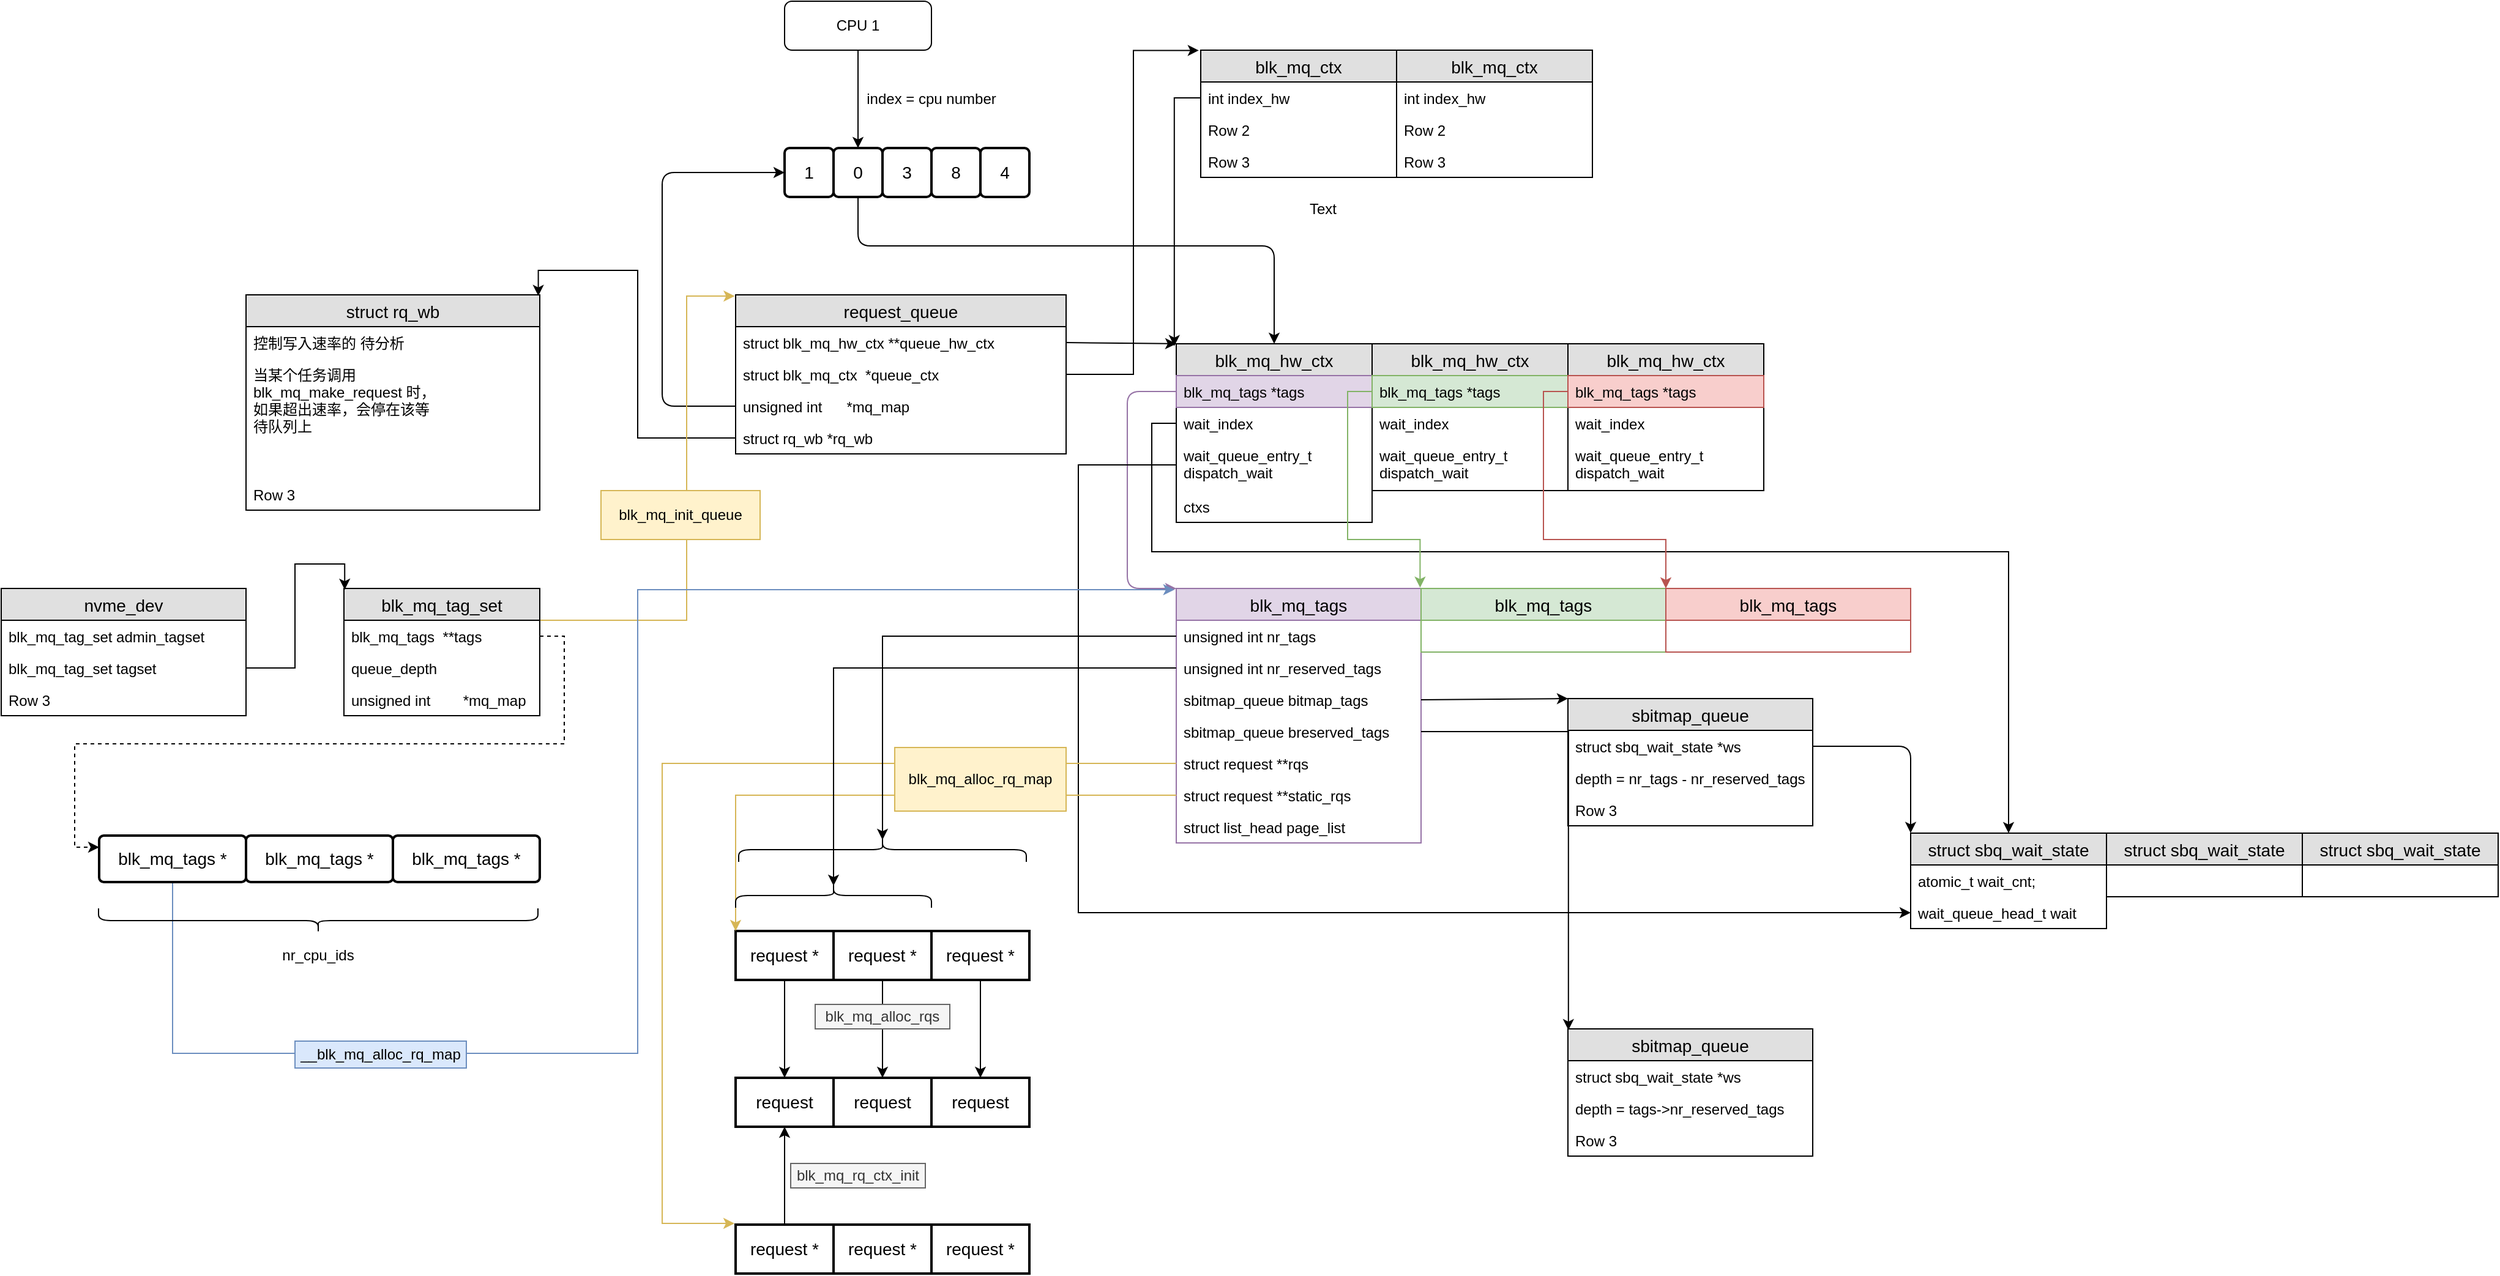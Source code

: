 <mxfile version="12.9.3" type="google" pages="6"><diagram id="v7LSc7HtvV3b9eAXGQ2K" name="request_queue"><mxGraphModel dx="3163" dy="2379" grid="1" gridSize="10" guides="1" tooltips="1" connect="1" arrows="1" fold="1" page="1" pageScale="1" pageWidth="827" pageHeight="1169" math="0" shadow="0"><root><mxCell id="0"/><mxCell id="1" parent="0"/><mxCell id="Az_uNJrVEbHvqoIwy1SJ-13" value="request_queue" style="swimlane;fontStyle=0;childLayout=stackLayout;horizontal=1;startSize=26;fillColor=#e0e0e0;horizontalStack=0;resizeParent=1;resizeParentMax=0;resizeLast=0;collapsible=1;marginBottom=0;swimlaneFillColor=#ffffff;align=center;fontSize=14;" parent="1" vertex="1"><mxGeometry x="80" y="120" width="270" height="130" as="geometry"/></mxCell><mxCell id="Az_uNJrVEbHvqoIwy1SJ-14" value="struct blk_mq_hw_ctx&#9;**queue_hw_ctx" style="text;strokeColor=none;fillColor=none;spacingLeft=4;spacingRight=4;overflow=hidden;rotatable=0;points=[[0,0.5],[1,0.5]];portConstraint=eastwest;fontSize=12;" parent="Az_uNJrVEbHvqoIwy1SJ-13" vertex="1"><mxGeometry y="26" width="270" height="26" as="geometry"/></mxCell><mxCell id="Az_uNJrVEbHvqoIwy1SJ-15" value="struct blk_mq_ctx  *queue_ctx" style="text;strokeColor=none;fillColor=none;spacingLeft=4;spacingRight=4;overflow=hidden;rotatable=0;points=[[0,0.5],[1,0.5]];portConstraint=eastwest;fontSize=12;" parent="Az_uNJrVEbHvqoIwy1SJ-13" vertex="1"><mxGeometry y="52" width="270" height="26" as="geometry"/></mxCell><mxCell id="Az_uNJrVEbHvqoIwy1SJ-16" value="unsigned int      *mq_map" style="text;strokeColor=none;fillColor=none;spacingLeft=4;spacingRight=4;overflow=hidden;rotatable=0;points=[[0,0.5],[1,0.5]];portConstraint=eastwest;fontSize=12;" parent="Az_uNJrVEbHvqoIwy1SJ-13" vertex="1"><mxGeometry y="78" width="270" height="26" as="geometry"/></mxCell><mxCell id="Az_uNJrVEbHvqoIwy1SJ-123" value="struct rq_wb&#9;&#9;*rq_wb" style="text;strokeColor=none;fillColor=none;spacingLeft=4;spacingRight=4;overflow=hidden;rotatable=0;points=[[0,0.5],[1,0.5]];portConstraint=eastwest;fontSize=12;" parent="Az_uNJrVEbHvqoIwy1SJ-13" vertex="1"><mxGeometry y="104" width="270" height="26" as="geometry"/></mxCell><mxCell id="Az_uNJrVEbHvqoIwy1SJ-18" value="" style="endArrow=classic;html=1;exitX=1;exitY=0.5;exitDx=0;exitDy=0;" parent="1" source="Az_uNJrVEbHvqoIwy1SJ-14" edge="1"><mxGeometry width="50" height="50" relative="1" as="geometry"><mxPoint x="610" y="210" as="sourcePoint"/><mxPoint x="440" y="160" as="targetPoint"/></mxGeometry></mxCell><mxCell id="Az_uNJrVEbHvqoIwy1SJ-31" value="blk_mq_hw_ctx" style="swimlane;fontStyle=0;childLayout=stackLayout;horizontal=1;startSize=26;fillColor=#e0e0e0;horizontalStack=0;resizeParent=1;resizeParentMax=0;resizeLast=0;collapsible=1;marginBottom=0;swimlaneFillColor=#ffffff;align=center;fontSize=14;" parent="1" vertex="1"><mxGeometry x="440" y="160" width="160" height="146" as="geometry"/></mxCell><mxCell id="Az_uNJrVEbHvqoIwy1SJ-32" value="blk_mq_tags&#9;*tags" style="text;strokeColor=#9673a6;fillColor=#e1d5e7;spacingLeft=4;spacingRight=4;overflow=hidden;rotatable=0;points=[[0,0.5],[1,0.5]];portConstraint=eastwest;fontSize=12;" parent="Az_uNJrVEbHvqoIwy1SJ-31" vertex="1"><mxGeometry y="26" width="160" height="26" as="geometry"/></mxCell><mxCell id="Az_uNJrVEbHvqoIwy1SJ-33" value="wait_index" style="text;strokeColor=none;fillColor=none;spacingLeft=4;spacingRight=4;overflow=hidden;rotatable=0;points=[[0,0.5],[1,0.5]];portConstraint=eastwest;fontSize=12;" parent="Az_uNJrVEbHvqoIwy1SJ-31" vertex="1"><mxGeometry y="52" width="160" height="26" as="geometry"/></mxCell><mxCell id="Az_uNJrVEbHvqoIwy1SJ-34" value="wait_queue_entry_t &#10;dispatch_wait" style="text;strokeColor=none;fillColor=none;spacingLeft=4;spacingRight=4;overflow=hidden;rotatable=0;points=[[0,0.5],[1,0.5]];portConstraint=eastwest;fontSize=12;" parent="Az_uNJrVEbHvqoIwy1SJ-31" vertex="1"><mxGeometry y="78" width="160" height="42" as="geometry"/></mxCell><mxCell id="Az_uNJrVEbHvqoIwy1SJ-195" value="ctxs" style="text;strokeColor=none;fillColor=none;spacingLeft=4;spacingRight=4;overflow=hidden;rotatable=0;points=[[0,0.5],[1,0.5]];portConstraint=eastwest;fontSize=12;" parent="Az_uNJrVEbHvqoIwy1SJ-31" vertex="1"><mxGeometry y="120" width="160" height="26" as="geometry"/></mxCell><mxCell id="Az_uNJrVEbHvqoIwy1SJ-35" value="blk_mq_hw_ctx" style="swimlane;fontStyle=0;childLayout=stackLayout;horizontal=1;startSize=26;fillColor=#e0e0e0;horizontalStack=0;resizeParent=1;resizeParentMax=0;resizeLast=0;collapsible=1;marginBottom=0;swimlaneFillColor=#ffffff;align=center;fontSize=14;" parent="1" vertex="1"><mxGeometry x="600" y="160" width="160" height="120" as="geometry"/></mxCell><mxCell id="Az_uNJrVEbHvqoIwy1SJ-36" value="blk_mq_tags&#9;*tags" style="text;strokeColor=#82b366;fillColor=#d5e8d4;spacingLeft=4;spacingRight=4;overflow=hidden;rotatable=0;points=[[0,0.5],[1,0.5]];portConstraint=eastwest;fontSize=12;" parent="Az_uNJrVEbHvqoIwy1SJ-35" vertex="1"><mxGeometry y="26" width="160" height="26" as="geometry"/></mxCell><mxCell id="Az_uNJrVEbHvqoIwy1SJ-37" value="wait_index" style="text;strokeColor=none;fillColor=none;spacingLeft=4;spacingRight=4;overflow=hidden;rotatable=0;points=[[0,0.5],[1,0.5]];portConstraint=eastwest;fontSize=12;" parent="Az_uNJrVEbHvqoIwy1SJ-35" vertex="1"><mxGeometry y="52" width="160" height="26" as="geometry"/></mxCell><mxCell id="Az_uNJrVEbHvqoIwy1SJ-38" value="wait_queue_entry_t &#10;dispatch_wait" style="text;strokeColor=none;fillColor=none;spacingLeft=4;spacingRight=4;overflow=hidden;rotatable=0;points=[[0,0.5],[1,0.5]];portConstraint=eastwest;fontSize=12;" parent="Az_uNJrVEbHvqoIwy1SJ-35" vertex="1"><mxGeometry y="78" width="160" height="42" as="geometry"/></mxCell><mxCell id="Az_uNJrVEbHvqoIwy1SJ-39" value="blk_mq_hw_ctx" style="swimlane;fontStyle=0;childLayout=stackLayout;horizontal=1;startSize=26;fillColor=#e0e0e0;horizontalStack=0;resizeParent=1;resizeParentMax=0;resizeLast=0;collapsible=1;marginBottom=0;swimlaneFillColor=#ffffff;align=center;fontSize=14;" parent="1" vertex="1"><mxGeometry x="760" y="160" width="160" height="120" as="geometry"/></mxCell><mxCell id="Az_uNJrVEbHvqoIwy1SJ-40" value="blk_mq_tags&#9;*tags" style="text;strokeColor=#b85450;fillColor=#f8cecc;spacingLeft=4;spacingRight=4;overflow=hidden;rotatable=0;points=[[0,0.5],[1,0.5]];portConstraint=eastwest;fontSize=12;" parent="Az_uNJrVEbHvqoIwy1SJ-39" vertex="1"><mxGeometry y="26" width="160" height="26" as="geometry"/></mxCell><mxCell id="Az_uNJrVEbHvqoIwy1SJ-41" value="wait_index" style="text;strokeColor=none;fillColor=none;spacingLeft=4;spacingRight=4;overflow=hidden;rotatable=0;points=[[0,0.5],[1,0.5]];portConstraint=eastwest;fontSize=12;" parent="Az_uNJrVEbHvqoIwy1SJ-39" vertex="1"><mxGeometry y="52" width="160" height="26" as="geometry"/></mxCell><mxCell id="Az_uNJrVEbHvqoIwy1SJ-42" value="wait_queue_entry_t &#10;dispatch_wait" style="text;strokeColor=none;fillColor=none;spacingLeft=4;spacingRight=4;overflow=hidden;rotatable=0;points=[[0,0.5],[1,0.5]];portConstraint=eastwest;fontSize=12;" parent="Az_uNJrVEbHvqoIwy1SJ-39" vertex="1"><mxGeometry y="78" width="160" height="42" as="geometry"/></mxCell><mxCell id="Az_uNJrVEbHvqoIwy1SJ-43" value="" style="endArrow=classic;html=1;exitX=0;exitY=0.5;exitDx=0;exitDy=0;fillColor=#e1d5e7;strokeColor=#9673a6;" parent="1" source="Az_uNJrVEbHvqoIwy1SJ-32" edge="1"><mxGeometry width="50" height="50" relative="1" as="geometry"><mxPoint x="310" y="410" as="sourcePoint"/><mxPoint x="440" y="360" as="targetPoint"/><Array as="points"><mxPoint x="400" y="199"/><mxPoint x="400" y="360"/></Array></mxGeometry></mxCell><mxCell id="Az_uNJrVEbHvqoIwy1SJ-44" value="blk_mq_tags" style="swimlane;fontStyle=0;childLayout=stackLayout;horizontal=1;startSize=26;fillColor=#e1d5e7;horizontalStack=0;resizeParent=1;resizeParentMax=0;resizeLast=0;collapsible=1;marginBottom=0;swimlaneFillColor=#ffffff;align=center;fontSize=14;strokeColor=#9673a6;" parent="1" vertex="1"><mxGeometry x="440" y="360" width="200" height="208" as="geometry"/></mxCell><mxCell id="Az_uNJrVEbHvqoIwy1SJ-45" value="unsigned int nr_tags" style="text;strokeColor=none;fillColor=none;spacingLeft=4;spacingRight=4;overflow=hidden;rotatable=0;points=[[0,0.5],[1,0.5]];portConstraint=eastwest;fontSize=12;" parent="Az_uNJrVEbHvqoIwy1SJ-44" vertex="1"><mxGeometry y="26" width="200" height="26" as="geometry"/></mxCell><mxCell id="Az_uNJrVEbHvqoIwy1SJ-46" value="unsigned int nr_reserved_tags" style="text;strokeColor=none;fillColor=none;spacingLeft=4;spacingRight=4;overflow=hidden;rotatable=0;points=[[0,0.5],[1,0.5]];portConstraint=eastwest;fontSize=12;" parent="Az_uNJrVEbHvqoIwy1SJ-44" vertex="1"><mxGeometry y="52" width="200" height="26" as="geometry"/></mxCell><mxCell id="Az_uNJrVEbHvqoIwy1SJ-47" value="sbitmap_queue bitmap_tags" style="text;strokeColor=none;fillColor=none;spacingLeft=4;spacingRight=4;overflow=hidden;rotatable=0;points=[[0,0.5],[1,0.5]];portConstraint=eastwest;fontSize=12;" parent="Az_uNJrVEbHvqoIwy1SJ-44" vertex="1"><mxGeometry y="78" width="200" height="26" as="geometry"/></mxCell><mxCell id="Az_uNJrVEbHvqoIwy1SJ-48" value="sbitmap_queue breserved_tags" style="text;strokeColor=none;fillColor=none;spacingLeft=4;spacingRight=4;overflow=hidden;rotatable=0;points=[[0,0.5],[1,0.5]];portConstraint=eastwest;fontSize=12;" parent="Az_uNJrVEbHvqoIwy1SJ-44" vertex="1"><mxGeometry y="104" width="200" height="26" as="geometry"/></mxCell><mxCell id="Az_uNJrVEbHvqoIwy1SJ-49" value="struct request **rqs" style="text;strokeColor=none;fillColor=none;spacingLeft=4;spacingRight=4;overflow=hidden;rotatable=0;points=[[0,0.5],[1,0.5]];portConstraint=eastwest;fontSize=12;" parent="Az_uNJrVEbHvqoIwy1SJ-44" vertex="1"><mxGeometry y="130" width="200" height="26" as="geometry"/></mxCell><mxCell id="Az_uNJrVEbHvqoIwy1SJ-50" value="struct request **static_rqs" style="text;strokeColor=none;fillColor=none;spacingLeft=4;spacingRight=4;overflow=hidden;rotatable=0;points=[[0,0.5],[1,0.5]];portConstraint=eastwest;fontSize=12;" parent="Az_uNJrVEbHvqoIwy1SJ-44" vertex="1"><mxGeometry y="156" width="200" height="26" as="geometry"/></mxCell><mxCell id="Az_uNJrVEbHvqoIwy1SJ-51" value="struct list_head page_list" style="text;strokeColor=none;fillColor=none;spacingLeft=4;spacingRight=4;overflow=hidden;rotatable=0;points=[[0,0.5],[1,0.5]];portConstraint=eastwest;fontSize=12;" parent="Az_uNJrVEbHvqoIwy1SJ-44" vertex="1"><mxGeometry y="182" width="200" height="26" as="geometry"/></mxCell><mxCell id="Az_uNJrVEbHvqoIwy1SJ-52" value="1" style="strokeWidth=2;rounded=1;arcSize=10;whiteSpace=wrap;html=1;align=center;fontSize=14;" parent="1" vertex="1"><mxGeometry x="120" width="40" height="40" as="geometry"/></mxCell><mxCell id="Az_uNJrVEbHvqoIwy1SJ-53" value="0" style="strokeWidth=2;rounded=1;arcSize=10;whiteSpace=wrap;html=1;align=center;fontSize=14;" parent="1" vertex="1"><mxGeometry x="160" width="40" height="40" as="geometry"/></mxCell><mxCell id="Az_uNJrVEbHvqoIwy1SJ-54" value="3" style="strokeWidth=2;rounded=1;arcSize=10;whiteSpace=wrap;html=1;align=center;fontSize=14;" parent="1" vertex="1"><mxGeometry x="200" width="40" height="40" as="geometry"/></mxCell><mxCell id="Az_uNJrVEbHvqoIwy1SJ-55" value="8" style="strokeWidth=2;rounded=1;arcSize=10;whiteSpace=wrap;html=1;align=center;fontSize=14;" parent="1" vertex="1"><mxGeometry x="240" width="40" height="40" as="geometry"/></mxCell><mxCell id="Az_uNJrVEbHvqoIwy1SJ-59" value="4" style="strokeWidth=2;rounded=1;arcSize=10;whiteSpace=wrap;html=1;align=center;fontSize=14;" parent="1" vertex="1"><mxGeometry x="280" width="40" height="40" as="geometry"/></mxCell><mxCell id="Az_uNJrVEbHvqoIwy1SJ-60" value="" style="endArrow=classic;html=1;entryX=0;entryY=0.5;entryDx=0;entryDy=0;exitX=0;exitY=0.5;exitDx=0;exitDy=0;" parent="1" source="Az_uNJrVEbHvqoIwy1SJ-16" target="Az_uNJrVEbHvqoIwy1SJ-52" edge="1"><mxGeometry width="50" height="50" relative="1" as="geometry"><mxPoint x="30" y="50" as="sourcePoint"/><mxPoint x="80" as="targetPoint"/><Array as="points"><mxPoint x="20" y="211"/><mxPoint x="20" y="20"/></Array></mxGeometry></mxCell><mxCell id="Az_uNJrVEbHvqoIwy1SJ-61" value="index = cpu number" style="text;html=1;strokeColor=none;fillColor=none;align=center;verticalAlign=middle;whiteSpace=wrap;rounded=0;" parent="1" vertex="1"><mxGeometry x="180" y="-50" width="120" height="20" as="geometry"/></mxCell><mxCell id="Az_uNJrVEbHvqoIwy1SJ-62" value="CPU 1" style="rounded=1;whiteSpace=wrap;html=1;" parent="1" vertex="1"><mxGeometry x="120" y="-120" width="120" height="40" as="geometry"/></mxCell><mxCell id="Az_uNJrVEbHvqoIwy1SJ-63" value="" style="endArrow=classic;html=1;exitX=0.5;exitY=1;exitDx=0;exitDy=0;entryX=0.5;entryY=0;entryDx=0;entryDy=0;" parent="1" source="Az_uNJrVEbHvqoIwy1SJ-62" target="Az_uNJrVEbHvqoIwy1SJ-53" edge="1"><mxGeometry width="50" height="50" relative="1" as="geometry"><mxPoint x="310" y="-60" as="sourcePoint"/><mxPoint x="360" y="-110" as="targetPoint"/></mxGeometry></mxCell><mxCell id="Az_uNJrVEbHvqoIwy1SJ-64" value="" style="endArrow=classic;html=1;exitX=0.5;exitY=1;exitDx=0;exitDy=0;entryX=0.5;entryY=0;entryDx=0;entryDy=0;" parent="1" source="Az_uNJrVEbHvqoIwy1SJ-53" target="Az_uNJrVEbHvqoIwy1SJ-31" edge="1"><mxGeometry width="50" height="50" relative="1" as="geometry"><mxPoint x="280" y="90" as="sourcePoint"/><mxPoint x="520" y="80" as="targetPoint"/><Array as="points"><mxPoint x="180" y="80"/><mxPoint x="520" y="80"/></Array></mxGeometry></mxCell><mxCell id="Az_uNJrVEbHvqoIwy1SJ-66" value="sbitmap_queue" style="swimlane;fontStyle=0;childLayout=stackLayout;horizontal=1;startSize=26;fillColor=#e0e0e0;horizontalStack=0;resizeParent=1;resizeParentMax=0;resizeLast=0;collapsible=1;marginBottom=0;swimlaneFillColor=#ffffff;align=center;fontSize=14;" parent="1" vertex="1"><mxGeometry x="760" y="450" width="200" height="104" as="geometry"/></mxCell><mxCell id="Az_uNJrVEbHvqoIwy1SJ-67" value="struct sbq_wait_state *ws" style="text;strokeColor=none;fillColor=none;spacingLeft=4;spacingRight=4;overflow=hidden;rotatable=0;points=[[0,0.5],[1,0.5]];portConstraint=eastwest;fontSize=12;" parent="Az_uNJrVEbHvqoIwy1SJ-66" vertex="1"><mxGeometry y="26" width="200" height="26" as="geometry"/></mxCell><mxCell id="Az_uNJrVEbHvqoIwy1SJ-68" value="depth = nr_tags - nr_reserved_tags" style="text;strokeColor=none;fillColor=none;spacingLeft=4;spacingRight=4;overflow=hidden;rotatable=0;points=[[0,0.5],[1,0.5]];portConstraint=eastwest;fontSize=12;" parent="Az_uNJrVEbHvqoIwy1SJ-66" vertex="1"><mxGeometry y="52" width="200" height="26" as="geometry"/></mxCell><mxCell id="Az_uNJrVEbHvqoIwy1SJ-69" value="Row 3" style="text;strokeColor=none;fillColor=none;spacingLeft=4;spacingRight=4;overflow=hidden;rotatable=0;points=[[0,0.5],[1,0.5]];portConstraint=eastwest;fontSize=12;" parent="Az_uNJrVEbHvqoIwy1SJ-66" vertex="1"><mxGeometry y="78" width="200" height="26" as="geometry"/></mxCell><mxCell id="Az_uNJrVEbHvqoIwy1SJ-70" value="" style="endArrow=classic;html=1;entryX=0;entryY=0;entryDx=0;entryDy=0;entryPerimeter=0;exitX=1;exitY=0.5;exitDx=0;exitDy=0;" parent="1" source="Az_uNJrVEbHvqoIwy1SJ-47" target="Az_uNJrVEbHvqoIwy1SJ-66" edge="1"><mxGeometry width="50" height="50" relative="1" as="geometry"><mxPoint x="700" y="460" as="sourcePoint"/><mxPoint x="750" y="410" as="targetPoint"/></mxGeometry></mxCell><mxCell id="Az_uNJrVEbHvqoIwy1SJ-71" value="struct sbq_wait_state" style="swimlane;fontStyle=0;childLayout=stackLayout;horizontal=1;startSize=26;fillColor=#e0e0e0;horizontalStack=0;resizeParent=1;resizeParentMax=0;resizeLast=0;collapsible=1;marginBottom=0;swimlaneFillColor=#ffffff;align=center;fontSize=14;" parent="1" vertex="1"><mxGeometry x="1040" y="560" width="160" height="78" as="geometry"/></mxCell><mxCell id="Az_uNJrVEbHvqoIwy1SJ-72" value="atomic_t wait_cnt;" style="text;strokeColor=none;fillColor=none;spacingLeft=4;spacingRight=4;overflow=hidden;rotatable=0;points=[[0,0.5],[1,0.5]];portConstraint=eastwest;fontSize=12;" parent="Az_uNJrVEbHvqoIwy1SJ-71" vertex="1"><mxGeometry y="26" width="160" height="26" as="geometry"/></mxCell><mxCell id="Az_uNJrVEbHvqoIwy1SJ-73" value="wait_queue_head_t wait" style="text;strokeColor=none;fillColor=none;spacingLeft=4;spacingRight=4;overflow=hidden;rotatable=0;points=[[0,0.5],[1,0.5]];portConstraint=eastwest;fontSize=12;" parent="Az_uNJrVEbHvqoIwy1SJ-71" vertex="1"><mxGeometry y="52" width="160" height="26" as="geometry"/></mxCell><mxCell id="Az_uNJrVEbHvqoIwy1SJ-83" value="" style="endArrow=classic;html=1;exitX=1;exitY=0.5;exitDx=0;exitDy=0;entryX=0;entryY=-0.002;entryDx=0;entryDy=0;entryPerimeter=0;" parent="1" source="Az_uNJrVEbHvqoIwy1SJ-67" target="Az_uNJrVEbHvqoIwy1SJ-71" edge="1"><mxGeometry width="50" height="50" relative="1" as="geometry"><mxPoint x="1060" y="500" as="sourcePoint"/><mxPoint x="1110" y="450" as="targetPoint"/><Array as="points"><mxPoint x="1040" y="489"/></Array></mxGeometry></mxCell><mxCell id="Az_uNJrVEbHvqoIwy1SJ-84" value="struct sbq_wait_state" style="swimlane;fontStyle=0;childLayout=stackLayout;horizontal=1;startSize=26;fillColor=#e0e0e0;horizontalStack=0;resizeParent=1;resizeParentMax=0;resizeLast=0;collapsible=1;marginBottom=0;swimlaneFillColor=#ffffff;align=center;fontSize=14;" parent="1" vertex="1"><mxGeometry x="1200" y="560" width="160" height="52" as="geometry"/></mxCell><mxCell id="Az_uNJrVEbHvqoIwy1SJ-87" value="struct sbq_wait_state" style="swimlane;fontStyle=0;childLayout=stackLayout;horizontal=1;startSize=26;fillColor=#e0e0e0;horizontalStack=0;resizeParent=1;resizeParentMax=0;resizeLast=0;collapsible=1;marginBottom=0;swimlaneFillColor=#ffffff;align=center;fontSize=14;" parent="1" vertex="1"><mxGeometry x="1360" y="560" width="160" height="52" as="geometry"/></mxCell><mxCell id="Az_uNJrVEbHvqoIwy1SJ-90" style="edgeStyle=orthogonalEdgeStyle;rounded=0;orthogonalLoop=1;jettySize=auto;html=1;exitX=0;exitY=0.5;exitDx=0;exitDy=0;entryX=0.5;entryY=0;entryDx=0;entryDy=0;" parent="1" source="Az_uNJrVEbHvqoIwy1SJ-33" target="Az_uNJrVEbHvqoIwy1SJ-71" edge="1"><mxGeometry relative="1" as="geometry"><Array as="points"><mxPoint x="420" y="225"/><mxPoint x="420" y="330"/><mxPoint x="1120" y="330"/></Array></mxGeometry></mxCell><mxCell id="Az_uNJrVEbHvqoIwy1SJ-91" style="edgeStyle=orthogonalEdgeStyle;rounded=0;orthogonalLoop=1;jettySize=auto;html=1;exitX=0;exitY=0.5;exitDx=0;exitDy=0;entryX=0;entryY=0.5;entryDx=0;entryDy=0;" parent="1" source="Az_uNJrVEbHvqoIwy1SJ-34" target="Az_uNJrVEbHvqoIwy1SJ-73" edge="1"><mxGeometry relative="1" as="geometry"><Array as="points"><mxPoint x="360" y="259"/><mxPoint x="360" y="625"/></Array></mxGeometry></mxCell><mxCell id="Az_uNJrVEbHvqoIwy1SJ-109" style="edgeStyle=orthogonalEdgeStyle;rounded=0;orthogonalLoop=1;jettySize=auto;html=1;exitX=0.5;exitY=0;exitDx=0;exitDy=0;entryX=0.5;entryY=1;entryDx=0;entryDy=0;" parent="1" source="Az_uNJrVEbHvqoIwy1SJ-92" target="Az_uNJrVEbHvqoIwy1SJ-101" edge="1"><mxGeometry relative="1" as="geometry"/></mxCell><mxCell id="Az_uNJrVEbHvqoIwy1SJ-92" value="request *" style="strokeWidth=2;whiteSpace=wrap;html=1;align=center;fontSize=14;" parent="1" vertex="1"><mxGeometry x="80" y="880" width="80" height="40" as="geometry"/></mxCell><mxCell id="Az_uNJrVEbHvqoIwy1SJ-93" value="request *" style="strokeWidth=2;whiteSpace=wrap;html=1;align=center;fontSize=14;" parent="1" vertex="1"><mxGeometry x="160" y="880" width="80" height="40" as="geometry"/></mxCell><mxCell id="Az_uNJrVEbHvqoIwy1SJ-94" value="request *" style="strokeWidth=2;whiteSpace=wrap;html=1;align=center;fontSize=14;" parent="1" vertex="1"><mxGeometry x="240" y="880" width="80" height="40" as="geometry"/></mxCell><mxCell id="Az_uNJrVEbHvqoIwy1SJ-95" style="edgeStyle=orthogonalEdgeStyle;rounded=0;orthogonalLoop=1;jettySize=auto;html=1;exitX=0;exitY=0.5;exitDx=0;exitDy=0;entryX=-0.012;entryY=-0.025;entryDx=0;entryDy=0;entryPerimeter=0;fillColor=#fff2cc;strokeColor=#d6b656;" parent="1" source="Az_uNJrVEbHvqoIwy1SJ-49" target="Az_uNJrVEbHvqoIwy1SJ-92" edge="1"><mxGeometry relative="1" as="geometry"><Array as="points"><mxPoint x="20" y="503"/><mxPoint x="20" y="879"/></Array></mxGeometry></mxCell><mxCell id="Az_uNJrVEbHvqoIwy1SJ-104" style="edgeStyle=orthogonalEdgeStyle;rounded=0;orthogonalLoop=1;jettySize=auto;html=1;exitX=0.5;exitY=1;exitDx=0;exitDy=0;entryX=0.5;entryY=0;entryDx=0;entryDy=0;" parent="1" source="Az_uNJrVEbHvqoIwy1SJ-96" target="Az_uNJrVEbHvqoIwy1SJ-101" edge="1"><mxGeometry relative="1" as="geometry"/></mxCell><mxCell id="Az_uNJrVEbHvqoIwy1SJ-96" value="request *" style="strokeWidth=2;whiteSpace=wrap;html=1;align=center;fontSize=14;" parent="1" vertex="1"><mxGeometry x="80" y="640" width="80" height="40" as="geometry"/></mxCell><mxCell id="Az_uNJrVEbHvqoIwy1SJ-105" style="edgeStyle=orthogonalEdgeStyle;rounded=0;orthogonalLoop=1;jettySize=auto;html=1;exitX=0.5;exitY=1;exitDx=0;exitDy=0;entryX=0.5;entryY=0;entryDx=0;entryDy=0;" parent="1" source="Az_uNJrVEbHvqoIwy1SJ-97" target="Az_uNJrVEbHvqoIwy1SJ-102" edge="1"><mxGeometry relative="1" as="geometry"/></mxCell><mxCell id="Az_uNJrVEbHvqoIwy1SJ-97" value="request *" style="strokeWidth=2;whiteSpace=wrap;html=1;align=center;fontSize=14;" parent="1" vertex="1"><mxGeometry x="160" y="640" width="80" height="40" as="geometry"/></mxCell><mxCell id="Az_uNJrVEbHvqoIwy1SJ-106" style="edgeStyle=orthogonalEdgeStyle;rounded=0;orthogonalLoop=1;jettySize=auto;html=1;exitX=0.5;exitY=1;exitDx=0;exitDy=0;entryX=0.5;entryY=0;entryDx=0;entryDy=0;" parent="1" source="Az_uNJrVEbHvqoIwy1SJ-98" target="Az_uNJrVEbHvqoIwy1SJ-103" edge="1"><mxGeometry relative="1" as="geometry"/></mxCell><mxCell id="Az_uNJrVEbHvqoIwy1SJ-98" value="request *" style="strokeWidth=2;whiteSpace=wrap;html=1;align=center;fontSize=14;" parent="1" vertex="1"><mxGeometry x="240" y="640" width="80" height="40" as="geometry"/></mxCell><mxCell id="Az_uNJrVEbHvqoIwy1SJ-99" style="edgeStyle=orthogonalEdgeStyle;rounded=0;orthogonalLoop=1;jettySize=auto;html=1;exitX=0;exitY=0.5;exitDx=0;exitDy=0;entryX=0;entryY=0;entryDx=0;entryDy=0;entryPerimeter=0;fillColor=#fff2cc;strokeColor=#d6b656;" parent="1" source="Az_uNJrVEbHvqoIwy1SJ-50" target="Az_uNJrVEbHvqoIwy1SJ-96" edge="1"><mxGeometry relative="1" as="geometry"><Array as="points"><mxPoint x="80" y="529"/></Array></mxGeometry></mxCell><mxCell id="Az_uNJrVEbHvqoIwy1SJ-101" value="request" style="strokeWidth=2;whiteSpace=wrap;html=1;align=center;fontSize=14;" parent="1" vertex="1"><mxGeometry x="80" y="760" width="80" height="40" as="geometry"/></mxCell><mxCell id="Az_uNJrVEbHvqoIwy1SJ-102" value="request" style="strokeWidth=2;whiteSpace=wrap;html=1;align=center;fontSize=14;" parent="1" vertex="1"><mxGeometry x="160" y="760" width="80" height="40" as="geometry"/></mxCell><mxCell id="Az_uNJrVEbHvqoIwy1SJ-103" value="request" style="strokeWidth=2;whiteSpace=wrap;html=1;align=center;fontSize=14;" parent="1" vertex="1"><mxGeometry x="240" y="760" width="80" height="40" as="geometry"/></mxCell><mxCell id="Az_uNJrVEbHvqoIwy1SJ-108" value="blk_mq_alloc_rqs" style="text;html=1;strokeColor=#666666;fillColor=#f5f5f5;align=center;verticalAlign=middle;whiteSpace=wrap;rounded=0;fontColor=#333333;" parent="1" vertex="1"><mxGeometry x="145" y="700" width="110" height="20" as="geometry"/></mxCell><mxCell id="Az_uNJrVEbHvqoIwy1SJ-110" value="blk_mq_rq_ctx_init" style="text;html=1;strokeColor=#666666;fillColor=#f5f5f5;align=center;verticalAlign=middle;whiteSpace=wrap;rounded=0;fontColor=#333333;" parent="1" vertex="1"><mxGeometry x="125" y="830" width="110" height="20" as="geometry"/></mxCell><mxCell id="Az_uNJrVEbHvqoIwy1SJ-112" value="blk_mq_alloc_rq_map" style="text;html=1;strokeColor=#d6b656;fillColor=#fff2cc;align=center;verticalAlign=middle;whiteSpace=wrap;rounded=0;" parent="1" vertex="1"><mxGeometry x="210" y="490" width="140" height="52" as="geometry"/></mxCell><mxCell id="Az_uNJrVEbHvqoIwy1SJ-113" value="sbitmap_queue" style="swimlane;fontStyle=0;childLayout=stackLayout;horizontal=1;startSize=26;fillColor=#e0e0e0;horizontalStack=0;resizeParent=1;resizeParentMax=0;resizeLast=0;collapsible=1;marginBottom=0;swimlaneFillColor=#ffffff;align=center;fontSize=14;" parent="1" vertex="1"><mxGeometry x="760" y="720" width="200" height="104" as="geometry"/></mxCell><mxCell id="Az_uNJrVEbHvqoIwy1SJ-114" value="struct sbq_wait_state *ws" style="text;strokeColor=none;fillColor=none;spacingLeft=4;spacingRight=4;overflow=hidden;rotatable=0;points=[[0,0.5],[1,0.5]];portConstraint=eastwest;fontSize=12;" parent="Az_uNJrVEbHvqoIwy1SJ-113" vertex="1"><mxGeometry y="26" width="200" height="26" as="geometry"/></mxCell><mxCell id="Az_uNJrVEbHvqoIwy1SJ-115" value="depth = tags-&gt;nr_reserved_tags" style="text;strokeColor=none;fillColor=none;spacingLeft=4;spacingRight=4;overflow=hidden;rotatable=0;points=[[0,0.5],[1,0.5]];portConstraint=eastwest;fontSize=12;" parent="Az_uNJrVEbHvqoIwy1SJ-113" vertex="1"><mxGeometry y="52" width="200" height="26" as="geometry"/></mxCell><mxCell id="Az_uNJrVEbHvqoIwy1SJ-116" value="Row 3" style="text;strokeColor=none;fillColor=none;spacingLeft=4;spacingRight=4;overflow=hidden;rotatable=0;points=[[0,0.5],[1,0.5]];portConstraint=eastwest;fontSize=12;" parent="Az_uNJrVEbHvqoIwy1SJ-113" vertex="1"><mxGeometry y="78" width="200" height="26" as="geometry"/></mxCell><mxCell id="Az_uNJrVEbHvqoIwy1SJ-117" style="edgeStyle=orthogonalEdgeStyle;rounded=0;orthogonalLoop=1;jettySize=auto;html=1;exitX=1;exitY=0.5;exitDx=0;exitDy=0;entryX=0.002;entryY=0.01;entryDx=0;entryDy=0;entryPerimeter=0;" parent="1" source="Az_uNJrVEbHvqoIwy1SJ-48" target="Az_uNJrVEbHvqoIwy1SJ-113" edge="1"><mxGeometry relative="1" as="geometry"/></mxCell><mxCell id="Az_uNJrVEbHvqoIwy1SJ-118" value="" style="shape=curlyBracket;whiteSpace=wrap;html=1;rounded=1;rotation=90;" parent="1" vertex="1"><mxGeometry x="150" y="531" width="20" height="160" as="geometry"/></mxCell><mxCell id="Az_uNJrVEbHvqoIwy1SJ-119" style="edgeStyle=orthogonalEdgeStyle;rounded=0;orthogonalLoop=1;jettySize=auto;html=1;exitX=0;exitY=0.5;exitDx=0;exitDy=0;entryX=0.1;entryY=0.5;entryDx=0;entryDy=0;entryPerimeter=0;" parent="1" source="Az_uNJrVEbHvqoIwy1SJ-46" target="Az_uNJrVEbHvqoIwy1SJ-118" edge="1"><mxGeometry relative="1" as="geometry"/></mxCell><mxCell id="Az_uNJrVEbHvqoIwy1SJ-120" value="" style="shape=curlyBracket;whiteSpace=wrap;html=1;rounded=1;rotation=90;" parent="1" vertex="1"><mxGeometry x="190" y="456" width="20" height="235" as="geometry"/></mxCell><mxCell id="Az_uNJrVEbHvqoIwy1SJ-121" style="edgeStyle=orthogonalEdgeStyle;rounded=0;orthogonalLoop=1;jettySize=auto;html=1;exitX=0;exitY=0.5;exitDx=0;exitDy=0;entryX=0.1;entryY=0.5;entryDx=0;entryDy=0;entryPerimeter=0;" parent="1" source="Az_uNJrVEbHvqoIwy1SJ-45" target="Az_uNJrVEbHvqoIwy1SJ-120" edge="1"><mxGeometry relative="1" as="geometry"/></mxCell><mxCell id="Az_uNJrVEbHvqoIwy1SJ-126" value="struct rq_wb" style="swimlane;fontStyle=0;childLayout=stackLayout;horizontal=1;startSize=26;fillColor=#e0e0e0;horizontalStack=0;resizeParent=1;resizeParentMax=0;resizeLast=0;collapsible=1;marginBottom=0;swimlaneFillColor=#ffffff;align=center;fontSize=14;" parent="1" vertex="1"><mxGeometry x="-320" y="120" width="240" height="176" as="geometry"/></mxCell><mxCell id="Az_uNJrVEbHvqoIwy1SJ-127" value="控制写入速率的 待分析" style="text;strokeColor=none;fillColor=none;spacingLeft=4;spacingRight=4;overflow=hidden;rotatable=0;points=[[0,0.5],[1,0.5]];portConstraint=eastwest;fontSize=12;" parent="Az_uNJrVEbHvqoIwy1SJ-126" vertex="1"><mxGeometry y="26" width="240" height="26" as="geometry"/></mxCell><mxCell id="Az_uNJrVEbHvqoIwy1SJ-128" value="当某个任务调用 &#10;blk_mq_make_request 时，&#10;如果超出速率，会停在该等&#10;待队列上" style="text;strokeColor=none;fillColor=none;spacingLeft=4;spacingRight=4;overflow=hidden;rotatable=0;points=[[0,0.5],[1,0.5]];portConstraint=eastwest;fontSize=12;" parent="Az_uNJrVEbHvqoIwy1SJ-126" vertex="1"><mxGeometry y="52" width="240" height="98" as="geometry"/></mxCell><mxCell id="Az_uNJrVEbHvqoIwy1SJ-129" value="Row 3" style="text;strokeColor=none;fillColor=none;spacingLeft=4;spacingRight=4;overflow=hidden;rotatable=0;points=[[0,0.5],[1,0.5]];portConstraint=eastwest;fontSize=12;" parent="Az_uNJrVEbHvqoIwy1SJ-126" vertex="1"><mxGeometry y="150" width="240" height="26" as="geometry"/></mxCell><mxCell id="Az_uNJrVEbHvqoIwy1SJ-131" style="edgeStyle=orthogonalEdgeStyle;rounded=0;orthogonalLoop=1;jettySize=auto;html=1;exitX=0;exitY=0.5;exitDx=0;exitDy=0;entryX=0.995;entryY=0.005;entryDx=0;entryDy=0;entryPerimeter=0;" parent="1" source="Az_uNJrVEbHvqoIwy1SJ-123" target="Az_uNJrVEbHvqoIwy1SJ-126" edge="1"><mxGeometry relative="1" as="geometry"><mxPoint x="-60" y="237" as="targetPoint"/></mxGeometry></mxCell><mxCell id="Az_uNJrVEbHvqoIwy1SJ-136" value="nvme_dev" style="swimlane;fontStyle=0;childLayout=stackLayout;horizontal=1;startSize=26;fillColor=#e0e0e0;horizontalStack=0;resizeParent=1;resizeParentMax=0;resizeLast=0;collapsible=1;marginBottom=0;swimlaneFillColor=#ffffff;align=center;fontSize=14;" parent="1" vertex="1"><mxGeometry x="-520" y="360" width="200" height="104" as="geometry"/></mxCell><mxCell id="Az_uNJrVEbHvqoIwy1SJ-137" value="blk_mq_tag_set admin_tagset" style="text;strokeColor=none;fillColor=none;spacingLeft=4;spacingRight=4;overflow=hidden;rotatable=0;points=[[0,0.5],[1,0.5]];portConstraint=eastwest;fontSize=12;" parent="Az_uNJrVEbHvqoIwy1SJ-136" vertex="1"><mxGeometry y="26" width="200" height="26" as="geometry"/></mxCell><mxCell id="Az_uNJrVEbHvqoIwy1SJ-138" value="blk_mq_tag_set tagset" style="text;strokeColor=none;fillColor=none;spacingLeft=4;spacingRight=4;overflow=hidden;rotatable=0;points=[[0,0.5],[1,0.5]];portConstraint=eastwest;fontSize=12;" parent="Az_uNJrVEbHvqoIwy1SJ-136" vertex="1"><mxGeometry y="52" width="200" height="26" as="geometry"/></mxCell><mxCell id="Az_uNJrVEbHvqoIwy1SJ-139" value="Row 3" style="text;strokeColor=none;fillColor=none;spacingLeft=4;spacingRight=4;overflow=hidden;rotatable=0;points=[[0,0.5],[1,0.5]];portConstraint=eastwest;fontSize=12;" parent="Az_uNJrVEbHvqoIwy1SJ-136" vertex="1"><mxGeometry y="78" width="200" height="26" as="geometry"/></mxCell><mxCell id="Az_uNJrVEbHvqoIwy1SJ-153" style="edgeStyle=orthogonalEdgeStyle;rounded=0;orthogonalLoop=1;jettySize=auto;html=1;exitX=1;exitY=0.25;exitDx=0;exitDy=0;entryX=-0.003;entryY=0.008;entryDx=0;entryDy=0;entryPerimeter=0;fillColor=#fff2cc;strokeColor=#d6b656;" parent="1" source="Az_uNJrVEbHvqoIwy1SJ-141" target="Az_uNJrVEbHvqoIwy1SJ-13" edge="1"><mxGeometry relative="1" as="geometry"><Array as="points"><mxPoint x="40" y="386"/><mxPoint x="40" y="121"/></Array></mxGeometry></mxCell><mxCell id="Az_uNJrVEbHvqoIwy1SJ-141" value="blk_mq_tag_set" style="swimlane;fontStyle=0;childLayout=stackLayout;horizontal=1;startSize=26;fillColor=#e0e0e0;horizontalStack=0;resizeParent=1;resizeParentMax=0;resizeLast=0;collapsible=1;marginBottom=0;swimlaneFillColor=#ffffff;align=center;fontSize=14;" parent="1" vertex="1"><mxGeometry x="-240" y="360" width="160" height="104" as="geometry"/></mxCell><mxCell id="Az_uNJrVEbHvqoIwy1SJ-142" value="blk_mq_tags  **tags" style="text;strokeColor=none;fillColor=none;spacingLeft=4;spacingRight=4;overflow=hidden;rotatable=0;points=[[0,0.5],[1,0.5]];portConstraint=eastwest;fontSize=12;" parent="Az_uNJrVEbHvqoIwy1SJ-141" vertex="1"><mxGeometry y="26" width="160" height="26" as="geometry"/></mxCell><mxCell id="Az_uNJrVEbHvqoIwy1SJ-143" value="queue_depth" style="text;strokeColor=none;fillColor=none;spacingLeft=4;spacingRight=4;overflow=hidden;rotatable=0;points=[[0,0.5],[1,0.5]];portConstraint=eastwest;fontSize=12;" parent="Az_uNJrVEbHvqoIwy1SJ-141" vertex="1"><mxGeometry y="52" width="160" height="26" as="geometry"/></mxCell><mxCell id="Az_uNJrVEbHvqoIwy1SJ-144" value="unsigned int        *mq_map" style="text;strokeColor=none;fillColor=none;spacingLeft=4;spacingRight=4;overflow=hidden;rotatable=0;points=[[0,0.5],[1,0.5]];portConstraint=eastwest;fontSize=12;" parent="Az_uNJrVEbHvqoIwy1SJ-141" vertex="1"><mxGeometry y="78" width="160" height="26" as="geometry"/></mxCell><mxCell id="Az_uNJrVEbHvqoIwy1SJ-155" style="edgeStyle=orthogonalEdgeStyle;rounded=0;orthogonalLoop=1;jettySize=auto;html=1;exitX=0.5;exitY=1;exitDx=0;exitDy=0;entryX=-0.008;entryY=0.005;entryDx=0;entryDy=0;entryPerimeter=0;fillColor=#dae8fc;strokeColor=#6c8ebf;" parent="1" source="Az_uNJrVEbHvqoIwy1SJ-145" target="Az_uNJrVEbHvqoIwy1SJ-44" edge="1"><mxGeometry relative="1" as="geometry"><Array as="points"><mxPoint x="-380" y="740"/><mxPoint y="740"/><mxPoint y="361"/></Array></mxGeometry></mxCell><mxCell id="Az_uNJrVEbHvqoIwy1SJ-145" value="blk_mq_tags *" style="strokeWidth=2;rounded=1;arcSize=10;whiteSpace=wrap;html=1;align=center;fontSize=14;" parent="1" vertex="1"><mxGeometry x="-440" y="562" width="120" height="38" as="geometry"/></mxCell><mxCell id="Az_uNJrVEbHvqoIwy1SJ-146" value="blk_mq_tags *" style="strokeWidth=2;rounded=1;arcSize=10;whiteSpace=wrap;html=1;align=center;fontSize=14;" parent="1" vertex="1"><mxGeometry x="-320" y="562" width="120" height="38" as="geometry"/></mxCell><mxCell id="Az_uNJrVEbHvqoIwy1SJ-147" value="blk_mq_tags *" style="strokeWidth=2;rounded=1;arcSize=10;whiteSpace=wrap;html=1;align=center;fontSize=14;" parent="1" vertex="1"><mxGeometry x="-200" y="562" width="120" height="38" as="geometry"/></mxCell><mxCell id="Az_uNJrVEbHvqoIwy1SJ-148" style="edgeStyle=orthogonalEdgeStyle;rounded=0;orthogonalLoop=1;jettySize=auto;html=1;exitX=1;exitY=0.5;exitDx=0;exitDy=0;entryX=0;entryY=0.25;entryDx=0;entryDy=0;dashed=1;" parent="1" source="Az_uNJrVEbHvqoIwy1SJ-142" target="Az_uNJrVEbHvqoIwy1SJ-145" edge="1"><mxGeometry relative="1" as="geometry"/></mxCell><mxCell id="Az_uNJrVEbHvqoIwy1SJ-149" value="" style="shape=curlyBracket;whiteSpace=wrap;html=1;rounded=1;rotation=-90;" parent="1" vertex="1"><mxGeometry x="-271" y="452" width="20" height="359" as="geometry"/></mxCell><UserObject label="nr_cpu_ids" placeholders="1" name="Variable" id="Az_uNJrVEbHvqoIwy1SJ-150"><mxCell style="text;html=1;strokeColor=none;fillColor=none;align=center;verticalAlign=middle;whiteSpace=wrap;overflow=hidden;" parent="1" vertex="1"><mxGeometry x="-301" y="650" width="80" height="20" as="geometry"/></mxCell></UserObject><UserObject label="blk_mq_init_queue" placeholders="1" name="Variable" id="Az_uNJrVEbHvqoIwy1SJ-154"><mxCell style="text;html=1;strokeColor=#d6b656;fillColor=#fff2cc;align=center;verticalAlign=middle;whiteSpace=wrap;overflow=hidden;" parent="1" vertex="1"><mxGeometry x="-30" y="280" width="130" height="40" as="geometry"/></mxCell></UserObject><mxCell id="Az_uNJrVEbHvqoIwy1SJ-156" value="__blk_mq_alloc_rq_map" style="text;html=1;strokeColor=#6c8ebf;fillColor=#dae8fc;align=center;verticalAlign=middle;whiteSpace=wrap;rounded=0;" parent="1" vertex="1"><mxGeometry x="-280" y="730" width="140" height="22" as="geometry"/></mxCell><mxCell id="Az_uNJrVEbHvqoIwy1SJ-175" style="edgeStyle=orthogonalEdgeStyle;rounded=0;orthogonalLoop=1;jettySize=auto;html=1;exitX=1;exitY=0.5;exitDx=0;exitDy=0;entryX=0.004;entryY=0.01;entryDx=0;entryDy=0;entryPerimeter=0;" parent="1" source="Az_uNJrVEbHvqoIwy1SJ-138" target="Az_uNJrVEbHvqoIwy1SJ-141" edge="1"><mxGeometry relative="1" as="geometry"/></mxCell><mxCell id="Az_uNJrVEbHvqoIwy1SJ-176" value="blk_mq_tags" style="swimlane;fontStyle=0;childLayout=stackLayout;horizontal=1;startSize=26;fillColor=#d5e8d4;horizontalStack=0;resizeParent=1;resizeParentMax=0;resizeLast=0;collapsible=1;marginBottom=0;swimlaneFillColor=#ffffff;align=center;fontSize=14;strokeColor=#82b366;" parent="1" vertex="1"><mxGeometry x="640" y="360" width="200" height="52" as="geometry"/></mxCell><mxCell id="Az_uNJrVEbHvqoIwy1SJ-184" value="blk_mq_tags" style="swimlane;fontStyle=0;childLayout=stackLayout;horizontal=1;startSize=26;fillColor=#f8cecc;horizontalStack=0;resizeParent=1;resizeParentMax=0;resizeLast=0;collapsible=1;marginBottom=0;swimlaneFillColor=#ffffff;align=center;fontSize=14;strokeColor=#b85450;" parent="1" vertex="1"><mxGeometry x="840" y="360" width="200" height="52" as="geometry"/></mxCell><mxCell id="Az_uNJrVEbHvqoIwy1SJ-185" style="edgeStyle=orthogonalEdgeStyle;rounded=0;orthogonalLoop=1;jettySize=auto;html=1;exitX=0;exitY=0.5;exitDx=0;exitDy=0;entryX=-0.004;entryY=-0.013;entryDx=0;entryDy=0;entryPerimeter=0;fillColor=#d5e8d4;strokeColor=#82b366;" parent="1" source="Az_uNJrVEbHvqoIwy1SJ-36" target="Az_uNJrVEbHvqoIwy1SJ-176" edge="1"><mxGeometry relative="1" as="geometry"><Array as="points"><mxPoint x="580" y="199"/><mxPoint x="580" y="320"/><mxPoint x="639" y="320"/></Array></mxGeometry></mxCell><mxCell id="Az_uNJrVEbHvqoIwy1SJ-186" style="edgeStyle=orthogonalEdgeStyle;rounded=0;orthogonalLoop=1;jettySize=auto;html=1;exitX=0;exitY=0.5;exitDx=0;exitDy=0;entryX=0;entryY=0;entryDx=0;entryDy=0;entryPerimeter=0;fillColor=#f8cecc;strokeColor=#b85450;" parent="1" source="Az_uNJrVEbHvqoIwy1SJ-40" target="Az_uNJrVEbHvqoIwy1SJ-184" edge="1"><mxGeometry relative="1" as="geometry"><Array as="points"><mxPoint x="740" y="199"/><mxPoint x="740" y="320"/><mxPoint x="840" y="320"/></Array></mxGeometry></mxCell><mxCell id="Az_uNJrVEbHvqoIwy1SJ-187" value="blk_mq_ctx" style="swimlane;fontStyle=0;childLayout=stackLayout;horizontal=1;startSize=26;fillColor=#e0e0e0;horizontalStack=0;resizeParent=1;resizeParentMax=0;resizeLast=0;collapsible=1;marginBottom=0;swimlaneFillColor=#ffffff;align=center;fontSize=14;" parent="1" vertex="1"><mxGeometry x="460" y="-80" width="160" height="104" as="geometry"/></mxCell><mxCell id="Az_uNJrVEbHvqoIwy1SJ-188" value="int index_hw" style="text;strokeColor=none;fillColor=none;spacingLeft=4;spacingRight=4;overflow=hidden;rotatable=0;points=[[0,0.5],[1,0.5]];portConstraint=eastwest;fontSize=12;" parent="Az_uNJrVEbHvqoIwy1SJ-187" vertex="1"><mxGeometry y="26" width="160" height="26" as="geometry"/></mxCell><mxCell id="Az_uNJrVEbHvqoIwy1SJ-189" value="Row 2" style="text;strokeColor=none;fillColor=none;spacingLeft=4;spacingRight=4;overflow=hidden;rotatable=0;points=[[0,0.5],[1,0.5]];portConstraint=eastwest;fontSize=12;" parent="Az_uNJrVEbHvqoIwy1SJ-187" vertex="1"><mxGeometry y="52" width="160" height="26" as="geometry"/></mxCell><mxCell id="Az_uNJrVEbHvqoIwy1SJ-190" value="Row 3" style="text;strokeColor=none;fillColor=none;spacingLeft=4;spacingRight=4;overflow=hidden;rotatable=0;points=[[0,0.5],[1,0.5]];portConstraint=eastwest;fontSize=12;" parent="Az_uNJrVEbHvqoIwy1SJ-187" vertex="1"><mxGeometry y="78" width="160" height="26" as="geometry"/></mxCell><mxCell id="Az_uNJrVEbHvqoIwy1SJ-191" value="blk_mq_ctx" style="swimlane;fontStyle=0;childLayout=stackLayout;horizontal=1;startSize=26;fillColor=#e0e0e0;horizontalStack=0;resizeParent=1;resizeParentMax=0;resizeLast=0;collapsible=1;marginBottom=0;swimlaneFillColor=#ffffff;align=center;fontSize=14;" parent="1" vertex="1"><mxGeometry x="620" y="-80" width="160" height="104" as="geometry"/></mxCell><mxCell id="Az_uNJrVEbHvqoIwy1SJ-192" value="int index_hw" style="text;strokeColor=none;fillColor=none;spacingLeft=4;spacingRight=4;overflow=hidden;rotatable=0;points=[[0,0.5],[1,0.5]];portConstraint=eastwest;fontSize=12;" parent="Az_uNJrVEbHvqoIwy1SJ-191" vertex="1"><mxGeometry y="26" width="160" height="26" as="geometry"/></mxCell><mxCell id="Az_uNJrVEbHvqoIwy1SJ-193" value="Row 2" style="text;strokeColor=none;fillColor=none;spacingLeft=4;spacingRight=4;overflow=hidden;rotatable=0;points=[[0,0.5],[1,0.5]];portConstraint=eastwest;fontSize=12;" parent="Az_uNJrVEbHvqoIwy1SJ-191" vertex="1"><mxGeometry y="52" width="160" height="26" as="geometry"/></mxCell><mxCell id="Az_uNJrVEbHvqoIwy1SJ-194" value="Row 3" style="text;strokeColor=none;fillColor=none;spacingLeft=4;spacingRight=4;overflow=hidden;rotatable=0;points=[[0,0.5],[1,0.5]];portConstraint=eastwest;fontSize=12;" parent="Az_uNJrVEbHvqoIwy1SJ-191" vertex="1"><mxGeometry y="78" width="160" height="26" as="geometry"/></mxCell><mxCell id="Az_uNJrVEbHvqoIwy1SJ-196" style="edgeStyle=orthogonalEdgeStyle;rounded=0;orthogonalLoop=1;jettySize=auto;html=1;exitX=0;exitY=0.5;exitDx=0;exitDy=0;entryX=-0.01;entryY=0.013;entryDx=0;entryDy=0;entryPerimeter=0;" parent="1" source="Az_uNJrVEbHvqoIwy1SJ-188" target="Az_uNJrVEbHvqoIwy1SJ-31" edge="1"><mxGeometry relative="1" as="geometry"/></mxCell><mxCell id="Az_uNJrVEbHvqoIwy1SJ-197" style="edgeStyle=orthogonalEdgeStyle;rounded=0;orthogonalLoop=1;jettySize=auto;html=1;exitX=1;exitY=0.5;exitDx=0;exitDy=0;entryX=-0.01;entryY=0.002;entryDx=0;entryDy=0;entryPerimeter=0;" parent="1" source="Az_uNJrVEbHvqoIwy1SJ-15" target="Az_uNJrVEbHvqoIwy1SJ-187" edge="1"><mxGeometry relative="1" as="geometry"><Array as="points"><mxPoint x="405" y="185"/><mxPoint x="405" y="-80"/></Array></mxGeometry></mxCell><mxCell id="Az_uNJrVEbHvqoIwy1SJ-198" value="Text" style="text;html=1;strokeColor=none;fillColor=none;align=center;verticalAlign=middle;whiteSpace=wrap;rounded=0;" parent="1" vertex="1"><mxGeometry x="540" y="40" width="40" height="20" as="geometry"/></mxCell></root></mxGraphModel></diagram><diagram id="zJ65Ho0YnzQGsh0nQX_f" name="block_device"><mxGraphModel dx="2751" dy="996" grid="1" gridSize="10" guides="1" tooltips="1" connect="1" arrows="1" fold="1" page="1" pageScale="1" pageWidth="827" pageHeight="1169" math="0" shadow="0"><root><mxCell id="DlrKiaPCp5fI14ylJV5_-0"/><mxCell id="DlrKiaPCp5fI14ylJV5_-1" parent="DlrKiaPCp5fI14ylJV5_-0"/><mxCell id="DlrKiaPCp5fI14ylJV5_-4" value="nvme_dev" style="swimlane;fontStyle=0;childLayout=stackLayout;horizontal=1;startSize=26;fillColor=#e0e0e0;horizontalStack=0;resizeParent=1;resizeParentMax=0;resizeLast=0;collapsible=1;marginBottom=0;swimlaneFillColor=#ffffff;align=center;fontSize=14;" parent="DlrKiaPCp5fI14ylJV5_-1" vertex="1"><mxGeometry x="200" y="280" width="160" height="338" as="geometry"/></mxCell><mxCell id="DlrKiaPCp5fI14ylJV5_-5" value="Row 1" style="text;strokeColor=none;fillColor=none;spacingLeft=4;spacingRight=4;overflow=hidden;rotatable=0;points=[[0,0.5],[1,0.5]];portConstraint=eastwest;fontSize=12;" parent="DlrKiaPCp5fI14ylJV5_-4" vertex="1"><mxGeometry y="26" width="160" height="26" as="geometry"/></mxCell><mxCell id="DlrKiaPCp5fI14ylJV5_-8" value="ctrl[nvme_ctrl]" style="swimlane;fontStyle=0;childLayout=stackLayout;horizontal=1;startSize=26;fillColor=#fff2cc;horizontalStack=0;resizeParent=1;resizeParentMax=0;resizeLast=0;collapsible=1;marginBottom=0;swimlaneFillColor=#ffffff;align=center;fontSize=14;strokeColor=#d6b656;rounded=1;arcSize=24;" parent="DlrKiaPCp5fI14ylJV5_-4" vertex="1"><mxGeometry y="52" width="160" height="234" as="geometry"/></mxCell><mxCell id="DlrKiaPCp5fI14ylJV5_-9" value="reset_work" style="text;strokeColor=none;fillColor=none;spacingLeft=4;spacingRight=4;overflow=hidden;rotatable=0;points=[[0,0.5],[1,0.5]];portConstraint=eastwest;fontSize=12;" parent="DlrKiaPCp5fI14ylJV5_-8" vertex="1"><mxGeometry y="26" width="160" height="26" as="geometry"/></mxCell><mxCell id="DlrKiaPCp5fI14ylJV5_-10" value="dev" style="text;strokeColor=none;fillColor=none;spacingLeft=4;spacingRight=4;overflow=hidden;rotatable=0;points=[[0,0.5],[1,0.5]];portConstraint=eastwest;fontSize=12;" parent="DlrKiaPCp5fI14ylJV5_-8" vertex="1"><mxGeometry y="52" width="160" height="26" as="geometry"/></mxCell><mxCell id="DlrKiaPCp5fI14ylJV5_-49" value="Row" style="text;strokeColor=none;fillColor=none;spacingLeft=4;spacingRight=4;overflow=hidden;rotatable=0;points=[[0,0.5],[1,0.5]];portConstraint=eastwest;fontSize=12;" parent="DlrKiaPCp5fI14ylJV5_-8" vertex="1"><mxGeometry y="78" width="160" height="26" as="geometry"/></mxCell><mxCell id="DlrKiaPCp5fI14ylJV5_-11" value="ops" style="text;strokeColor=none;fillColor=none;spacingLeft=4;spacingRight=4;overflow=hidden;rotatable=0;points=[[0,0.5],[1,0.5]];portConstraint=eastwest;fontSize=12;" parent="DlrKiaPCp5fI14ylJV5_-8" vertex="1"><mxGeometry y="104" width="160" height="26" as="geometry"/></mxCell><mxCell id="DlrKiaPCp5fI14ylJV5_-50" value="tagset" style="text;strokeColor=none;fillColor=none;spacingLeft=4;spacingRight=4;overflow=hidden;rotatable=0;points=[[0,0.5],[1,0.5]];portConstraint=eastwest;fontSize=12;" parent="DlrKiaPCp5fI14ylJV5_-8" vertex="1"><mxGeometry y="130" width="160" height="26" as="geometry"/></mxCell><mxCell id="DlrKiaPCp5fI14ylJV5_-53" value="admin_tagset" style="text;strokeColor=none;fillColor=none;spacingLeft=4;spacingRight=4;overflow=hidden;rotatable=0;points=[[0,0.5],[1,0.5]];portConstraint=eastwest;fontSize=12;" parent="DlrKiaPCp5fI14ylJV5_-8" vertex="1"><mxGeometry y="156" width="160" height="26" as="geometry"/></mxCell><mxCell id="DlrKiaPCp5fI14ylJV5_-59" value="device (char dev)" style="text;strokeColor=none;fillColor=none;spacingLeft=4;spacingRight=4;overflow=hidden;rotatable=0;points=[[0,0.5],[1,0.5]];portConstraint=eastwest;fontSize=12;" parent="DlrKiaPCp5fI14ylJV5_-8" vertex="1"><mxGeometry y="182" width="160" height="26" as="geometry"/></mxCell><mxCell id="DlrKiaPCp5fI14ylJV5_-60" value="Row" style="text;strokeColor=none;fillColor=none;spacingLeft=4;spacingRight=4;overflow=hidden;rotatable=0;points=[[0,0.5],[1,0.5]];portConstraint=eastwest;fontSize=12;" parent="DlrKiaPCp5fI14ylJV5_-8" vertex="1"><mxGeometry y="208" width="160" height="26" as="geometry"/></mxCell><mxCell id="DlrKiaPCp5fI14ylJV5_-6" value="remove_work" style="text;strokeColor=none;fillColor=none;spacingLeft=4;spacingRight=4;overflow=hidden;rotatable=0;points=[[0,0.5],[1,0.5]];portConstraint=eastwest;fontSize=12;" parent="DlrKiaPCp5fI14ylJV5_-4" vertex="1"><mxGeometry y="286" width="160" height="26" as="geometry"/></mxCell><mxCell id="DlrKiaPCp5fI14ylJV5_-7" value="dev" style="text;strokeColor=none;fillColor=none;spacingLeft=4;spacingRight=4;overflow=hidden;rotatable=0;points=[[0,0.5],[1,0.5]];portConstraint=eastwest;fontSize=12;" parent="DlrKiaPCp5fI14ylJV5_-4" vertex="1"><mxGeometry y="312" width="160" height="26" as="geometry"/></mxCell><mxCell id="DlrKiaPCp5fI14ylJV5_-13" value="nvme_reset_work" style="whiteSpace=wrap;html=1;align=center;" parent="DlrKiaPCp5fI14ylJV5_-1" vertex="1"><mxGeometry x="540" y="262" width="100" height="40" as="geometry"/></mxCell><mxCell id="DlrKiaPCp5fI14ylJV5_-14" value="«interface»&lt;br&gt;&lt;b&gt;nvme_reset_work&lt;/b&gt;" style="html=1;" parent="DlrKiaPCp5fI14ylJV5_-1" vertex="1"><mxGeometry x="560" y="346" width="110" height="50" as="geometry"/></mxCell><mxCell id="DlrKiaPCp5fI14ylJV5_-15" style="edgeStyle=orthogonalEdgeStyle;rounded=0;orthogonalLoop=1;jettySize=auto;html=1;exitX=1;exitY=0.5;exitDx=0;exitDy=0;" parent="DlrKiaPCp5fI14ylJV5_-1" source="DlrKiaPCp5fI14ylJV5_-9" target="DlrKiaPCp5fI14ylJV5_-14" edge="1"><mxGeometry relative="1" as="geometry"><mxPoint x="550" y="371" as="targetPoint"/><Array as="points"/></mxGeometry></mxCell><mxCell id="DlrKiaPCp5fI14ylJV5_-16" value="«interface»&lt;br&gt;&lt;b&gt;nvme_remove_dead_ctrl_work&lt;/b&gt;" style="html=1;" parent="DlrKiaPCp5fI14ylJV5_-1" vertex="1"><mxGeometry x="560" y="502" width="190" height="50" as="geometry"/></mxCell><mxCell id="DlrKiaPCp5fI14ylJV5_-17" style="edgeStyle=orthogonalEdgeStyle;rounded=0;orthogonalLoop=1;jettySize=auto;html=1;exitX=1;exitY=0.5;exitDx=0;exitDy=0;entryX=0;entryY=0.5;entryDx=0;entryDy=0;" parent="DlrKiaPCp5fI14ylJV5_-1" source="DlrKiaPCp5fI14ylJV5_-6" target="DlrKiaPCp5fI14ylJV5_-16" edge="1"><mxGeometry relative="1" as="geometry"/></mxCell><mxCell id="DlrKiaPCp5fI14ylJV5_-20" value="pci_dev" style="swimlane;fontStyle=0;childLayout=stackLayout;horizontal=1;startSize=26;fillColor=#e0e0e0;horizontalStack=0;resizeParent=1;resizeParentMax=0;resizeLast=0;collapsible=1;marginBottom=0;swimlaneFillColor=#ffffff;align=center;fontSize=14;" parent="DlrKiaPCp5fI14ylJV5_-1" vertex="1"><mxGeometry x="-90" y="216" width="160" height="130" as="geometry"/></mxCell><mxCell id="DlrKiaPCp5fI14ylJV5_-21" value="Row 1" style="text;strokeColor=none;fillColor=none;spacingLeft=4;spacingRight=4;overflow=hidden;rotatable=0;points=[[0,0.5],[1,0.5]];portConstraint=eastwest;fontSize=12;" parent="DlrKiaPCp5fI14ylJV5_-20" vertex="1"><mxGeometry y="26" width="160" height="26" as="geometry"/></mxCell><mxCell id="DlrKiaPCp5fI14ylJV5_-22" value="dev[device]" style="swimlane;fontStyle=0;childLayout=stackLayout;horizontal=1;startSize=26;fillColor=#fff2cc;horizontalStack=0;resizeParent=1;resizeParentMax=0;resizeLast=0;collapsible=1;marginBottom=0;swimlaneFillColor=#ffffff;align=center;fontSize=14;strokeColor=#d6b656;rounded=1;arcSize=50;" parent="DlrKiaPCp5fI14ylJV5_-20" vertex="1"><mxGeometry y="52" width="160" height="52" as="geometry"/></mxCell><mxCell id="DlrKiaPCp5fI14ylJV5_-62" value="driver_data" style="text;strokeColor=none;fillColor=none;spacingLeft=4;spacingRight=4;overflow=hidden;rotatable=0;points=[[0,0.5],[1,0.5]];portConstraint=eastwest;fontSize=12;" parent="DlrKiaPCp5fI14ylJV5_-22" vertex="1"><mxGeometry y="26" width="160" height="26" as="geometry"/></mxCell><mxCell id="DlrKiaPCp5fI14ylJV5_-27" value="Row 3" style="text;strokeColor=none;fillColor=none;spacingLeft=4;spacingRight=4;overflow=hidden;rotatable=0;points=[[0,0.5],[1,0.5]];portConstraint=eastwest;fontSize=12;" parent="DlrKiaPCp5fI14ylJV5_-20" vertex="1"><mxGeometry y="104" width="160" height="26" as="geometry"/></mxCell><mxCell id="DlrKiaPCp5fI14ylJV5_-29" style="edgeStyle=orthogonalEdgeStyle;rounded=0;orthogonalLoop=1;jettySize=auto;html=1;exitX=0;exitY=0.5;exitDx=0;exitDy=0;entryX=1;entryY=0;entryDx=0;entryDy=0;" parent="DlrKiaPCp5fI14ylJV5_-1" source="DlrKiaPCp5fI14ylJV5_-10" target="DlrKiaPCp5fI14ylJV5_-22" edge="1"><mxGeometry relative="1" as="geometry"><Array as="points"><mxPoint x="150" y="397"/><mxPoint x="150" y="268"/></Array></mxGeometry></mxCell><mxCell id="DlrKiaPCp5fI14ylJV5_-30" value="nvme_pci_ctrl_ops" style="html=1;" parent="DlrKiaPCp5fI14ylJV5_-1" vertex="1"><mxGeometry x="560" y="429" width="120" height="40" as="geometry"/></mxCell><mxCell id="DlrKiaPCp5fI14ylJV5_-31" style="edgeStyle=orthogonalEdgeStyle;rounded=0;orthogonalLoop=1;jettySize=auto;html=1;exitX=1;exitY=0.5;exitDx=0;exitDy=0;entryX=0;entryY=0.5;entryDx=0;entryDy=0;" parent="DlrKiaPCp5fI14ylJV5_-1" source="DlrKiaPCp5fI14ylJV5_-11" target="DlrKiaPCp5fI14ylJV5_-30" edge="1"><mxGeometry relative="1" as="geometry"/></mxCell><mxCell id="DlrKiaPCp5fI14ylJV5_-32" value="gendisk" style="swimlane;fontStyle=0;childLayout=stackLayout;horizontal=1;startSize=26;fillColor=#e0e0e0;horizontalStack=0;resizeParent=1;resizeParentMax=0;resizeLast=0;collapsible=1;marginBottom=0;swimlaneFillColor=#ffffff;align=center;fontSize=14;" parent="DlrKiaPCp5fI14ylJV5_-1" vertex="1"><mxGeometry x="430" y="680" width="160" height="234" as="geometry"/></mxCell><mxCell id="DlrKiaPCp5fI14ylJV5_-33" value="fops" style="text;strokeColor=none;fillColor=none;spacingLeft=4;spacingRight=4;overflow=hidden;rotatable=0;points=[[0,0.5],[1,0.5]];portConstraint=eastwest;fontSize=12;" parent="DlrKiaPCp5fI14ylJV5_-32" vertex="1"><mxGeometry y="26" width="160" height="26" as="geometry"/></mxCell><mxCell id="DlrKiaPCp5fI14ylJV5_-34" value="private_data" style="text;strokeColor=none;fillColor=none;spacingLeft=4;spacingRight=4;overflow=hidden;rotatable=0;points=[[0,0.5],[1,0.5]];portConstraint=eastwest;fontSize=12;" parent="DlrKiaPCp5fI14ylJV5_-32" vertex="1"><mxGeometry y="52" width="160" height="26" as="geometry"/></mxCell><mxCell id="DlrKiaPCp5fI14ylJV5_-35" value="queue" style="text;strokeColor=none;fillColor=none;spacingLeft=4;spacingRight=4;overflow=hidden;rotatable=0;points=[[0,0.5],[1,0.5]];portConstraint=eastwest;fontSize=12;" parent="DlrKiaPCp5fI14ylJV5_-32" vertex="1"><mxGeometry y="78" width="160" height="26" as="geometry"/></mxCell><mxCell id="0uxOSi8fssdOXrxBQTft-63" value="part_tbl" style="text;strokeColor=none;fillColor=none;spacingLeft=4;spacingRight=4;overflow=hidden;rotatable=0;points=[[0,0.5],[1,0.5]];portConstraint=eastwest;fontSize=12;rounded=1;" parent="DlrKiaPCp5fI14ylJV5_-32" vertex="1"><mxGeometry y="104" width="160" height="26" as="geometry"/></mxCell><mxCell id="0uxOSi8fssdOXrxBQTft-0" value="part0 [hd_struct]" style="swimlane;fontStyle=0;childLayout=stackLayout;horizontal=1;startSize=26;fillColor=#fff2cc;horizontalStack=0;resizeParent=1;resizeParentMax=0;resizeLast=0;collapsible=1;marginBottom=0;swimlaneFillColor=#ffffff;align=center;fontSize=14;strokeColor=#d6b656;rounded=1;arcSize=45;" parent="DlrKiaPCp5fI14ylJV5_-32" vertex="1"><mxGeometry y="130" width="160" height="104" as="geometry"/></mxCell><mxCell id="0uxOSi8fssdOXrxBQTft-30" value="__dev [device]" style="swimlane;fontStyle=0;childLayout=stackLayout;horizontal=1;startSize=26;fillColor=#f8cecc;horizontalStack=0;resizeParent=1;resizeParentMax=0;resizeLast=0;collapsible=1;marginBottom=0;swimlaneFillColor=#ffffff;align=center;fontSize=14;rounded=1;strokeColor=#b85450;arcSize=18;" parent="0uxOSi8fssdOXrxBQTft-0" vertex="1"><mxGeometry y="26" width="160" height="52" as="geometry"/></mxCell><mxCell id="0uxOSi8fssdOXrxBQTft-31" value="parent" style="text;strokeColor=none;fillColor=none;spacingLeft=4;spacingRight=4;overflow=hidden;rotatable=0;points=[[0,0.5],[1,0.5]];portConstraint=eastwest;fontSize=12;" parent="0uxOSi8fssdOXrxBQTft-30" vertex="1"><mxGeometry y="26" width="160" height="26" as="geometry"/></mxCell><mxCell id="0uxOSi8fssdOXrxBQTft-2" value="parptno = 0" style="text;strokeColor=none;fillColor=none;spacingLeft=4;spacingRight=4;overflow=hidden;rotatable=0;points=[[0,0.5],[1,0.5]];portConstraint=eastwest;fontSize=12;" parent="0uxOSi8fssdOXrxBQTft-0" vertex="1"><mxGeometry y="78" width="160" height="26" as="geometry"/></mxCell><mxCell id="DlrKiaPCp5fI14ylJV5_-36" value="nvme_fops" style="html=1;" parent="DlrKiaPCp5fI14ylJV5_-1" vertex="1"><mxGeometry x="630" y="699" width="120" height="40" as="geometry"/></mxCell><mxCell id="DlrKiaPCp5fI14ylJV5_-37" value="nvme_ns" style="swimlane;fontStyle=0;childLayout=stackLayout;horizontal=1;startSize=26;fillColor=#e0e0e0;horizontalStack=0;resizeParent=1;resizeParentMax=0;resizeLast=0;collapsible=1;marginBottom=0;swimlaneFillColor=#ffffff;align=center;fontSize=14;" parent="DlrKiaPCp5fI14ylJV5_-1" vertex="1"><mxGeometry x="120" y="680" width="160" height="130" as="geometry"/></mxCell><mxCell id="DlrKiaPCp5fI14ylJV5_-38" value="fops" style="text;strokeColor=none;fillColor=none;spacingLeft=4;spacingRight=4;overflow=hidden;rotatable=0;points=[[0,0.5],[1,0.5]];portConstraint=eastwest;fontSize=12;" parent="DlrKiaPCp5fI14ylJV5_-37" vertex="1"><mxGeometry y="26" width="160" height="26" as="geometry"/></mxCell><mxCell id="DlrKiaPCp5fI14ylJV5_-39" value="queue" style="text;strokeColor=none;fillColor=none;spacingLeft=4;spacingRight=4;overflow=hidden;rotatable=0;points=[[0,0.5],[1,0.5]];portConstraint=eastwest;fontSize=12;" parent="DlrKiaPCp5fI14ylJV5_-37" vertex="1"><mxGeometry y="52" width="160" height="26" as="geometry"/></mxCell><mxCell id="DlrKiaPCp5fI14ylJV5_-40" value="ctrl" style="text;strokeColor=none;fillColor=none;spacingLeft=4;spacingRight=4;overflow=hidden;rotatable=0;points=[[0,0.5],[1,0.5]];portConstraint=eastwest;fontSize=12;" parent="DlrKiaPCp5fI14ylJV5_-37" vertex="1"><mxGeometry y="78" width="160" height="26" as="geometry"/></mxCell><mxCell id="DlrKiaPCp5fI14ylJV5_-56" value="disk" style="text;strokeColor=none;fillColor=none;spacingLeft=4;spacingRight=4;overflow=hidden;rotatable=0;points=[[0,0.5],[1,0.5]];portConstraint=eastwest;fontSize=12;" parent="DlrKiaPCp5fI14ylJV5_-37" vertex="1"><mxGeometry y="104" width="160" height="26" as="geometry"/></mxCell><mxCell id="DlrKiaPCp5fI14ylJV5_-41" style="edgeStyle=orthogonalEdgeStyle;rounded=0;orthogonalLoop=1;jettySize=auto;html=1;exitX=0;exitY=0.5;exitDx=0;exitDy=0;entryX=1;entryY=0;entryDx=0;entryDy=0;" parent="DlrKiaPCp5fI14ylJV5_-1" source="DlrKiaPCp5fI14ylJV5_-34" target="DlrKiaPCp5fI14ylJV5_-37" edge="1"><mxGeometry relative="1" as="geometry"><Array as="points"><mxPoint x="340" y="745"/><mxPoint x="340" y="680"/></Array></mxGeometry></mxCell><mxCell id="DlrKiaPCp5fI14ylJV5_-42" style="edgeStyle=orthogonalEdgeStyle;rounded=0;orthogonalLoop=1;jettySize=auto;html=1;exitX=1;exitY=0.5;exitDx=0;exitDy=0;entryX=0;entryY=0.5;entryDx=0;entryDy=0;" parent="DlrKiaPCp5fI14ylJV5_-1" source="DlrKiaPCp5fI14ylJV5_-33" target="DlrKiaPCp5fI14ylJV5_-36" edge="1"><mxGeometry relative="1" as="geometry"/></mxCell><mxCell id="DlrKiaPCp5fI14ylJV5_-43" value="request_queue" style="swimlane;fontStyle=0;childLayout=stackLayout;horizontal=1;startSize=22;fillColor=#fff2cc;horizontalStack=0;resizeParent=1;resizeParentMax=0;resizeLast=0;collapsible=1;marginBottom=0;swimlaneFillColor=#ffffff;align=center;fontSize=14;strokeColor=#d6b656;" parent="DlrKiaPCp5fI14ylJV5_-1" vertex="1"><mxGeometry x="-160" y="680" width="140" height="100" as="geometry"/></mxCell><mxCell id="DlrKiaPCp5fI14ylJV5_-44" value="queue_data" style="text;strokeColor=none;fillColor=none;spacingLeft=4;spacingRight=4;overflow=hidden;rotatable=0;points=[[0,0.5],[1,0.5]];portConstraint=eastwest;fontSize=12;" parent="DlrKiaPCp5fI14ylJV5_-43" vertex="1"><mxGeometry y="22" width="140" height="26" as="geometry"/></mxCell><mxCell id="DlrKiaPCp5fI14ylJV5_-45" value="backing_dev_info" style="text;strokeColor=none;fillColor=none;spacingLeft=4;spacingRight=4;overflow=hidden;rotatable=0;points=[[0,0.5],[1,0.5]];portConstraint=eastwest;fontSize=12;" parent="DlrKiaPCp5fI14ylJV5_-43" vertex="1"><mxGeometry y="48" width="140" height="26" as="geometry"/></mxCell><mxCell id="DlrKiaPCp5fI14ylJV5_-46" value="Row 3" style="text;strokeColor=none;fillColor=none;spacingLeft=4;spacingRight=4;overflow=hidden;rotatable=0;points=[[0,0.5],[1,0.5]];portConstraint=eastwest;fontSize=12;" parent="DlrKiaPCp5fI14ylJV5_-43" vertex="1"><mxGeometry y="74" width="140" height="26" as="geometry"/></mxCell><mxCell id="DlrKiaPCp5fI14ylJV5_-47" style="edgeStyle=orthogonalEdgeStyle;rounded=0;orthogonalLoop=1;jettySize=auto;html=1;exitX=0;exitY=0.5;exitDx=0;exitDy=0;entryX=1;entryY=0;entryDx=0;entryDy=0;" parent="DlrKiaPCp5fI14ylJV5_-1" source="DlrKiaPCp5fI14ylJV5_-39" target="DlrKiaPCp5fI14ylJV5_-43" edge="1"><mxGeometry relative="1" as="geometry"><Array as="points"><mxPoint x="20" y="745"/><mxPoint x="20" y="680"/></Array></mxGeometry></mxCell><mxCell id="DlrKiaPCp5fI14ylJV5_-48" style="edgeStyle=orthogonalEdgeStyle;rounded=0;orthogonalLoop=1;jettySize=auto;html=1;exitX=0;exitY=0.5;exitDx=0;exitDy=0;entryX=1;entryY=0;entryDx=0;entryDy=0;" parent="DlrKiaPCp5fI14ylJV5_-1" source="DlrKiaPCp5fI14ylJV5_-35" target="DlrKiaPCp5fI14ylJV5_-43" edge="1"><mxGeometry relative="1" as="geometry"><Array as="points"><mxPoint x="300" y="771"/><mxPoint x="300" y="660"/><mxPoint x="-20" y="660"/></Array></mxGeometry></mxCell><mxCell id="DlrKiaPCp5fI14ylJV5_-54" style="edgeStyle=orthogonalEdgeStyle;rounded=0;orthogonalLoop=1;jettySize=auto;html=1;exitX=0;exitY=0.5;exitDx=0;exitDy=0;entryX=0;entryY=0;entryDx=0;entryDy=0;" parent="DlrKiaPCp5fI14ylJV5_-1" source="DlrKiaPCp5fI14ylJV5_-40" target="DlrKiaPCp5fI14ylJV5_-8" edge="1"><mxGeometry relative="1" as="geometry"><Array as="points"><mxPoint x="100" y="771"/><mxPoint x="100" y="332"/></Array></mxGeometry></mxCell><mxCell id="DlrKiaPCp5fI14ylJV5_-55" style="edgeStyle=orthogonalEdgeStyle;rounded=0;orthogonalLoop=1;jettySize=auto;html=1;exitX=1;exitY=0.5;exitDx=0;exitDy=0;entryX=0;entryY=0;entryDx=0;entryDy=0;" parent="DlrKiaPCp5fI14ylJV5_-1" source="DlrKiaPCp5fI14ylJV5_-44" target="DlrKiaPCp5fI14ylJV5_-37" edge="1"><mxGeometry relative="1" as="geometry"><Array as="points"><mxPoint x="50" y="715"/><mxPoint x="50" y="680"/></Array></mxGeometry></mxCell><mxCell id="DlrKiaPCp5fI14ylJV5_-57" style="edgeStyle=orthogonalEdgeStyle;rounded=0;orthogonalLoop=1;jettySize=auto;html=1;exitX=1;exitY=0.5;exitDx=0;exitDy=0;entryX=0;entryY=0;entryDx=0;entryDy=0;" parent="DlrKiaPCp5fI14ylJV5_-1" source="DlrKiaPCp5fI14ylJV5_-56" target="DlrKiaPCp5fI14ylJV5_-32" edge="1"><mxGeometry relative="1" as="geometry"><Array as="points"><mxPoint x="380" y="797"/><mxPoint x="380" y="680"/></Array></mxGeometry></mxCell><mxCell id="DlrKiaPCp5fI14ylJV5_-61" style="edgeStyle=orthogonalEdgeStyle;rounded=0;orthogonalLoop=1;jettySize=auto;html=1;exitX=0;exitY=0.5;exitDx=0;exitDy=0;entryX=1.008;entryY=1.066;entryDx=0;entryDy=0;entryPerimeter=0;" parent="DlrKiaPCp5fI14ylJV5_-1" source="DlrKiaPCp5fI14ylJV5_-7" target="DlrKiaPCp5fI14ylJV5_-21" edge="1"><mxGeometry relative="1" as="geometry"><Array as="points"><mxPoint x="120" y="605"/><mxPoint x="120" y="270"/></Array></mxGeometry></mxCell><mxCell id="DlrKiaPCp5fI14ylJV5_-63" style="edgeStyle=orthogonalEdgeStyle;rounded=0;orthogonalLoop=1;jettySize=auto;html=1;exitX=1;exitY=0.5;exitDx=0;exitDy=0;entryX=0;entryY=0;entryDx=0;entryDy=0;" parent="DlrKiaPCp5fI14ylJV5_-1" source="DlrKiaPCp5fI14ylJV5_-62" target="DlrKiaPCp5fI14ylJV5_-4" edge="1"><mxGeometry relative="1" as="geometry"><Array as="points"><mxPoint x="170" y="307"/><mxPoint x="170" y="280"/></Array></mxGeometry></mxCell><mxCell id="9yZEHfRWCvgY2lJjHkJN-0" value="inode" style="swimlane;fontStyle=0;childLayout=stackLayout;horizontal=1;startSize=26;fillColor=#e0e0e0;horizontalStack=0;resizeParent=1;resizeParentMax=0;resizeLast=0;collapsible=1;marginBottom=0;swimlaneFillColor=#ffffff;align=center;fontSize=14;" parent="DlrKiaPCp5fI14ylJV5_-1" vertex="1"><mxGeometry x="1000" y="480" width="160" height="130" as="geometry"/></mxCell><mxCell id="9yZEHfRWCvgY2lJjHkJN-1" value="sb" style="text;strokeColor=none;fillColor=none;spacingLeft=4;spacingRight=4;overflow=hidden;rotatable=0;points=[[0,0.5],[1,0.5]];portConstraint=eastwest;fontSize=12;" parent="9yZEHfRWCvgY2lJjHkJN-0" vertex="1"><mxGeometry y="26" width="160" height="26" as="geometry"/></mxCell><mxCell id="9yZEHfRWCvgY2lJjHkJN-2" value="i_mapping" style="text;strokeColor=none;fillColor=none;spacingLeft=4;spacingRight=4;overflow=hidden;rotatable=0;points=[[0,0.5],[1,0.5]];portConstraint=eastwest;fontSize=12;" parent="9yZEHfRWCvgY2lJjHkJN-0" vertex="1"><mxGeometry y="52" width="160" height="26" as="geometry"/></mxCell><mxCell id="9yZEHfRWCvgY2lJjHkJN-3" value="i_bdev" style="text;strokeColor=none;fillColor=none;spacingLeft=4;spacingRight=4;overflow=hidden;rotatable=0;points=[[0,0.5],[1,0.5]];portConstraint=eastwest;fontSize=12;" parent="9yZEHfRWCvgY2lJjHkJN-0" vertex="1"><mxGeometry y="78" width="160" height="26" as="geometry"/></mxCell><mxCell id="Ixekx9NiNT8v6bsbxr0T-30" value="i_fop" style="text;strokeColor=none;fillColor=none;spacingLeft=4;spacingRight=4;overflow=hidden;rotatable=0;points=[[0,0.5],[1,0.5]];portConstraint=eastwest;fontSize=12;rounded=1;" parent="9yZEHfRWCvgY2lJjHkJN-0" vertex="1"><mxGeometry y="104" width="160" height="26" as="geometry"/></mxCell><mxCell id="9yZEHfRWCvgY2lJjHkJN-12" style="edgeStyle=orthogonalEdgeStyle;rounded=0;orthogonalLoop=1;jettySize=auto;html=1;exitX=0;exitY=0.5;exitDx=0;exitDy=0;entryX=1;entryY=0.5;entryDx=0;entryDy=0;" parent="DlrKiaPCp5fI14ylJV5_-1" source="9yZEHfRWCvgY2lJjHkJN-1" target="9yZEHfRWCvgY2lJjHkJN-13" edge="1"><mxGeometry relative="1" as="geometry"><mxPoint x="950" y="400" as="targetPoint"/></mxGeometry></mxCell><mxCell id="9yZEHfRWCvgY2lJjHkJN-13" value="devfs super block" style="rounded=0;whiteSpace=wrap;html=1;" parent="DlrKiaPCp5fI14ylJV5_-1" vertex="1"><mxGeometry x="840" y="489" width="120" height="60" as="geometry"/></mxCell><mxCell id="9yZEHfRWCvgY2lJjHkJN-16" value="blockdev_superblock" style="rounded=0;whiteSpace=wrap;html=1;" parent="DlrKiaPCp5fI14ylJV5_-1" vertex="1"><mxGeometry x="1770" y="445.5" width="120" height="31" as="geometry"/></mxCell><mxCell id="9yZEHfRWCvgY2lJjHkJN-17" style="edgeStyle=orthogonalEdgeStyle;rounded=0;orthogonalLoop=1;jettySize=auto;html=1;exitX=1;exitY=0.5;exitDx=0;exitDy=0;entryX=0;entryY=0.5;entryDx=0;entryDy=0;" parent="DlrKiaPCp5fI14ylJV5_-1" source="9yZEHfRWCvgY2lJjHkJN-5" target="9yZEHfRWCvgY2lJjHkJN-16" edge="1"><mxGeometry relative="1" as="geometry"/></mxCell><mxCell id="9yZEHfRWCvgY2lJjHkJN-18" value="bdev_inode (disk)" style="swimlane;fontStyle=0;childLayout=stackLayout;horizontal=1;startSize=26;fillColor=#e0e0e0;horizontalStack=0;resizeParent=1;resizeParentMax=0;resizeLast=0;collapsible=1;marginBottom=0;swimlaneFillColor=#ffffff;align=center;fontSize=14;" parent="DlrKiaPCp5fI14ylJV5_-1" vertex="1"><mxGeometry x="1300" y="240" width="300" height="312" as="geometry"/></mxCell><mxCell id="9yZEHfRWCvgY2lJjHkJN-8" value="bdev [block_device]" style="swimlane;fontStyle=0;childLayout=stackLayout;horizontal=1;startSize=26;fillColor=#f8cecc;horizontalStack=0;resizeParent=1;resizeParentMax=0;resizeLast=0;collapsible=1;marginBottom=0;swimlaneFillColor=#ffffff;align=center;fontSize=14;strokeColor=#b85450;rounded=1;arcSize=29;" parent="9yZEHfRWCvgY2lJjHkJN-18" vertex="1"><mxGeometry y="26" width="300" height="156" as="geometry"/></mxCell><mxCell id="0uxOSi8fssdOXrxBQTft-6" value="bd_dev" style="text;strokeColor=none;fillColor=none;spacingLeft=4;spacingRight=4;overflow=hidden;rotatable=0;points=[[0,0.5],[1,0.5]];portConstraint=eastwest;fontSize=12;rounded=1;" parent="9yZEHfRWCvgY2lJjHkJN-8" vertex="1"><mxGeometry y="26" width="300" height="26" as="geometry"/></mxCell><mxCell id="9yZEHfRWCvgY2lJjHkJN-10" value="bd_inode" style="text;strokeColor=none;fillColor=none;spacingLeft=4;spacingRight=4;overflow=hidden;rotatable=0;points=[[0,0.5],[1,0.5]];portConstraint=eastwest;fontSize=12;" parent="9yZEHfRWCvgY2lJjHkJN-8" vertex="1"><mxGeometry y="52" width="300" height="26" as="geometry"/></mxCell><mxCell id="0uxOSi8fssdOXrxBQTft-43" value="bd_disk" style="text;strokeColor=none;fillColor=none;spacingLeft=4;spacingRight=4;overflow=hidden;rotatable=0;points=[[0,0.5],[1,0.5]];portConstraint=eastwest;fontSize=12;rounded=1;" parent="9yZEHfRWCvgY2lJjHkJN-8" vertex="1"><mxGeometry y="78" width="300" height="26" as="geometry"/></mxCell><mxCell id="0uxOSi8fssdOXrxBQTft-45" value="bd_part" style="text;strokeColor=none;fillColor=none;spacingLeft=4;spacingRight=4;overflow=hidden;rotatable=0;points=[[0,0.5],[1,0.5]];portConstraint=eastwest;fontSize=12;rounded=1;" parent="9yZEHfRWCvgY2lJjHkJN-8" vertex="1"><mxGeometry y="104" width="300" height="26" as="geometry"/></mxCell><mxCell id="Ixekx9NiNT8v6bsbxr0T-33" value="bd_bdi" style="text;strokeColor=none;fillColor=none;spacingLeft=4;spacingRight=4;overflow=hidden;rotatable=0;points=[[0,0.5],[1,0.5]];portConstraint=eastwest;fontSize=12;rounded=1;" parent="9yZEHfRWCvgY2lJjHkJN-8" vertex="1"><mxGeometry y="130" width="300" height="26" as="geometry"/></mxCell><mxCell id="9yZEHfRWCvgY2lJjHkJN-4" value="vfs_inode[inode]" style="swimlane;fontStyle=0;childLayout=stackLayout;horizontal=1;startSize=26;fillColor=#e1d5e7;horizontalStack=0;resizeParent=1;resizeParentMax=0;resizeLast=0;collapsible=1;marginBottom=0;swimlaneFillColor=#ffffff;align=center;fontSize=14;strokeColor=#9673a6;labelBackgroundColor=none;strokeWidth=4;swimlaneLine=0;rounded=1;arcSize=17;" parent="9yZEHfRWCvgY2lJjHkJN-18" vertex="1"><mxGeometry y="182" width="300" height="130" as="geometry"/></mxCell><mxCell id="9yZEHfRWCvgY2lJjHkJN-5" value="sb" style="text;strokeColor=none;fillColor=none;spacingLeft=4;spacingRight=4;overflow=hidden;rotatable=0;points=[[0,0.5],[1,0.5]];portConstraint=eastwest;fontSize=12;" parent="9yZEHfRWCvgY2lJjHkJN-4" vertex="1"><mxGeometry y="26" width="300" height="26" as="geometry"/></mxCell><mxCell id="9yZEHfRWCvgY2lJjHkJN-6" value="i_bdev" style="text;strokeColor=none;fillColor=none;spacingLeft=4;spacingRight=4;overflow=hidden;rotatable=0;points=[[0,0.5],[1,0.5]];portConstraint=eastwest;fontSize=12;" parent="9yZEHfRWCvgY2lJjHkJN-4" vertex="1"><mxGeometry y="52" width="300" height="26" as="geometry"/></mxCell><mxCell id="9yZEHfRWCvgY2lJjHkJN-24" value="idata [address_space]" style="swimlane;fontStyle=0;childLayout=stackLayout;horizontal=1;startSize=26;fillColor=#fff2cc;horizontalStack=0;resizeParent=1;resizeParentMax=0;resizeLast=0;collapsible=1;marginBottom=0;swimlaneFillColor=#ffffff;align=center;fontSize=14;labelBackgroundColor=none;strokeColor=#d6b656;rounded=1;arcSize=50;glass=0;shadow=0;comic=0;" parent="9yZEHfRWCvgY2lJjHkJN-4" vertex="1"><mxGeometry y="78" width="300" height="52" as="geometry"/></mxCell><mxCell id="9yZEHfRWCvgY2lJjHkJN-25" value="a_ops" style="text;strokeColor=none;fillColor=none;spacingLeft=4;spacingRight=4;overflow=hidden;rotatable=0;points=[[0,0.5],[1,0.5]];portConstraint=eastwest;fontSize=12;" parent="9yZEHfRWCvgY2lJjHkJN-24" vertex="1"><mxGeometry y="26" width="300" height="26" as="geometry"/></mxCell><mxCell id="9yZEHfRWCvgY2lJjHkJN-22" style="edgeStyle=orthogonalEdgeStyle;rounded=0;orthogonalLoop=1;jettySize=auto;html=1;exitX=0;exitY=0.5;exitDx=0;exitDy=0;entryX=0.001;entryY=-0.004;entryDx=0;entryDy=0;entryPerimeter=0;fillColor=#fff2cc;strokeColor=#d6b656;" parent="9yZEHfRWCvgY2lJjHkJN-18" source="9yZEHfRWCvgY2lJjHkJN-10" target="9yZEHfRWCvgY2lJjHkJN-5" edge="1"><mxGeometry relative="1" as="geometry"><mxPoint x="-90" y="50" as="targetPoint"/><Array as="points"><mxPoint x="-20" y="91"/><mxPoint x="-20" y="208"/></Array></mxGeometry></mxCell><mxCell id="0uxOSi8fssdOXrxBQTft-4" style="edgeStyle=orthogonalEdgeStyle;rounded=0;orthogonalLoop=1;jettySize=auto;html=1;exitX=0;exitY=0.5;exitDx=0;exitDy=0;entryX=0;entryY=-0.004;entryDx=0;entryDy=0;entryPerimeter=0;" parent="9yZEHfRWCvgY2lJjHkJN-18" source="9yZEHfRWCvgY2lJjHkJN-6" target="0uxOSi8fssdOXrxBQTft-6" edge="1"><mxGeometry relative="1" as="geometry"><Array as="points"><mxPoint x="-40" y="247"/><mxPoint x="-40" y="52"/></Array></mxGeometry></mxCell><mxCell id="9yZEHfRWCvgY2lJjHkJN-28" value="def_blk_aops" style="rounded=0;whiteSpace=wrap;html=1;" parent="DlrKiaPCp5fI14ylJV5_-1" vertex="1"><mxGeometry x="1780" y="519.5" width="120" height="39" as="geometry"/></mxCell><mxCell id="9yZEHfRWCvgY2lJjHkJN-29" style="edgeStyle=orthogonalEdgeStyle;rounded=0;orthogonalLoop=1;jettySize=auto;html=1;exitX=1;exitY=0.5;exitDx=0;exitDy=0;entryX=0;entryY=0.5;entryDx=0;entryDy=0;" parent="DlrKiaPCp5fI14ylJV5_-1" source="9yZEHfRWCvgY2lJjHkJN-25" target="9yZEHfRWCvgY2lJjHkJN-28" edge="1"><mxGeometry relative="1" as="geometry"/></mxCell><mxCell id="9yZEHfRWCvgY2lJjHkJN-32" style="edgeStyle=orthogonalEdgeStyle;rounded=0;orthogonalLoop=1;jettySize=auto;html=1;exitX=1;exitY=0.5;exitDx=0;exitDy=0;entryX=0;entryY=0.5;entryDx=0;entryDy=0;" parent="DlrKiaPCp5fI14ylJV5_-1" source="9yZEHfRWCvgY2lJjHkJN-2" target="9yZEHfRWCvgY2lJjHkJN-24" edge="1"><mxGeometry relative="1" as="geometry"/></mxCell><mxCell id="0uxOSi8fssdOXrxBQTft-5" style="edgeStyle=orthogonalEdgeStyle;rounded=0;orthogonalLoop=1;jettySize=auto;html=1;exitX=1;exitY=0.5;exitDx=0;exitDy=0;entryX=0.001;entryY=0.002;entryDx=0;entryDy=0;entryPerimeter=0;" parent="DlrKiaPCp5fI14ylJV5_-1" source="9yZEHfRWCvgY2lJjHkJN-3" target="0uxOSi8fssdOXrxBQTft-6" edge="1"><mxGeometry relative="1" as="geometry"><Array as="points"><mxPoint x="1210" y="571"/><mxPoint x="1210" y="292"/></Array></mxGeometry></mxCell><mxCell id="0uxOSi8fssdOXrxBQTft-7" style="edgeStyle=orthogonalEdgeStyle;rounded=0;orthogonalLoop=1;jettySize=auto;html=1;exitX=1;exitY=0.5;exitDx=0;exitDy=0;dashed=1;" parent="DlrKiaPCp5fI14ylJV5_-1" source="0uxOSi8fssdOXrxBQTft-6" edge="1"><mxGeometry relative="1" as="geometry"><mxPoint x="1760" y="305.2" as="targetPoint"/></mxGeometry></mxCell><mxCell id="0uxOSi8fssdOXrxBQTft-10" value="get_gendisk" style="text;html=1;" parent="DlrKiaPCp5fI14ylJV5_-1" vertex="1"><mxGeometry x="1640" y="280" width="90" height="30" as="geometry"/></mxCell><mxCell id="0uxOSi8fssdOXrxBQTft-12" value="gendisk" style="swimlane;fontStyle=0;childLayout=stackLayout;horizontal=1;startSize=26;fillColor=#e0e0e0;horizontalStack=0;resizeParent=1;resizeParentMax=0;resizeLast=0;collapsible=1;marginBottom=0;swimlaneFillColor=#ffffff;align=center;fontSize=14;rounded=1;" parent="DlrKiaPCp5fI14ylJV5_-1" vertex="1"><mxGeometry x="1760" y="237" width="180" height="104" as="geometry"/></mxCell><mxCell id="0uxOSi8fssdOXrxBQTft-13" value="fops [block_device_operations]" style="text;strokeColor=none;fillColor=none;spacingLeft=4;spacingRight=4;overflow=hidden;rotatable=0;points=[[0,0.5],[1,0.5]];portConstraint=eastwest;fontSize=12;" parent="0uxOSi8fssdOXrxBQTft-12" vertex="1"><mxGeometry y="26" width="180" height="26" as="geometry"/></mxCell><mxCell id="0uxOSi8fssdOXrxBQTft-14" value="Row 2" style="text;strokeColor=none;fillColor=none;spacingLeft=4;spacingRight=4;overflow=hidden;rotatable=0;points=[[0,0.5],[1,0.5]];portConstraint=eastwest;fontSize=12;" parent="0uxOSi8fssdOXrxBQTft-12" vertex="1"><mxGeometry y="52" width="180" height="26" as="geometry"/></mxCell><mxCell id="0uxOSi8fssdOXrxBQTft-15" value="Row 3" style="text;strokeColor=none;fillColor=none;spacingLeft=4;spacingRight=4;overflow=hidden;rotatable=0;points=[[0,0.5],[1,0.5]];portConstraint=eastwest;fontSize=12;" parent="0uxOSi8fssdOXrxBQTft-12" vertex="1"><mxGeometry y="78" width="180" height="26" as="geometry"/></mxCell><mxCell id="0uxOSi8fssdOXrxBQTft-17" value="" style="shape=plus;html=1;outlineConnect=0;rounded=1;strokeColor=#000000;" parent="DlrKiaPCp5fI14ylJV5_-1" vertex="1"><mxGeometry x="1960" y="280" width="40" height="40" as="geometry"/></mxCell><mxCell id="0uxOSi8fssdOXrxBQTft-20" style="edgeStyle=orthogonalEdgeStyle;rounded=0;orthogonalLoop=1;jettySize=auto;html=1;exitX=1;exitY=0.5;exitDx=0;exitDy=0;startArrow=none;startFill=0;endArrow=classic;endFill=1;dashed=1;" parent="DlrKiaPCp5fI14ylJV5_-1" source="0uxOSi8fssdOXrxBQTft-19" edge="1"><mxGeometry relative="1" as="geometry"><mxPoint x="2320" y="298" as="targetPoint"/></mxGeometry></mxCell><mxCell id="0uxOSi8fssdOXrxBQTft-19" value="part #" style="rounded=1;whiteSpace=wrap;html=1;strokeColor=#000000;" parent="DlrKiaPCp5fI14ylJV5_-1" vertex="1"><mxGeometry x="2040" y="268" width="120" height="60" as="geometry"/></mxCell><mxCell id="0uxOSi8fssdOXrxBQTft-21" value="disk_get_part" style="text;html=1;" parent="DlrKiaPCp5fI14ylJV5_-1" vertex="1"><mxGeometry x="2190" y="262" width="90" height="30" as="geometry"/></mxCell><mxCell id="0uxOSi8fssdOXrxBQTft-22" value="hd_struct" style="swimlane;fontStyle=0;childLayout=stackLayout;horizontal=1;startSize=26;fillColor=#e0e0e0;horizontalStack=0;resizeParent=1;resizeParentMax=0;resizeLast=0;collapsible=1;marginBottom=0;swimlaneFillColor=#ffffff;align=center;fontSize=14;rounded=1;strokeColor=#000000;" parent="DlrKiaPCp5fI14ylJV5_-1" vertex="1"><mxGeometry x="2330" y="246" width="160" height="104" as="geometry"/></mxCell><mxCell id="0uxOSi8fssdOXrxBQTft-23" value="Row 1" style="text;strokeColor=none;fillColor=none;spacingLeft=4;spacingRight=4;overflow=hidden;rotatable=0;points=[[0,0.5],[1,0.5]];portConstraint=eastwest;fontSize=12;" parent="0uxOSi8fssdOXrxBQTft-22" vertex="1"><mxGeometry y="26" width="160" height="26" as="geometry"/></mxCell><mxCell id="0uxOSi8fssdOXrxBQTft-24" value="Row 2" style="text;strokeColor=none;fillColor=none;spacingLeft=4;spacingRight=4;overflow=hidden;rotatable=0;points=[[0,0.5],[1,0.5]];portConstraint=eastwest;fontSize=12;" parent="0uxOSi8fssdOXrxBQTft-22" vertex="1"><mxGeometry y="52" width="160" height="26" as="geometry"/></mxCell><mxCell id="0uxOSi8fssdOXrxBQTft-25" value="Row 3" style="text;strokeColor=none;fillColor=none;spacingLeft=4;spacingRight=4;overflow=hidden;rotatable=0;points=[[0,0.5],[1,0.5]];portConstraint=eastwest;fontSize=12;" parent="0uxOSi8fssdOXrxBQTft-22" vertex="1"><mxGeometry y="78" width="160" height="26" as="geometry"/></mxCell><mxCell id="0uxOSi8fssdOXrxBQTft-26" value="hd_struct" style="swimlane;fontStyle=0;childLayout=stackLayout;horizontal=1;startSize=26;fillColor=#fff2cc;horizontalStack=0;resizeParent=1;resizeParentMax=0;resizeLast=0;collapsible=1;marginBottom=0;swimlaneFillColor=#ffffff;align=center;fontSize=14;strokeColor=#d6b656;rounded=1;arcSize=50;" parent="DlrKiaPCp5fI14ylJV5_-1" vertex="1"><mxGeometry x="770" y="820" width="160" height="104" as="geometry"/></mxCell><mxCell id="0uxOSi8fssdOXrxBQTft-34" value="__dev [device]" style="swimlane;fontStyle=0;childLayout=stackLayout;horizontal=1;startSize=26;fillColor=#f8cecc;horizontalStack=0;resizeParent=1;resizeParentMax=0;resizeLast=0;collapsible=1;marginBottom=0;swimlaneFillColor=#ffffff;align=center;fontSize=14;rounded=1;strokeColor=#b85450;arcSize=16;" parent="0uxOSi8fssdOXrxBQTft-26" vertex="1"><mxGeometry y="26" width="160" height="52" as="geometry"/></mxCell><mxCell id="0uxOSi8fssdOXrxBQTft-35" value="parent" style="text;strokeColor=none;fillColor=none;spacingLeft=4;spacingRight=4;overflow=hidden;rotatable=0;points=[[0,0.5],[1,0.5]];portConstraint=eastwest;fontSize=12;" parent="0uxOSi8fssdOXrxBQTft-34" vertex="1"><mxGeometry y="26" width="160" height="26" as="geometry"/></mxCell><mxCell id="0uxOSi8fssdOXrxBQTft-28" value="partno != 0" style="text;strokeColor=none;fillColor=none;spacingLeft=4;spacingRight=4;overflow=hidden;rotatable=0;points=[[0,0.5],[1,0.5]];portConstraint=eastwest;fontSize=12;" parent="0uxOSi8fssdOXrxBQTft-26" vertex="1"><mxGeometry y="78" width="160" height="26" as="geometry"/></mxCell><mxCell id="0uxOSi8fssdOXrxBQTft-38" style="edgeStyle=orthogonalEdgeStyle;rounded=0;orthogonalLoop=1;jettySize=auto;html=1;exitX=0;exitY=0.5;exitDx=0;exitDy=0;startArrow=none;startFill=0;endArrow=classic;endFill=1;entryX=1.001;entryY=0.003;entryDx=0;entryDy=0;entryPerimeter=0;" parent="DlrKiaPCp5fI14ylJV5_-1" source="0uxOSi8fssdOXrxBQTft-35" target="0uxOSi8fssdOXrxBQTft-31" edge="1"><mxGeometry relative="1" as="geometry"><mxPoint x="590" y="838" as="targetPoint"/><Array as="points"><mxPoint x="675" y="885"/><mxPoint x="675" y="862"/></Array></mxGeometry></mxCell><mxCell id="0uxOSi8fssdOXrxBQTft-44" style="edgeStyle=orthogonalEdgeStyle;rounded=0;orthogonalLoop=1;jettySize=auto;html=1;exitX=0;exitY=0.5;exitDx=0;exitDy=0;entryX=0;entryY=0;entryDx=0;entryDy=0;startArrow=none;startFill=0;endArrow=classic;endFill=1;" parent="DlrKiaPCp5fI14ylJV5_-1" source="0uxOSi8fssdOXrxBQTft-43" target="DlrKiaPCp5fI14ylJV5_-32" edge="1"><mxGeometry relative="1" as="geometry"><Array as="points"><mxPoint x="830" y="357"/><mxPoint x="830" y="650"/><mxPoint x="430" y="650"/></Array></mxGeometry></mxCell><mxCell id="0uxOSi8fssdOXrxBQTft-46" value="bdev_inode (partition)" style="swimlane;fontStyle=0;childLayout=stackLayout;horizontal=1;startSize=26;fillColor=#e0e0e0;horizontalStack=0;resizeParent=1;resizeParentMax=0;resizeLast=0;collapsible=1;marginBottom=0;swimlaneFillColor=#ffffff;align=center;fontSize=14;" parent="DlrKiaPCp5fI14ylJV5_-1" vertex="1"><mxGeometry x="1300" y="650" width="300" height="338" as="geometry"/></mxCell><mxCell id="0uxOSi8fssdOXrxBQTft-47" value="bdev [block_device]" style="swimlane;fontStyle=0;childLayout=stackLayout;horizontal=1;startSize=26;fillColor=#f8cecc;horizontalStack=0;resizeParent=1;resizeParentMax=0;resizeLast=0;collapsible=1;marginBottom=0;swimlaneFillColor=#ffffff;align=center;fontSize=14;strokeColor=#b85450;rounded=1;arcSize=29;" parent="0uxOSi8fssdOXrxBQTft-46" vertex="1"><mxGeometry y="26" width="300" height="182" as="geometry"/></mxCell><mxCell id="0uxOSi8fssdOXrxBQTft-48" value="bd_dev" style="text;strokeColor=none;fillColor=none;spacingLeft=4;spacingRight=4;overflow=hidden;rotatable=0;points=[[0,0.5],[1,0.5]];portConstraint=eastwest;fontSize=12;rounded=1;" parent="0uxOSi8fssdOXrxBQTft-47" vertex="1"><mxGeometry y="26" width="300" height="26" as="geometry"/></mxCell><mxCell id="0uxOSi8fssdOXrxBQTft-49" value="bd_inode" style="text;strokeColor=none;fillColor=none;spacingLeft=4;spacingRight=4;overflow=hidden;rotatable=0;points=[[0,0.5],[1,0.5]];portConstraint=eastwest;fontSize=12;" parent="0uxOSi8fssdOXrxBQTft-47" vertex="1"><mxGeometry y="52" width="300" height="26" as="geometry"/></mxCell><mxCell id="0uxOSi8fssdOXrxBQTft-50" value="bd_disk" style="text;strokeColor=none;fillColor=none;spacingLeft=4;spacingRight=4;overflow=hidden;rotatable=0;points=[[0,0.5],[1,0.5]];portConstraint=eastwest;fontSize=12;rounded=1;" parent="0uxOSi8fssdOXrxBQTft-47" vertex="1"><mxGeometry y="78" width="300" height="26" as="geometry"/></mxCell><mxCell id="0uxOSi8fssdOXrxBQTft-51" value="bd_part" style="text;strokeColor=none;fillColor=none;spacingLeft=4;spacingRight=4;overflow=hidden;rotatable=0;points=[[0,0.5],[1,0.5]];portConstraint=eastwest;fontSize=12;rounded=1;" parent="0uxOSi8fssdOXrxBQTft-47" vertex="1"><mxGeometry y="104" width="300" height="26" as="geometry"/></mxCell><mxCell id="0uxOSi8fssdOXrxBQTft-61" value="bd_contains" style="text;strokeColor=none;fillColor=none;spacingLeft=4;spacingRight=4;overflow=hidden;rotatable=0;points=[[0,0.5],[1,0.5]];portConstraint=eastwest;fontSize=12;rounded=1;" parent="0uxOSi8fssdOXrxBQTft-47" vertex="1"><mxGeometry y="130" width="300" height="26" as="geometry"/></mxCell><mxCell id="Ixekx9NiNT8v6bsbxr0T-25" value="bd_bdi" style="text;strokeColor=none;fillColor=none;spacingLeft=4;spacingRight=4;overflow=hidden;rotatable=0;points=[[0,0.5],[1,0.5]];portConstraint=eastwest;fontSize=12;rounded=1;" parent="0uxOSi8fssdOXrxBQTft-47" vertex="1"><mxGeometry y="156" width="300" height="26" as="geometry"/></mxCell><mxCell id="0uxOSi8fssdOXrxBQTft-52" value="vfs_inode[inode]" style="swimlane;fontStyle=0;childLayout=stackLayout;horizontal=1;startSize=26;fillColor=#e1d5e7;horizontalStack=0;resizeParent=1;resizeParentMax=0;resizeLast=0;collapsible=1;marginBottom=0;swimlaneFillColor=#ffffff;align=center;fontSize=14;strokeColor=#9673a6;labelBackgroundColor=none;strokeWidth=4;swimlaneLine=0;rounded=1;arcSize=17;" parent="0uxOSi8fssdOXrxBQTft-46" vertex="1"><mxGeometry y="208" width="300" height="130" as="geometry"/></mxCell><mxCell id="0uxOSi8fssdOXrxBQTft-53" value="sb" style="text;strokeColor=none;fillColor=none;spacingLeft=4;spacingRight=4;overflow=hidden;rotatable=0;points=[[0,0.5],[1,0.5]];portConstraint=eastwest;fontSize=12;" parent="0uxOSi8fssdOXrxBQTft-52" vertex="1"><mxGeometry y="26" width="300" height="26" as="geometry"/></mxCell><mxCell id="0uxOSi8fssdOXrxBQTft-54" value="i_bdev" style="text;strokeColor=none;fillColor=none;spacingLeft=4;spacingRight=4;overflow=hidden;rotatable=0;points=[[0,0.5],[1,0.5]];portConstraint=eastwest;fontSize=12;" parent="0uxOSi8fssdOXrxBQTft-52" vertex="1"><mxGeometry y="52" width="300" height="26" as="geometry"/></mxCell><mxCell id="0uxOSi8fssdOXrxBQTft-55" value="idata [address_space]" style="swimlane;fontStyle=0;childLayout=stackLayout;horizontal=1;startSize=26;fillColor=#fff2cc;horizontalStack=0;resizeParent=1;resizeParentMax=0;resizeLast=0;collapsible=1;marginBottom=0;swimlaneFillColor=#ffffff;align=center;fontSize=14;labelBackgroundColor=none;strokeColor=#d6b656;rounded=1;arcSize=50;glass=0;shadow=0;comic=0;" parent="0uxOSi8fssdOXrxBQTft-52" vertex="1"><mxGeometry y="78" width="300" height="52" as="geometry"/></mxCell><mxCell id="0uxOSi8fssdOXrxBQTft-56" value="a_ops" style="text;strokeColor=none;fillColor=none;spacingLeft=4;spacingRight=4;overflow=hidden;rotatable=0;points=[[0,0.5],[1,0.5]];portConstraint=eastwest;fontSize=12;" parent="0uxOSi8fssdOXrxBQTft-55" vertex="1"><mxGeometry y="26" width="300" height="26" as="geometry"/></mxCell><mxCell id="0uxOSi8fssdOXrxBQTft-57" style="edgeStyle=orthogonalEdgeStyle;rounded=0;orthogonalLoop=1;jettySize=auto;html=1;exitX=0;exitY=0.5;exitDx=0;exitDy=0;entryX=0.001;entryY=-0.004;entryDx=0;entryDy=0;entryPerimeter=0;fillColor=#fff2cc;strokeColor=#d6b656;" parent="0uxOSi8fssdOXrxBQTft-46" source="0uxOSi8fssdOXrxBQTft-49" target="0uxOSi8fssdOXrxBQTft-53" edge="1"><mxGeometry relative="1" as="geometry"><mxPoint x="-90" y="50" as="targetPoint"/><Array as="points"><mxPoint x="-20" y="91"/><mxPoint x="-20" y="234"/></Array></mxGeometry></mxCell><mxCell id="0uxOSi8fssdOXrxBQTft-58" style="edgeStyle=orthogonalEdgeStyle;rounded=0;orthogonalLoop=1;jettySize=auto;html=1;exitX=0;exitY=0.5;exitDx=0;exitDy=0;entryX=0;entryY=-0.004;entryDx=0;entryDy=0;entryPerimeter=0;" parent="0uxOSi8fssdOXrxBQTft-46" source="0uxOSi8fssdOXrxBQTft-54" target="0uxOSi8fssdOXrxBQTft-48" edge="1"><mxGeometry relative="1" as="geometry"><Array as="points"><mxPoint x="-40" y="273"/><mxPoint x="-40" y="52"/></Array></mxGeometry></mxCell><mxCell id="0uxOSi8fssdOXrxBQTft-59" style="edgeStyle=orthogonalEdgeStyle;rounded=0;orthogonalLoop=1;jettySize=auto;html=1;exitX=0;exitY=0.5;exitDx=0;exitDy=0;entryX=0;entryY=0;entryDx=0;entryDy=0;startArrow=none;startFill=0;endArrow=classic;endFill=1;" parent="DlrKiaPCp5fI14ylJV5_-1" source="0uxOSi8fssdOXrxBQTft-50" target="DlrKiaPCp5fI14ylJV5_-32" edge="1"><mxGeometry relative="1" as="geometry"/></mxCell><mxCell id="0uxOSi8fssdOXrxBQTft-60" style="edgeStyle=orthogonalEdgeStyle;rounded=0;orthogonalLoop=1;jettySize=auto;html=1;exitX=0;exitY=0.5;exitDx=0;exitDy=0;entryX=0;entryY=0;entryDx=0;entryDy=0;startArrow=none;startFill=0;endArrow=classic;endFill=1;" parent="DlrKiaPCp5fI14ylJV5_-1" source="0uxOSi8fssdOXrxBQTft-51" target="0uxOSi8fssdOXrxBQTft-34" edge="1"><mxGeometry relative="1" as="geometry"><Array as="points"><mxPoint x="730" y="793"/><mxPoint x="730" y="846"/></Array></mxGeometry></mxCell><mxCell id="0uxOSi8fssdOXrxBQTft-62" style="edgeStyle=orthogonalEdgeStyle;rounded=0;orthogonalLoop=1;jettySize=auto;html=1;exitX=0;exitY=0.5;exitDx=0;exitDy=0;startArrow=none;startFill=0;endArrow=classic;endFill=1;entryX=0.001;entryY=0.001;entryDx=0;entryDy=0;entryPerimeter=0;" parent="DlrKiaPCp5fI14ylJV5_-1" source="0uxOSi8fssdOXrxBQTft-61" target="0uxOSi8fssdOXrxBQTft-6" edge="1"><mxGeometry relative="1" as="geometry"><mxPoint x="1150.0" y="290" as="targetPoint"/><Array as="points"><mxPoint x="1180" y="819"/><mxPoint x="1180" y="292"/></Array></mxGeometry></mxCell><mxCell id="0uxOSi8fssdOXrxBQTft-64" style="edgeStyle=orthogonalEdgeStyle;rounded=0;orthogonalLoop=1;jettySize=auto;html=1;exitX=1;exitY=0.5;exitDx=0;exitDy=0;startArrow=none;startFill=0;endArrow=classic;endFill=1;" parent="DlrKiaPCp5fI14ylJV5_-1" source="0uxOSi8fssdOXrxBQTft-63" target="0uxOSi8fssdOXrxBQTft-65" edge="1"><mxGeometry relative="1" as="geometry"><mxPoint x="620" y="980" as="targetPoint"/></mxGeometry></mxCell><mxCell id="0uxOSi8fssdOXrxBQTft-65" value="disk_part_tbl" style="swimlane;fontStyle=0;childLayout=stackLayout;horizontal=1;startSize=26;fillColor=#e0e0e0;horizontalStack=0;resizeParent=1;resizeParentMax=0;resizeLast=0;collapsible=1;marginBottom=0;swimlaneFillColor=#ffffff;align=center;fontSize=14;rounded=1;strokeColor=#000000;" parent="DlrKiaPCp5fI14ylJV5_-1" vertex="1"><mxGeometry x="535" y="970" width="160" height="104" as="geometry"/></mxCell><mxCell id="0uxOSi8fssdOXrxBQTft-66" value="part[0]" style="text;strokeColor=none;fillColor=none;spacingLeft=4;spacingRight=4;overflow=hidden;rotatable=0;points=[[0,0.5],[1,0.5]];portConstraint=eastwest;fontSize=12;" parent="0uxOSi8fssdOXrxBQTft-65" vertex="1"><mxGeometry y="26" width="160" height="26" as="geometry"/></mxCell><mxCell id="0uxOSi8fssdOXrxBQTft-67" value="part[1]" style="text;strokeColor=none;fillColor=none;spacingLeft=4;spacingRight=4;overflow=hidden;rotatable=0;points=[[0,0.5],[1,0.5]];portConstraint=eastwest;fontSize=12;" parent="0uxOSi8fssdOXrxBQTft-65" vertex="1"><mxGeometry y="52" width="160" height="26" as="geometry"/></mxCell><mxCell id="0uxOSi8fssdOXrxBQTft-68" value="part[2]" style="text;strokeColor=none;fillColor=none;spacingLeft=4;spacingRight=4;overflow=hidden;rotatable=0;points=[[0,0.5],[1,0.5]];portConstraint=eastwest;fontSize=12;" parent="0uxOSi8fssdOXrxBQTft-65" vertex="1"><mxGeometry y="78" width="160" height="26" as="geometry"/></mxCell><mxCell id="0uxOSi8fssdOXrxBQTft-69" style="edgeStyle=orthogonalEdgeStyle;rounded=0;orthogonalLoop=1;jettySize=auto;html=1;exitX=1;exitY=0.5;exitDx=0;exitDy=0;entryX=1;entryY=0;entryDx=0;entryDy=0;startArrow=none;startFill=0;endArrow=classic;endFill=1;" parent="DlrKiaPCp5fI14ylJV5_-1" source="0uxOSi8fssdOXrxBQTft-66" target="0uxOSi8fssdOXrxBQTft-30" edge="1"><mxGeometry relative="1" as="geometry"><Array as="points"><mxPoint x="720" y="1009"/><mxPoint x="720" y="836"/></Array></mxGeometry></mxCell><mxCell id="0uxOSi8fssdOXrxBQTft-70" style="edgeStyle=orthogonalEdgeStyle;rounded=0;orthogonalLoop=1;jettySize=auto;html=1;exitX=1;exitY=0.5;exitDx=0;exitDy=0;entryX=0;entryY=0;entryDx=0;entryDy=0;startArrow=none;startFill=0;endArrow=classic;endFill=1;" parent="DlrKiaPCp5fI14ylJV5_-1" source="0uxOSi8fssdOXrxBQTft-67" target="0uxOSi8fssdOXrxBQTft-34" edge="1"><mxGeometry relative="1" as="geometry"><Array as="points"><mxPoint x="733" y="1035"/><mxPoint x="733" y="846"/></Array></mxGeometry></mxCell><mxCell id="DlrKiaPCp5fI14ylJV5_-64" value="backing_dev_info" style="swimlane;fontStyle=0;childLayout=stackLayout;horizontal=1;startSize=26;fillColor=#e0e0e0;horizontalStack=0;resizeParent=1;resizeParentMax=0;resizeLast=0;collapsible=1;marginBottom=0;swimlaneFillColor=#ffffff;align=center;fontSize=14;" parent="DlrKiaPCp5fI14ylJV5_-1" vertex="1"><mxGeometry x="-390" y="670" width="160" height="260" as="geometry"/></mxCell><mxCell id="DlrKiaPCp5fI14ylJV5_-65" value="laptop_mode_wb_timer" style="text;strokeColor=none;fillColor=none;spacingLeft=4;spacingRight=4;overflow=hidden;rotatable=0;points=[[0,0.5],[1,0.5]];portConstraint=eastwest;fontSize=12;" parent="DlrKiaPCp5fI14ylJV5_-64" vertex="1"><mxGeometry y="26" width="160" height="26" as="geometry"/></mxCell><mxCell id="Ixekx9NiNT8v6bsbxr0T-6" value="bdi_list" style="text;strokeColor=none;fillColor=none;spacingLeft=4;spacingRight=4;overflow=hidden;rotatable=0;points=[[0,0.5],[1,0.5]];portConstraint=eastwest;fontSize=12;rounded=1;" parent="DlrKiaPCp5fI14ylJV5_-64" vertex="1"><mxGeometry y="52" width="160" height="26" as="geometry"/></mxCell><mxCell id="Ixekx9NiNT8v6bsbxr0T-4" value="wb_list" style="text;strokeColor=none;fillColor=none;spacingLeft=4;spacingRight=4;overflow=hidden;rotatable=0;points=[[0,0.5],[1,0.5]];portConstraint=eastwest;fontSize=12;rounded=1;" parent="DlrKiaPCp5fI14ylJV5_-64" vertex="1"><mxGeometry y="78" width="160" height="26" as="geometry"/></mxCell><mxCell id="Ixekx9NiNT8v6bsbxr0T-5" style="edgeStyle=orthogonalEdgeStyle;curved=1;rounded=0;orthogonalLoop=1;jettySize=auto;html=1;exitX=1;exitY=0.5;exitDx=0;exitDy=0;entryX=1;entryY=0.5;entryDx=0;entryDy=0;strokeColor=#000000;dashed=1;dashPattern=1 4;startArrow=classic;startFill=1;" parent="DlrKiaPCp5fI14ylJV5_-64" source="Ixekx9NiNT8v6bsbxr0T-1" target="Ixekx9NiNT8v6bsbxr0T-4" edge="1"><mxGeometry relative="1" as="geometry"/></mxCell><mxCell id="Ixekx9NiNT8v6bsbxr0T-9" style="edgeStyle=orthogonalEdgeStyle;rounded=0;orthogonalLoop=1;jettySize=auto;html=1;exitX=0;exitY=0.5;exitDx=0;exitDy=0;entryX=0;entryY=0;entryDx=0;entryDy=0;startArrow=none;startFill=0;strokeColor=#000000;" parent="DlrKiaPCp5fI14ylJV5_-64" source="Ixekx9NiNT8v6bsbxr0T-2" target="DlrKiaPCp5fI14ylJV5_-64" edge="1"><mxGeometry relative="1" as="geometry"><Array as="points"><mxPoint x="-50" y="169"/><mxPoint x="-50"/></Array></mxGeometry></mxCell><mxCell id="Ixekx9NiNT8v6bsbxr0T-24" value="wb_waitq" style="text;strokeColor=none;fillColor=none;spacingLeft=4;spacingRight=4;overflow=hidden;rotatable=0;points=[[0,0.5],[1,0.5]];portConstraint=eastwest;fontSize=12;rounded=1;" parent="DlrKiaPCp5fI14ylJV5_-64" vertex="1"><mxGeometry y="104" width="160" height="26" as="geometry"/></mxCell><mxCell id="Ixekx9NiNT8v6bsbxr0T-0" value="wb [bdi_writeback]" style="swimlane;fontStyle=0;childLayout=stackLayout;horizontal=1;startSize=26;fillColor=#f8cecc;horizontalStack=0;resizeParent=1;resizeParentMax=0;resizeLast=0;collapsible=1;marginBottom=0;swimlaneFillColor=#ffffff;align=center;fontSize=14;strokeColor=#b85450;rounded=1;arcSize=24;" parent="DlrKiaPCp5fI14ylJV5_-64" vertex="1"><mxGeometry y="130" width="160" height="130" as="geometry"/></mxCell><mxCell id="Ixekx9NiNT8v6bsbxr0T-1" value="bdi_node" style="text;strokeColor=none;fillColor=none;spacingLeft=4;spacingRight=4;overflow=hidden;rotatable=0;points=[[0,0.5],[1,0.5]];portConstraint=eastwest;fontSize=12;" parent="Ixekx9NiNT8v6bsbxr0T-0" vertex="1"><mxGeometry y="26" width="160" height="26" as="geometry"/></mxCell><mxCell id="Ixekx9NiNT8v6bsbxr0T-2" value="bdi" style="text;strokeColor=none;fillColor=none;spacingLeft=4;spacingRight=4;overflow=hidden;rotatable=0;points=[[0,0.5],[1,0.5]];portConstraint=eastwest;fontSize=12;" parent="Ixekx9NiNT8v6bsbxr0T-0" vertex="1"><mxGeometry y="52" width="160" height="26" as="geometry"/></mxCell><mxCell id="Ixekx9NiNT8v6bsbxr0T-3" value="dwork" style="text;strokeColor=none;fillColor=none;spacingLeft=4;spacingRight=4;overflow=hidden;rotatable=0;points=[[0,0.5],[1,0.5]];portConstraint=eastwest;fontSize=12;" parent="Ixekx9NiNT8v6bsbxr0T-0" vertex="1"><mxGeometry y="78" width="160" height="26" as="geometry"/></mxCell><mxCell id="Ixekx9NiNT8v6bsbxr0T-12" value="work_list" style="text;strokeColor=none;fillColor=none;spacingLeft=4;spacingRight=4;overflow=hidden;rotatable=0;points=[[0,0.5],[1,0.5]];portConstraint=eastwest;fontSize=12;rounded=1;" parent="Ixekx9NiNT8v6bsbxr0T-0" vertex="1"><mxGeometry y="104" width="160" height="26" as="geometry"/></mxCell><mxCell id="DlrKiaPCp5fI14ylJV5_-68" style="edgeStyle=orthogonalEdgeStyle;rounded=0;orthogonalLoop=1;jettySize=auto;html=1;exitX=0;exitY=0.5;exitDx=0;exitDy=0;entryX=1;entryY=0;entryDx=0;entryDy=0;" parent="DlrKiaPCp5fI14ylJV5_-1" source="DlrKiaPCp5fI14ylJV5_-45" target="DlrKiaPCp5fI14ylJV5_-64" edge="1"><mxGeometry relative="1" as="geometry"/></mxCell><mxCell id="DlrKiaPCp5fI14ylJV5_-70" value="laptop_mode_timer_fn" style="rounded=0;whiteSpace=wrap;html=1;" parent="DlrKiaPCp5fI14ylJV5_-1" vertex="1"><mxGeometry x="-740" y="679" width="140" height="60" as="geometry"/></mxCell><mxCell id="DlrKiaPCp5fI14ylJV5_-71" style="edgeStyle=orthogonalEdgeStyle;rounded=0;orthogonalLoop=1;jettySize=auto;html=1;exitX=0;exitY=0.5;exitDx=0;exitDy=0;" parent="DlrKiaPCp5fI14ylJV5_-1" source="DlrKiaPCp5fI14ylJV5_-65" target="DlrKiaPCp5fI14ylJV5_-70" edge="1"><mxGeometry relative="1" as="geometry"/></mxCell><mxCell id="Ixekx9NiNT8v6bsbxr0T-7" value="bdi_list" style="rounded=1;arcSize=10;whiteSpace=wrap;html=1;align=center;" parent="DlrKiaPCp5fI14ylJV5_-1" vertex="1"><mxGeometry x="-360" y="525" width="100" height="40" as="geometry"/></mxCell><mxCell id="Ixekx9NiNT8v6bsbxr0T-8" style="edgeStyle=orthogonalEdgeStyle;curved=1;rounded=0;orthogonalLoop=1;jettySize=auto;html=1;exitX=0;exitY=0.5;exitDx=0;exitDy=0;entryX=0;entryY=0.5;entryDx=0;entryDy=0;dashed=1;dashPattern=1 4;startArrow=classic;startFill=1;strokeColor=#000000;" parent="DlrKiaPCp5fI14ylJV5_-1" source="Ixekx9NiNT8v6bsbxr0T-6" target="Ixekx9NiNT8v6bsbxr0T-7" edge="1"><mxGeometry relative="1" as="geometry"><Array as="points"><mxPoint x="-420" y="735"/><mxPoint x="-420" y="545"/></Array></mxGeometry></mxCell><mxCell id="Ixekx9NiNT8v6bsbxr0T-10" value="wb_workfn" style="rounded=0;whiteSpace=wrap;html=1;" parent="DlrKiaPCp5fI14ylJV5_-1" vertex="1"><mxGeometry x="-740" y="861" width="140" height="60" as="geometry"/></mxCell><mxCell id="Ixekx9NiNT8v6bsbxr0T-11" style="edgeStyle=orthogonalEdgeStyle;rounded=0;orthogonalLoop=1;jettySize=auto;html=1;exitX=0;exitY=0.5;exitDx=0;exitDy=0;entryX=1;entryY=0.5;entryDx=0;entryDy=0;startArrow=none;startFill=0;strokeColor=#000000;" parent="DlrKiaPCp5fI14ylJV5_-1" source="Ixekx9NiNT8v6bsbxr0T-3" target="Ixekx9NiNT8v6bsbxr0T-10" edge="1"><mxGeometry relative="1" as="geometry"/></mxCell><mxCell id="Ixekx9NiNT8v6bsbxr0T-13" value="wb_writeback_work" style="swimlane;fontStyle=0;childLayout=stackLayout;horizontal=1;startSize=26;fillColor=#e0e0e0;horizontalStack=0;resizeParent=1;resizeParentMax=0;resizeLast=0;collapsible=1;marginBottom=0;swimlaneFillColor=#ffffff;align=center;fontSize=14;rounded=1;" parent="DlrKiaPCp5fI14ylJV5_-1" vertex="1"><mxGeometry x="-390" y="970" width="160" height="104" as="geometry"/></mxCell><mxCell id="Ixekx9NiNT8v6bsbxr0T-14" value="list" style="text;strokeColor=none;fillColor=none;spacingLeft=4;spacingRight=4;overflow=hidden;rotatable=0;points=[[0,0.5],[1,0.5]];portConstraint=eastwest;fontSize=12;" parent="Ixekx9NiNT8v6bsbxr0T-13" vertex="1"><mxGeometry y="26" width="160" height="26" as="geometry"/></mxCell><mxCell id="Ixekx9NiNT8v6bsbxr0T-15" value="Row 2" style="text;strokeColor=none;fillColor=none;spacingLeft=4;spacingRight=4;overflow=hidden;rotatable=0;points=[[0,0.5],[1,0.5]];portConstraint=eastwest;fontSize=12;" parent="Ixekx9NiNT8v6bsbxr0T-13" vertex="1"><mxGeometry y="52" width="160" height="26" as="geometry"/></mxCell><mxCell id="Ixekx9NiNT8v6bsbxr0T-16" value="Row 3" style="text;strokeColor=none;fillColor=none;spacingLeft=4;spacingRight=4;overflow=hidden;rotatable=0;points=[[0,0.5],[1,0.5]];portConstraint=eastwest;fontSize=12;" parent="Ixekx9NiNT8v6bsbxr0T-13" vertex="1"><mxGeometry y="78" width="160" height="26" as="geometry"/></mxCell><mxCell id="Ixekx9NiNT8v6bsbxr0T-17" style="edgeStyle=orthogonalEdgeStyle;rounded=0;orthogonalLoop=1;jettySize=auto;html=1;exitX=0;exitY=0.5;exitDx=0;exitDy=0;entryX=0;entryY=0.5;entryDx=0;entryDy=0;startArrow=classic;startFill=1;endArrow=classic;endFill=1;strokeColor=#000000;dashed=1;curved=1;" parent="DlrKiaPCp5fI14ylJV5_-1" source="Ixekx9NiNT8v6bsbxr0T-12" target="Ixekx9NiNT8v6bsbxr0T-14" edge="1"><mxGeometry relative="1" as="geometry"><Array as="points"><mxPoint x="-420" y="917"/><mxPoint x="-420" y="1009"/></Array></mxGeometry></mxCell><mxCell id="Ixekx9NiNT8v6bsbxr0T-18" value="wb_writeback_work" style="swimlane;fontStyle=0;childLayout=stackLayout;horizontal=1;startSize=26;fillColor=#e0e0e0;horizontalStack=0;resizeParent=1;resizeParentMax=0;resizeLast=0;collapsible=1;marginBottom=0;swimlaneFillColor=#ffffff;align=center;fontSize=14;rounded=1;" parent="DlrKiaPCp5fI14ylJV5_-1" vertex="1"><mxGeometry x="-150" y="970" width="160" height="104" as="geometry"/></mxCell><mxCell id="Ixekx9NiNT8v6bsbxr0T-19" value="list" style="text;strokeColor=none;fillColor=none;spacingLeft=4;spacingRight=4;overflow=hidden;rotatable=0;points=[[0,0.5],[1,0.5]];portConstraint=eastwest;fontSize=12;" parent="Ixekx9NiNT8v6bsbxr0T-18" vertex="1"><mxGeometry y="26" width="160" height="26" as="geometry"/></mxCell><mxCell id="Ixekx9NiNT8v6bsbxr0T-20" value="Row 2" style="text;strokeColor=none;fillColor=none;spacingLeft=4;spacingRight=4;overflow=hidden;rotatable=0;points=[[0,0.5],[1,0.5]];portConstraint=eastwest;fontSize=12;" parent="Ixekx9NiNT8v6bsbxr0T-18" vertex="1"><mxGeometry y="52" width="160" height="26" as="geometry"/></mxCell><mxCell id="Ixekx9NiNT8v6bsbxr0T-21" value="Row 3" style="text;strokeColor=none;fillColor=none;spacingLeft=4;spacingRight=4;overflow=hidden;rotatable=0;points=[[0,0.5],[1,0.5]];portConstraint=eastwest;fontSize=12;" parent="Ixekx9NiNT8v6bsbxr0T-18" vertex="1"><mxGeometry y="78" width="160" height="26" as="geometry"/></mxCell><mxCell id="Ixekx9NiNT8v6bsbxr0T-22" style="edgeStyle=orthogonalEdgeStyle;curved=1;rounded=0;orthogonalLoop=1;jettySize=auto;html=1;exitX=1;exitY=0.5;exitDx=0;exitDy=0;entryX=0;entryY=0.5;entryDx=0;entryDy=0;dashed=1;startArrow=classic;startFill=1;endArrow=classic;endFill=1;strokeColor=#000000;" parent="DlrKiaPCp5fI14ylJV5_-1" source="Ixekx9NiNT8v6bsbxr0T-14" target="Ixekx9NiNT8v6bsbxr0T-19" edge="1"><mxGeometry relative="1" as="geometry"/></mxCell><mxCell id="Ixekx9NiNT8v6bsbxr0T-26" style="edgeStyle=orthogonalEdgeStyle;rounded=0;orthogonalLoop=1;jettySize=auto;html=1;exitX=0;exitY=0.5;exitDx=0;exitDy=0;entryX=0;entryY=0;entryDx=0;entryDy=0;startArrow=none;startFill=0;endArrow=classic;endFill=1;strokeColor=#b85450;fillColor=#f8cecc;" parent="DlrKiaPCp5fI14ylJV5_-1" source="Ixekx9NiNT8v6bsbxr0T-25" target="DlrKiaPCp5fI14ylJV5_-64" edge="1"><mxGeometry relative="1" as="geometry"><Array as="points"><mxPoint x="1090" y="845"/><mxPoint x="1090" y="640"/><mxPoint x="-390" y="640"/></Array></mxGeometry></mxCell><mxCell id="Ixekx9NiNT8v6bsbxr0T-27" value="nvme_fops" style="rounded=0;whiteSpace=wrap;html=1;" parent="DlrKiaPCp5fI14ylJV5_-1" vertex="1"><mxGeometry x="1980" y="130" width="120" height="60" as="geometry"/></mxCell><mxCell id="Ixekx9NiNT8v6bsbxr0T-28" style="edgeStyle=orthogonalEdgeStyle;rounded=0;orthogonalLoop=1;jettySize=auto;html=1;exitX=1;exitY=0.5;exitDx=0;exitDy=0;entryX=0;entryY=0.5;entryDx=0;entryDy=0;startArrow=none;startFill=0;endArrow=classic;endFill=1;strokeColor=#000000;" parent="DlrKiaPCp5fI14ylJV5_-1" source="0uxOSi8fssdOXrxBQTft-13" target="Ixekx9NiNT8v6bsbxr0T-27" edge="1"><mxGeometry relative="1" as="geometry"/></mxCell><mxCell id="Ixekx9NiNT8v6bsbxr0T-31" value="def_blk_fops" style="rounded=0;whiteSpace=wrap;html=1;" parent="DlrKiaPCp5fI14ylJV5_-1" vertex="1"><mxGeometry x="840" y="582" width="100" height="30" as="geometry"/></mxCell><mxCell id="Ixekx9NiNT8v6bsbxr0T-32" style="edgeStyle=orthogonalEdgeStyle;rounded=0;orthogonalLoop=1;jettySize=auto;html=1;exitX=0;exitY=0.5;exitDx=0;exitDy=0;entryX=1;entryY=0.5;entryDx=0;entryDy=0;startArrow=none;startFill=0;endArrow=classic;endFill=1;strokeColor=#000000;" parent="DlrKiaPCp5fI14ylJV5_-1" source="Ixekx9NiNT8v6bsbxr0T-30" target="Ixekx9NiNT8v6bsbxr0T-31" edge="1"><mxGeometry relative="1" as="geometry"/></mxCell><mxCell id="Ixekx9NiNT8v6bsbxr0T-34" style="edgeStyle=orthogonalEdgeStyle;rounded=0;orthogonalLoop=1;jettySize=auto;html=1;startArrow=none;startFill=0;endArrow=classic;endFill=1;strokeColor=#d6b656;fillColor=#fff2cc;" parent="DlrKiaPCp5fI14ylJV5_-1" edge="1"><mxGeometry relative="1" as="geometry"><mxPoint x="-390" y="670" as="targetPoint"/><mxPoint x="1300" y="409" as="sourcePoint"/><Array as="points"><mxPoint x="750" y="409"/><mxPoint x="750" y="180"/><mxPoint x="-390" y="180"/></Array></mxGeometry></mxCell><mxCell id="w2zW3rEqJNHn7gtElkAD-0" value="__blkdev_get" style="text;html=1;strokeColor=#d6b656;fillColor=#fff2cc;align=center;verticalAlign=middle;whiteSpace=wrap;rounded=0;" parent="DlrKiaPCp5fI14ylJV5_-1" vertex="1"><mxGeometry x="980" y="396" width="90" height="20" as="geometry"/></mxCell><mxCell id="w2zW3rEqJNHn7gtElkAD-1" value="bdi_register_owner" style="text;html=1;strokeColor=#d6b656;fillColor=#fff2cc;align=center;verticalAlign=middle;whiteSpace=wrap;rounded=0;" parent="DlrKiaPCp5fI14ylJV5_-1" vertex="1"><mxGeometry x="-590" y="610" width="160" height="20" as="geometry"/></mxCell><mxCell id="w2zW3rEqJNHn7gtElkAD-3" value="device_add_disk" style="text;html=1;strokeColor=#d6b656;fillColor=#fff2cc;align=center;verticalAlign=middle;whiteSpace=wrap;rounded=0;" parent="DlrKiaPCp5fI14ylJV5_-1" vertex="1"><mxGeometry x="-610" y="590" width="160" height="20" as="geometry"/></mxCell><mxCell id="TlDA4-Y36bi15Y2qz65K-0" value="/dev/sda这类inode，其实最后映射的都是bd_inode" style="text;html=1;strokeColor=none;fillColor=none;align=center;verticalAlign=middle;whiteSpace=wrap;rounded=0;" parent="DlrKiaPCp5fI14ylJV5_-1" vertex="1"><mxGeometry x="1000" y="448" width="170" height="20" as="geometry"/></mxCell><mxCell id="-R9y6xywtGu2VE037qvs-14" style="edgeStyle=orthogonalEdgeStyle;rounded=0;orthogonalLoop=1;jettySize=auto;html=1;exitX=1;exitY=0.5;exitDx=0;exitDy=0;entryX=0;entryY=0.5;entryDx=0;entryDy=0;" parent="DlrKiaPCp5fI14ylJV5_-1" source="-R9y6xywtGu2VE037qvs-0" target="-R9y6xywtGu2VE037qvs-3" edge="1"><mxGeometry relative="1" as="geometry"/></mxCell><mxCell id="-R9y6xywtGu2VE037qvs-0" value="bdi_list" style="rounded=1;whiteSpace=wrap;html=1;fillColor=#e1d5e7;strokeColor=#9673a6;" parent="DlrKiaPCp5fI14ylJV5_-1" vertex="1"><mxGeometry x="200" y="1599" width="120" height="60" as="geometry"/></mxCell><mxCell id="-R9y6xywtGu2VE037qvs-2" value="backing_dev_info" style="swimlane;fontStyle=0;childLayout=stackLayout;horizontal=1;startSize=26;fillColor=#e0e0e0;horizontalStack=0;resizeParent=1;resizeParentMax=0;resizeLast=0;collapsible=1;marginBottom=0;swimlaneFillColor=#ffffff;align=center;fontSize=14;rounded=0;" parent="DlrKiaPCp5fI14ylJV5_-1" vertex="1"><mxGeometry x="470" y="1590" width="160" height="260" as="geometry"/></mxCell><mxCell id="-R9y6xywtGu2VE037qvs-3" value="bdi_list" style="text;strokeColor=none;fillColor=none;spacingLeft=4;spacingRight=4;overflow=hidden;rotatable=0;points=[[0,0.5],[1,0.5]];portConstraint=eastwest;fontSize=12;" parent="-R9y6xywtGu2VE037qvs-2" vertex="1"><mxGeometry y="26" width="160" height="26" as="geometry"/></mxCell><mxCell id="-R9y6xywtGu2VE037qvs-79" value="struct bdi_writeback wb" style="swimlane;fontStyle=0;childLayout=stackLayout;horizontal=1;startSize=26;fillColor=#d5e8d4;horizontalStack=0;resizeParent=1;resizeParentMax=0;resizeLast=0;collapsible=1;marginBottom=0;swimlaneFillColor=#ffffff;align=center;fontSize=14;rounded=1;strokeColor=#82b366;" parent="-R9y6xywtGu2VE037qvs-2" vertex="1"><mxGeometry y="52" width="160" height="130" as="geometry"/></mxCell><mxCell id="-R9y6xywtGu2VE037qvs-86" value="b_io" style="text;strokeColor=none;fillColor=none;spacingLeft=4;spacingRight=4;overflow=hidden;rotatable=0;points=[[0,0.5],[1,0.5]];portConstraint=eastwest;fontSize=12;" parent="-R9y6xywtGu2VE037qvs-79" vertex="1"><mxGeometry y="26" width="160" height="26" as="geometry"/></mxCell><mxCell id="-R9y6xywtGu2VE037qvs-85" value="work_list" style="text;strokeColor=none;fillColor=none;spacingLeft=4;spacingRight=4;overflow=hidden;rotatable=0;points=[[0,0.5],[1,0.5]];portConstraint=eastwest;fontSize=12;" parent="-R9y6xywtGu2VE037qvs-79" vertex="1"><mxGeometry y="52" width="160" height="26" as="geometry"/></mxCell><mxCell id="-R9y6xywtGu2VE037qvs-84" value="dwork(wb_workfn)" style="text;strokeColor=#b85450;fillColor=#f8cecc;spacingLeft=4;spacingRight=4;overflow=hidden;rotatable=0;points=[[0,0.5],[1,0.5]];portConstraint=eastwest;fontSize=12;" parent="-R9y6xywtGu2VE037qvs-79" vertex="1"><mxGeometry y="78" width="160" height="26" as="geometry"/></mxCell><mxCell id="-R9y6xywtGu2VE037qvs-83" value="bdi_node" style="text;strokeColor=none;fillColor=none;spacingLeft=4;spacingRight=4;overflow=hidden;rotatable=0;points=[[0,0.5],[1,0.5]];portConstraint=eastwest;fontSize=12;" parent="-R9y6xywtGu2VE037qvs-79" vertex="1"><mxGeometry y="104" width="160" height="26" as="geometry"/></mxCell><mxCell id="-R9y6xywtGu2VE037qvs-4" value="wb_list" style="text;strokeColor=none;fillColor=none;spacingLeft=4;spacingRight=4;overflow=hidden;rotatable=0;points=[[0,0.5],[1,0.5]];portConstraint=eastwest;fontSize=12;" parent="-R9y6xywtGu2VE037qvs-2" vertex="1"><mxGeometry y="182" width="160" height="26" as="geometry"/></mxCell><mxCell id="BET2SViRf_wkwFyOemyM-0" value="cgwb_tree" style="text;strokeColor=none;fillColor=none;spacingLeft=4;spacingRight=4;overflow=hidden;rotatable=0;points=[[0,0.5],[1,0.5]];portConstraint=eastwest;fontSize=12;" parent="-R9y6xywtGu2VE037qvs-2" vertex="1"><mxGeometry y="208" width="160" height="26" as="geometry"/></mxCell><mxCell id="BET2SViRf_wkwFyOemyM-7" value="cgwb_congested_tree" style="text;strokeColor=none;fillColor=none;spacingLeft=4;spacingRight=4;overflow=hidden;rotatable=0;points=[[0,0.5],[1,0.5]];portConstraint=eastwest;fontSize=12;" parent="-R9y6xywtGu2VE037qvs-2" vertex="1"><mxGeometry y="234" width="160" height="26" as="geometry"/></mxCell><mxCell id="-R9y6xywtGu2VE037qvs-6" value="backing_dev_info" style="swimlane;fontStyle=0;childLayout=stackLayout;horizontal=1;startSize=26;fillColor=#e0e0e0;horizontalStack=0;resizeParent=1;resizeParentMax=0;resizeLast=0;collapsible=1;marginBottom=0;swimlaneFillColor=#ffffff;align=center;fontSize=14;" parent="DlrKiaPCp5fI14ylJV5_-1" vertex="1"><mxGeometry x="700" y="1590" width="160" height="104" as="geometry"/></mxCell><mxCell id="-R9y6xywtGu2VE037qvs-7" value="bdi_list" style="text;strokeColor=none;fillColor=none;spacingLeft=4;spacingRight=4;overflow=hidden;rotatable=0;points=[[0,0.5],[1,0.5]];portConstraint=eastwest;fontSize=12;" parent="-R9y6xywtGu2VE037qvs-6" vertex="1"><mxGeometry y="26" width="160" height="26" as="geometry"/></mxCell><mxCell id="-R9y6xywtGu2VE037qvs-8" value="wb_list" style="text;strokeColor=none;fillColor=none;spacingLeft=4;spacingRight=4;overflow=hidden;rotatable=0;points=[[0,0.5],[1,0.5]];portConstraint=eastwest;fontSize=12;" parent="-R9y6xywtGu2VE037qvs-6" vertex="1"><mxGeometry y="52" width="160" height="26" as="geometry"/></mxCell><mxCell id="-R9y6xywtGu2VE037qvs-9" value="wb" style="text;strokeColor=none;fillColor=none;spacingLeft=4;spacingRight=4;overflow=hidden;rotatable=0;points=[[0,0.5],[1,0.5]];portConstraint=eastwest;fontSize=12;" parent="-R9y6xywtGu2VE037qvs-6" vertex="1"><mxGeometry y="78" width="160" height="26" as="geometry"/></mxCell><mxCell id="-R9y6xywtGu2VE037qvs-10" value="backing_dev_info" style="swimlane;fontStyle=0;childLayout=stackLayout;horizontal=1;startSize=26;fillColor=#e0e0e0;horizontalStack=0;resizeParent=1;resizeParentMax=0;resizeLast=0;collapsible=1;marginBottom=0;swimlaneFillColor=#ffffff;align=center;fontSize=14;" parent="DlrKiaPCp5fI14ylJV5_-1" vertex="1"><mxGeometry x="1010" y="1590" width="160" height="104" as="geometry"/></mxCell><mxCell id="-R9y6xywtGu2VE037qvs-11" value="bdi_list" style="text;strokeColor=none;fillColor=none;spacingLeft=4;spacingRight=4;overflow=hidden;rotatable=0;points=[[0,0.5],[1,0.5]];portConstraint=eastwest;fontSize=12;" parent="-R9y6xywtGu2VE037qvs-10" vertex="1"><mxGeometry y="26" width="160" height="26" as="geometry"/></mxCell><mxCell id="-R9y6xywtGu2VE037qvs-12" value="wb_list" style="text;strokeColor=none;fillColor=none;spacingLeft=4;spacingRight=4;overflow=hidden;rotatable=0;points=[[0,0.5],[1,0.5]];portConstraint=eastwest;fontSize=12;" parent="-R9y6xywtGu2VE037qvs-10" vertex="1"><mxGeometry y="52" width="160" height="26" as="geometry"/></mxCell><mxCell id="-R9y6xywtGu2VE037qvs-13" value="wb" style="text;strokeColor=none;fillColor=none;spacingLeft=4;spacingRight=4;overflow=hidden;rotatable=0;points=[[0,0.5],[1,0.5]];portConstraint=eastwest;fontSize=12;" parent="-R9y6xywtGu2VE037qvs-10" vertex="1"><mxGeometry y="78" width="160" height="26" as="geometry"/></mxCell><mxCell id="-R9y6xywtGu2VE037qvs-15" style="edgeStyle=orthogonalEdgeStyle;rounded=0;orthogonalLoop=1;jettySize=auto;html=1;exitX=1;exitY=0.5;exitDx=0;exitDy=0;entryX=0;entryY=0.5;entryDx=0;entryDy=0;" parent="DlrKiaPCp5fI14ylJV5_-1" source="-R9y6xywtGu2VE037qvs-3" target="-R9y6xywtGu2VE037qvs-7" edge="1"><mxGeometry relative="1" as="geometry"/></mxCell><mxCell id="-R9y6xywtGu2VE037qvs-16" style="edgeStyle=orthogonalEdgeStyle;rounded=0;orthogonalLoop=1;jettySize=auto;html=1;exitX=1;exitY=0.5;exitDx=0;exitDy=0;entryX=0;entryY=0.5;entryDx=0;entryDy=0;" parent="DlrKiaPCp5fI14ylJV5_-1" source="-R9y6xywtGu2VE037qvs-7" target="-R9y6xywtGu2VE037qvs-11" edge="1"><mxGeometry relative="1" as="geometry"/></mxCell><mxCell id="-R9y6xywtGu2VE037qvs-17" style="edgeStyle=orthogonalEdgeStyle;rounded=0;orthogonalLoop=1;jettySize=auto;html=1;exitX=0;exitY=0.5;exitDx=0;exitDy=0;entryX=0;entryY=0.5;entryDx=0;entryDy=0;" parent="DlrKiaPCp5fI14ylJV5_-1" source="-R9y6xywtGu2VE037qvs-4" target="-R9y6xywtGu2VE037qvs-19" edge="1"><mxGeometry relative="1" as="geometry"><mxPoint x="420" y="1990" as="targetPoint"/></mxGeometry></mxCell><mxCell id="-R9y6xywtGu2VE037qvs-26" style="edgeStyle=orthogonalEdgeStyle;rounded=0;orthogonalLoop=1;jettySize=auto;html=1;exitX=1;exitY=0.5;exitDx=0;exitDy=0;" parent="DlrKiaPCp5fI14ylJV5_-1" source="-R9y6xywtGu2VE037qvs-19" target="-R9y6xywtGu2VE037qvs-23" edge="1"><mxGeometry relative="1" as="geometry"/></mxCell><mxCell id="-R9y6xywtGu2VE037qvs-46" style="edgeStyle=orthogonalEdgeStyle;rounded=0;orthogonalLoop=1;jettySize=auto;html=1;exitX=0;exitY=0.5;exitDx=0;exitDy=0;entryX=0;entryY=0.5;entryDx=0;entryDy=0;" parent="DlrKiaPCp5fI14ylJV5_-1" source="-R9y6xywtGu2VE037qvs-21" target="-R9y6xywtGu2VE037qvs-43" edge="1"><mxGeometry relative="1" as="geometry"/></mxCell><mxCell id="-R9y6xywtGu2VE037qvs-51" style="edgeStyle=orthogonalEdgeStyle;rounded=0;orthogonalLoop=1;jettySize=auto;html=1;exitX=1;exitY=0.5;exitDx=0;exitDy=0;entryX=0;entryY=0.5;entryDx=0;entryDy=0;" parent="DlrKiaPCp5fI14ylJV5_-1" source="-R9y6xywtGu2VE037qvs-43" target="-R9y6xywtGu2VE037qvs-48" edge="1"><mxGeometry relative="1" as="geometry"/></mxCell><mxCell id="-R9y6xywtGu2VE037qvs-53" style="edgeStyle=orthogonalEdgeStyle;rounded=0;orthogonalLoop=1;jettySize=auto;html=1;exitX=1;exitY=0.5;exitDx=0;exitDy=0;entryX=0;entryY=0.5;entryDx=0;entryDy=0;fillColor=#f8cecc;strokeColor=#b85450;" parent="DlrKiaPCp5fI14ylJV5_-1" source="-R9y6xywtGu2VE037qvs-52" target="-R9y6xywtGu2VE037qvs-20" edge="1"><mxGeometry relative="1" as="geometry"/></mxCell><mxCell id="-R9y6xywtGu2VE037qvs-52" value="bdi_wq&lt;br&gt;[work queue]" style="rounded=1;whiteSpace=wrap;html=1;fillColor=#f8cecc;strokeColor=#b85450;" parent="DlrKiaPCp5fI14ylJV5_-1" vertex="1"><mxGeometry x="150" y="2255" width="120" height="60" as="geometry"/></mxCell><mxCell id="-R9y6xywtGu2VE037qvs-54" style="edgeStyle=orthogonalEdgeStyle;rounded=0;orthogonalLoop=1;jettySize=auto;html=1;exitX=1;exitY=0.5;exitDx=0;exitDy=0;fillColor=#f8cecc;strokeColor=#b85450;" parent="DlrKiaPCp5fI14ylJV5_-1" source="-R9y6xywtGu2VE037qvs-20" target="-R9y6xywtGu2VE037qvs-24" edge="1"><mxGeometry relative="1" as="geometry"/></mxCell><mxCell id="-R9y6xywtGu2VE037qvs-56" style="edgeStyle=orthogonalEdgeStyle;rounded=0;orthogonalLoop=1;jettySize=auto;html=1;exitX=1;exitY=0.5;exitDx=0;exitDy=0;entryX=0;entryY=0.5;entryDx=0;entryDy=0;" parent="DlrKiaPCp5fI14ylJV5_-1" source="-R9y6xywtGu2VE037qvs-55" target="-R9y6xywtGu2VE037qvs-58" edge="1"><mxGeometry relative="1" as="geometry"><mxPoint x="790" y="2420" as="targetPoint"/></mxGeometry></mxCell><mxCell id="-R9y6xywtGu2VE037qvs-65" style="edgeStyle=orthogonalEdgeStyle;rounded=0;orthogonalLoop=1;jettySize=auto;html=1;exitX=1;exitY=0.5;exitDx=0;exitDy=0;" parent="DlrKiaPCp5fI14ylJV5_-1" source="-R9y6xywtGu2VE037qvs-58" target="-R9y6xywtGu2VE037qvs-62" edge="1"><mxGeometry relative="1" as="geometry"/></mxCell><mxCell id="-R9y6xywtGu2VE037qvs-68" style="edgeStyle=orthogonalEdgeStyle;rounded=0;orthogonalLoop=1;jettySize=auto;html=1;exitX=1;exitY=0.5;exitDx=0;exitDy=0;" parent="DlrKiaPCp5fI14ylJV5_-1" source="-R9y6xywtGu2VE037qvs-66" target="-R9y6xywtGu2VE037qvs-67" edge="1"><mxGeometry relative="1" as="geometry"/></mxCell><mxCell id="-R9y6xywtGu2VE037qvs-66" value="gendisk" style="rounded=1;whiteSpace=wrap;html=1;" parent="DlrKiaPCp5fI14ylJV5_-1" vertex="1"><mxGeometry x="320" y="1340" width="120" height="60" as="geometry"/></mxCell><mxCell id="-R9y6xywtGu2VE037qvs-70" style="edgeStyle=orthogonalEdgeStyle;rounded=0;orthogonalLoop=1;jettySize=auto;html=1;exitX=0.25;exitY=1;exitDx=0;exitDy=0;entryX=0.5;entryY=0;entryDx=0;entryDy=0;" parent="DlrKiaPCp5fI14ylJV5_-1" source="-R9y6xywtGu2VE037qvs-67" target="-R9y6xywtGu2VE037qvs-2" edge="1"><mxGeometry relative="1" as="geometry"/></mxCell><mxCell id="-R9y6xywtGu2VE037qvs-67" value="request_queue" style="rounded=1;whiteSpace=wrap;html=1;" parent="DlrKiaPCp5fI14ylJV5_-1" vertex="1"><mxGeometry x="520" y="1340" width="120" height="60" as="geometry"/></mxCell><mxCell id="-R9y6xywtGu2VE037qvs-69" value="queue" style="text;html=1;strokeColor=none;fillColor=none;align=center;verticalAlign=middle;whiteSpace=wrap;rounded=0;" parent="DlrKiaPCp5fI14ylJV5_-1" vertex="1"><mxGeometry x="460" y="1350" width="40" height="20" as="geometry"/></mxCell><mxCell id="-R9y6xywtGu2VE037qvs-73" value="backing_dev_info" style="text;html=1;strokeColor=none;fillColor=none;align=center;verticalAlign=middle;whiteSpace=wrap;rounded=0;" parent="DlrKiaPCp5fI14ylJV5_-1" vertex="1"><mxGeometry x="595" y="1470" width="40" height="20" as="geometry"/></mxCell><mxCell id="BET2SViRf_wkwFyOemyM-1" value="radix_tree" style="ellipse;shape=cloud;whiteSpace=wrap;html=1;" parent="DlrKiaPCp5fI14ylJV5_-1" vertex="1"><mxGeometry x="670" y="1950" width="120" height="80" as="geometry"/></mxCell><mxCell id="-R9y6xywtGu2VE037qvs-18" value="bdi_writeback" style="swimlane;fontStyle=0;childLayout=stackLayout;horizontal=1;startSize=26;fillColor=#d5e8d4;horizontalStack=0;resizeParent=1;resizeParentMax=0;resizeLast=0;collapsible=1;marginBottom=0;swimlaneFillColor=#ffffff;align=center;fontSize=14;strokeColor=#82b366;" parent="DlrKiaPCp5fI14ylJV5_-1" vertex="1"><mxGeometry x="520" y="2220" width="160" height="156" as="geometry"/></mxCell><mxCell id="-R9y6xywtGu2VE037qvs-19" value="bdi_node" style="text;strokeColor=none;fillColor=none;spacingLeft=4;spacingRight=4;overflow=hidden;rotatable=0;points=[[0,0.5],[1,0.5]];portConstraint=eastwest;fontSize=12;" parent="-R9y6xywtGu2VE037qvs-18" vertex="1"><mxGeometry y="26" width="160" height="26" as="geometry"/></mxCell><mxCell id="-R9y6xywtGu2VE037qvs-20" value="dwork(wb_workfn)" style="text;strokeColor=#b85450;fillColor=#f8cecc;spacingLeft=4;spacingRight=4;overflow=hidden;rotatable=0;points=[[0,0.5],[1,0.5]];portConstraint=eastwest;fontSize=12;" parent="-R9y6xywtGu2VE037qvs-18" vertex="1"><mxGeometry y="52" width="160" height="26" as="geometry"/></mxCell><mxCell id="-R9y6xywtGu2VE037qvs-21" value="work_list" style="text;strokeColor=none;fillColor=none;spacingLeft=4;spacingRight=4;overflow=hidden;rotatable=0;points=[[0,0.5],[1,0.5]];portConstraint=eastwest;fontSize=12;" parent="-R9y6xywtGu2VE037qvs-18" vertex="1"><mxGeometry y="78" width="160" height="26" as="geometry"/></mxCell><mxCell id="-R9y6xywtGu2VE037qvs-55" value="b_io" style="text;strokeColor=none;fillColor=none;spacingLeft=4;spacingRight=4;overflow=hidden;rotatable=0;points=[[0,0.5],[1,0.5]];portConstraint=eastwest;fontSize=12;" parent="-R9y6xywtGu2VE037qvs-18" vertex="1"><mxGeometry y="104" width="160" height="26" as="geometry"/></mxCell><mxCell id="BET2SViRf_wkwFyOemyM-10" value="congested" style="text;strokeColor=none;fillColor=none;spacingLeft=4;spacingRight=4;overflow=hidden;rotatable=0;points=[[0,0.5],[1,0.5]];portConstraint=eastwest;fontSize=12;" parent="-R9y6xywtGu2VE037qvs-18" vertex="1"><mxGeometry y="130" width="160" height="26" as="geometry"/></mxCell><mxCell id="-R9y6xywtGu2VE037qvs-57" value="inode" style="swimlane;fontStyle=0;childLayout=stackLayout;horizontal=1;startSize=26;fillColor=#e0e0e0;horizontalStack=0;resizeParent=1;resizeParentMax=0;resizeLast=0;collapsible=1;marginBottom=0;swimlaneFillColor=#ffffff;align=center;fontSize=14;" parent="DlrKiaPCp5fI14ylJV5_-1" vertex="1"><mxGeometry x="850" y="2430" width="160" height="104" as="geometry"/></mxCell><mxCell id="-R9y6xywtGu2VE037qvs-58" value="i_io_list" style="text;strokeColor=none;fillColor=none;spacingLeft=4;spacingRight=4;overflow=hidden;rotatable=0;points=[[0,0.5],[1,0.5]];portConstraint=eastwest;fontSize=12;" parent="-R9y6xywtGu2VE037qvs-57" vertex="1"><mxGeometry y="26" width="160" height="26" as="geometry"/></mxCell><mxCell id="-R9y6xywtGu2VE037qvs-59" value="Row 2" style="text;strokeColor=none;fillColor=none;spacingLeft=4;spacingRight=4;overflow=hidden;rotatable=0;points=[[0,0.5],[1,0.5]];portConstraint=eastwest;fontSize=12;" parent="-R9y6xywtGu2VE037qvs-57" vertex="1"><mxGeometry y="52" width="160" height="26" as="geometry"/></mxCell><mxCell id="-R9y6xywtGu2VE037qvs-60" value="Row 3" style="text;strokeColor=none;fillColor=none;spacingLeft=4;spacingRight=4;overflow=hidden;rotatable=0;points=[[0,0.5],[1,0.5]];portConstraint=eastwest;fontSize=12;" parent="-R9y6xywtGu2VE037qvs-57" vertex="1"><mxGeometry y="78" width="160" height="26" as="geometry"/></mxCell><mxCell id="-R9y6xywtGu2VE037qvs-61" value="inode" style="swimlane;fontStyle=0;childLayout=stackLayout;horizontal=1;startSize=26;fillColor=#e0e0e0;horizontalStack=0;resizeParent=1;resizeParentMax=0;resizeLast=0;collapsible=1;marginBottom=0;swimlaneFillColor=#ffffff;align=center;fontSize=14;" parent="DlrKiaPCp5fI14ylJV5_-1" vertex="1"><mxGeometry x="1130" y="2430" width="160" height="104" as="geometry"/></mxCell><mxCell id="-R9y6xywtGu2VE037qvs-62" value="i_io_list" style="text;strokeColor=none;fillColor=none;spacingLeft=4;spacingRight=4;overflow=hidden;rotatable=0;points=[[0,0.5],[1,0.5]];portConstraint=eastwest;fontSize=12;" parent="-R9y6xywtGu2VE037qvs-61" vertex="1"><mxGeometry y="26" width="160" height="26" as="geometry"/></mxCell><mxCell id="-R9y6xywtGu2VE037qvs-63" value="Row 2" style="text;strokeColor=none;fillColor=none;spacingLeft=4;spacingRight=4;overflow=hidden;rotatable=0;points=[[0,0.5],[1,0.5]];portConstraint=eastwest;fontSize=12;" parent="-R9y6xywtGu2VE037qvs-61" vertex="1"><mxGeometry y="52" width="160" height="26" as="geometry"/></mxCell><mxCell id="-R9y6xywtGu2VE037qvs-64" value="Row 3" style="text;strokeColor=none;fillColor=none;spacingLeft=4;spacingRight=4;overflow=hidden;rotatable=0;points=[[0,0.5],[1,0.5]];portConstraint=eastwest;fontSize=12;" parent="-R9y6xywtGu2VE037qvs-61" vertex="1"><mxGeometry y="78" width="160" height="26" as="geometry"/></mxCell><mxCell id="BET2SViRf_wkwFyOemyM-2" style="edgeStyle=orthogonalEdgeStyle;rounded=0;orthogonalLoop=1;jettySize=auto;html=1;" parent="DlrKiaPCp5fI14ylJV5_-1" source="BET2SViRf_wkwFyOemyM-0" target="BET2SViRf_wkwFyOemyM-1" edge="1"><mxGeometry relative="1" as="geometry"/></mxCell><mxCell id="BET2SViRf_wkwFyOemyM-3" value="" style="endArrow=classic;html=1;" parent="DlrKiaPCp5fI14ylJV5_-1" edge="1"><mxGeometry width="50" height="50" relative="1" as="geometry"><mxPoint x="680" y="2050" as="sourcePoint"/><mxPoint x="600" y="2200" as="targetPoint"/></mxGeometry></mxCell><mxCell id="BET2SViRf_wkwFyOemyM-4" value="memcg_css-&amp;gt;id" style="text;html=1;align=center;verticalAlign=middle;resizable=0;points=[];autosize=1;fillColor=#fff2cc;strokeColor=#d6b656;" parent="DlrKiaPCp5fI14ylJV5_-1" vertex="1"><mxGeometry x="550" y="2080" width="100" height="20" as="geometry"/></mxCell><mxCell id="BET2SViRf_wkwFyOemyM-5" value="" style="endArrow=classic;html=1;entryX=0;entryY=0;entryDx=0;entryDy=0;" parent="DlrKiaPCp5fI14ylJV5_-1" edge="1" target="-R9y6xywtGu2VE037qvs-22"><mxGeometry width="50" height="50" relative="1" as="geometry"><mxPoint x="770" y="2050" as="sourcePoint"/><mxPoint x="1010" y="2210" as="targetPoint"/></mxGeometry></mxCell><mxCell id="BET2SViRf_wkwFyOemyM-6" value="memcg_css-&amp;gt;id" style="text;html=1;align=center;verticalAlign=middle;resizable=0;points=[];autosize=1;fillColor=#fff2cc;strokeColor=#d6b656;" parent="DlrKiaPCp5fI14ylJV5_-1" vertex="1"><mxGeometry x="830" y="2100" width="100" height="20" as="geometry"/></mxCell><mxCell id="BET2SViRf_wkwFyOemyM-8" value="rb_tree" style="ellipse;shape=cloud;whiteSpace=wrap;html=1;" parent="DlrKiaPCp5fI14ylJV5_-1" vertex="1"><mxGeometry x="1220" y="1920" width="120" height="80" as="geometry"/></mxCell><mxCell id="BET2SViRf_wkwFyOemyM-9" style="edgeStyle=orthogonalEdgeStyle;rounded=0;orthogonalLoop=1;jettySize=auto;html=1;exitX=1;exitY=0.5;exitDx=0;exitDy=0;" parent="DlrKiaPCp5fI14ylJV5_-1" source="BET2SViRf_wkwFyOemyM-7" target="BET2SViRf_wkwFyOemyM-8" edge="1"><mxGeometry relative="1" as="geometry"/></mxCell><mxCell id="-R9y6xywtGu2VE037qvs-22" value="bdi_writeback" style="swimlane;fontStyle=0;childLayout=stackLayout;horizontal=1;startSize=26;fillColor=#d5e8d4;horizontalStack=0;resizeParent=1;resizeParentMax=0;resizeLast=0;collapsible=1;marginBottom=0;swimlaneFillColor=#ffffff;align=center;fontSize=14;strokeColor=#82b366;" parent="DlrKiaPCp5fI14ylJV5_-1" vertex="1"><mxGeometry x="890" y="2220" width="160" height="156" as="geometry"/></mxCell><mxCell id="-R9y6xywtGu2VE037qvs-23" value="bdi_node" style="text;strokeColor=none;fillColor=none;spacingLeft=4;spacingRight=4;overflow=hidden;rotatable=0;points=[[0,0.5],[1,0.5]];portConstraint=eastwest;fontSize=12;" parent="-R9y6xywtGu2VE037qvs-22" vertex="1"><mxGeometry y="26" width="160" height="26" as="geometry"/></mxCell><mxCell id="-R9y6xywtGu2VE037qvs-24" value="dwork" style="text;strokeColor=#b85450;fillColor=#f8cecc;spacingLeft=4;spacingRight=4;overflow=hidden;rotatable=0;points=[[0,0.5],[1,0.5]];portConstraint=eastwest;fontSize=12;" parent="-R9y6xywtGu2VE037qvs-22" vertex="1"><mxGeometry y="52" width="160" height="26" as="geometry"/></mxCell><mxCell id="-R9y6xywtGu2VE037qvs-25" value="work_list" style="text;strokeColor=none;fillColor=none;spacingLeft=4;spacingRight=4;overflow=hidden;rotatable=0;points=[[0,0.5],[1,0.5]];portConstraint=eastwest;fontSize=12;" parent="-R9y6xywtGu2VE037qvs-22" vertex="1"><mxGeometry y="78" width="160" height="26" as="geometry"/></mxCell><mxCell id="-R9y6xywtGu2VE037qvs-87" value="b_io" style="text;strokeColor=none;fillColor=none;spacingLeft=4;spacingRight=4;overflow=hidden;rotatable=0;points=[[0,0.5],[1,0.5]];portConstraint=eastwest;fontSize=12;" parent="-R9y6xywtGu2VE037qvs-22" vertex="1"><mxGeometry y="104" width="160" height="26" as="geometry"/></mxCell><mxCell id="BET2SViRf_wkwFyOemyM-11" value="congested" style="text;strokeColor=none;fillColor=none;spacingLeft=4;spacingRight=4;overflow=hidden;rotatable=0;points=[[0,0.5],[1,0.5]];portConstraint=eastwest;fontSize=12;" parent="-R9y6xywtGu2VE037qvs-22" vertex="1"><mxGeometry y="130" width="160" height="26" as="geometry"/></mxCell><mxCell id="-R9y6xywtGu2VE037qvs-42" value="wb_writeback_work" style="swimlane;fontStyle=0;childLayout=stackLayout;horizontal=1;startSize=26;fillColor=#e0e0e0;horizontalStack=0;resizeParent=1;resizeParentMax=0;resizeLast=0;collapsible=1;marginBottom=0;swimlaneFillColor=#ffffff;align=center;fontSize=14;" parent="DlrKiaPCp5fI14ylJV5_-1" vertex="1"><mxGeometry x="455" y="2890" width="160" height="104" as="geometry"/></mxCell><mxCell id="-R9y6xywtGu2VE037qvs-43" value="list" style="text;strokeColor=none;fillColor=none;spacingLeft=4;spacingRight=4;overflow=hidden;rotatable=0;points=[[0,0.5],[1,0.5]];portConstraint=eastwest;fontSize=12;" parent="-R9y6xywtGu2VE037qvs-42" vertex="1"><mxGeometry y="26" width="160" height="26" as="geometry"/></mxCell><mxCell id="-R9y6xywtGu2VE037qvs-44" value="Row 2" style="text;strokeColor=none;fillColor=none;spacingLeft=4;spacingRight=4;overflow=hidden;rotatable=0;points=[[0,0.5],[1,0.5]];portConstraint=eastwest;fontSize=12;" parent="-R9y6xywtGu2VE037qvs-42" vertex="1"><mxGeometry y="52" width="160" height="26" as="geometry"/></mxCell><mxCell id="-R9y6xywtGu2VE037qvs-45" value="Row 3" style="text;strokeColor=none;fillColor=none;spacingLeft=4;spacingRight=4;overflow=hidden;rotatable=0;points=[[0,0.5],[1,0.5]];portConstraint=eastwest;fontSize=12;" parent="-R9y6xywtGu2VE037qvs-42" vertex="1"><mxGeometry y="78" width="160" height="26" as="geometry"/></mxCell><mxCell id="-R9y6xywtGu2VE037qvs-47" value="wb_writeback_work" style="swimlane;fontStyle=0;childLayout=stackLayout;horizontal=1;startSize=26;fillColor=#e0e0e0;horizontalStack=0;resizeParent=1;resizeParentMax=0;resizeLast=0;collapsible=1;marginBottom=0;swimlaneFillColor=#ffffff;align=center;fontSize=14;" parent="DlrKiaPCp5fI14ylJV5_-1" vertex="1"><mxGeometry x="680" y="2890" width="160" height="104" as="geometry"/></mxCell><mxCell id="-R9y6xywtGu2VE037qvs-48" value="list" style="text;strokeColor=none;fillColor=none;spacingLeft=4;spacingRight=4;overflow=hidden;rotatable=0;points=[[0,0.5],[1,0.5]];portConstraint=eastwest;fontSize=12;" parent="-R9y6xywtGu2VE037qvs-47" vertex="1"><mxGeometry y="26" width="160" height="26" as="geometry"/></mxCell><mxCell id="-R9y6xywtGu2VE037qvs-49" value="Row 2" style="text;strokeColor=none;fillColor=none;spacingLeft=4;spacingRight=4;overflow=hidden;rotatable=0;points=[[0,0.5],[1,0.5]];portConstraint=eastwest;fontSize=12;" parent="-R9y6xywtGu2VE037qvs-47" vertex="1"><mxGeometry y="52" width="160" height="26" as="geometry"/></mxCell><mxCell id="-R9y6xywtGu2VE037qvs-50" value="Row 3" style="text;strokeColor=none;fillColor=none;spacingLeft=4;spacingRight=4;overflow=hidden;rotatable=0;points=[[0,0.5],[1,0.5]];portConstraint=eastwest;fontSize=12;" parent="-R9y6xywtGu2VE037qvs-47" vertex="1"><mxGeometry y="78" width="160" height="26" as="geometry"/></mxCell><mxCell id="BET2SViRf_wkwFyOemyM-16" style="edgeStyle=orthogonalEdgeStyle;rounded=0;orthogonalLoop=1;jettySize=auto;html=1;exitX=1;exitY=0.5;exitDx=0;exitDy=0;entryX=0;entryY=0;entryDx=0;entryDy=0;" parent="DlrKiaPCp5fI14ylJV5_-1" source="BET2SViRf_wkwFyOemyM-10" target="BET2SViRf_wkwFyOemyM-12" edge="1"><mxGeometry relative="1" as="geometry"><Array as="points"><mxPoint x="730" y="2363"/><mxPoint x="730" y="2660"/><mxPoint x="890" y="2660"/></Array></mxGeometry></mxCell><mxCell id="BET2SViRf_wkwFyOemyM-12" value="bdi_writeback_congested" style="swimlane;fontStyle=0;childLayout=stackLayout;horizontal=1;startSize=26;fillColor=#e0e0e0;horizontalStack=0;resizeParent=1;resizeParentMax=0;resizeLast=0;collapsible=1;marginBottom=0;swimlaneFillColor=#ffffff;align=center;fontSize=14;" parent="DlrKiaPCp5fI14ylJV5_-1" vertex="1"><mxGeometry x="890" y="2690" width="160" height="104" as="geometry"/></mxCell><mxCell id="BET2SViRf_wkwFyOemyM-13" value="Row 1" style="text;strokeColor=none;fillColor=none;spacingLeft=4;spacingRight=4;overflow=hidden;rotatable=0;points=[[0,0.5],[1,0.5]];portConstraint=eastwest;fontSize=12;" parent="BET2SViRf_wkwFyOemyM-12" vertex="1"><mxGeometry y="26" width="160" height="26" as="geometry"/></mxCell><mxCell id="BET2SViRf_wkwFyOemyM-14" value="Row 2" style="text;strokeColor=none;fillColor=none;spacingLeft=4;spacingRight=4;overflow=hidden;rotatable=0;points=[[0,0.5],[1,0.5]];portConstraint=eastwest;fontSize=12;" parent="BET2SViRf_wkwFyOemyM-12" vertex="1"><mxGeometry y="52" width="160" height="26" as="geometry"/></mxCell><mxCell id="BET2SViRf_wkwFyOemyM-15" value="Row 3" style="text;strokeColor=none;fillColor=none;spacingLeft=4;spacingRight=4;overflow=hidden;rotatable=0;points=[[0,0.5],[1,0.5]];portConstraint=eastwest;fontSize=12;" parent="BET2SViRf_wkwFyOemyM-12" vertex="1"><mxGeometry y="78" width="160" height="26" as="geometry"/></mxCell><mxCell id="BET2SViRf_wkwFyOemyM-17" value="bdi_writeback_congested" style="swimlane;fontStyle=0;childLayout=stackLayout;horizontal=1;startSize=26;fillColor=#e0e0e0;horizontalStack=0;resizeParent=1;resizeParentMax=0;resizeLast=0;collapsible=1;marginBottom=0;swimlaneFillColor=#ffffff;align=center;fontSize=14;" parent="DlrKiaPCp5fI14ylJV5_-1" vertex="1"><mxGeometry x="1350" y="2670" width="160" height="104" as="geometry"/></mxCell><mxCell id="BET2SViRf_wkwFyOemyM-18" value="Row 1" style="text;strokeColor=none;fillColor=none;spacingLeft=4;spacingRight=4;overflow=hidden;rotatable=0;points=[[0,0.5],[1,0.5]];portConstraint=eastwest;fontSize=12;" parent="BET2SViRf_wkwFyOemyM-17" vertex="1"><mxGeometry y="26" width="160" height="26" as="geometry"/></mxCell><mxCell id="BET2SViRf_wkwFyOemyM-19" value="Row 2" style="text;strokeColor=none;fillColor=none;spacingLeft=4;spacingRight=4;overflow=hidden;rotatable=0;points=[[0,0.5],[1,0.5]];portConstraint=eastwest;fontSize=12;" parent="BET2SViRf_wkwFyOemyM-17" vertex="1"><mxGeometry y="52" width="160" height="26" as="geometry"/></mxCell><mxCell id="BET2SViRf_wkwFyOemyM-20" value="Row 3" style="text;strokeColor=none;fillColor=none;spacingLeft=4;spacingRight=4;overflow=hidden;rotatable=0;points=[[0,0.5],[1,0.5]];portConstraint=eastwest;fontSize=12;" parent="BET2SViRf_wkwFyOemyM-17" vertex="1"><mxGeometry y="78" width="160" height="26" as="geometry"/></mxCell><mxCell id="BET2SViRf_wkwFyOemyM-21" style="edgeStyle=orthogonalEdgeStyle;rounded=0;orthogonalLoop=1;jettySize=auto;html=1;exitX=1;exitY=0.5;exitDx=0;exitDy=0;entryX=0;entryY=0;entryDx=0;entryDy=0;" parent="DlrKiaPCp5fI14ylJV5_-1" source="BET2SViRf_wkwFyOemyM-11" target="BET2SViRf_wkwFyOemyM-17" edge="1"><mxGeometry relative="1" as="geometry"/></mxCell><mxCell id="BET2SViRf_wkwFyOemyM-22" value="" style="endArrow=classic;html=1;entryX=0.5;entryY=0;entryDx=0;entryDy=0;fillColor=#0050ef;strokeColor=#001DBC;" parent="DlrKiaPCp5fI14ylJV5_-1" edge="1" target="BET2SViRf_wkwFyOemyM-12"><mxGeometry width="50" height="50" relative="1" as="geometry"><mxPoint x="1250" y="2010" as="sourcePoint"/><mxPoint x="1020" y="2680" as="targetPoint"/></mxGeometry></mxCell><mxCell id="BET2SViRf_wkwFyOemyM-23" value="" style="endArrow=classic;html=1;entryX=0.5;entryY=0;entryDx=0;entryDy=0;fillColor=#0050ef;strokeColor=#001DBC;" parent="DlrKiaPCp5fI14ylJV5_-1" edge="1" target="BET2SViRf_wkwFyOemyM-17"><mxGeometry width="50" height="50" relative="1" as="geometry"><mxPoint x="1310" y="2020" as="sourcePoint"/><mxPoint x="1400" y="2650" as="targetPoint"/></mxGeometry></mxCell><mxCell id="BET2SViRf_wkwFyOemyM-24" value="blkcg_id" style="text;html=1;strokeColor=#001DBC;fillColor=#0050ef;align=center;verticalAlign=middle;whiteSpace=wrap;rounded=0;fontColor=#ffffff;" parent="DlrKiaPCp5fI14ylJV5_-1" vertex="1"><mxGeometry x="1120" y="2150" width="80" height="20" as="geometry"/></mxCell><mxCell id="BET2SViRf_wkwFyOemyM-25" value="blkcg_id" style="text;html=1;strokeColor=#001DBC;fillColor=#0050ef;align=center;verticalAlign=middle;whiteSpace=wrap;rounded=0;fontColor=#ffffff;" parent="DlrKiaPCp5fI14ylJV5_-1" vertex="1"><mxGeometry x="1340" y="2150" width="80" height="20" as="geometry"/></mxCell></root></mxGraphModel></diagram><diagram id="Qc0ePxhFtD7iXkGmXw93" name="nvme"><mxGraphModel dx="2462" dy="847" grid="1" gridSize="10" guides="1" tooltips="1" connect="1" arrows="1" fold="1" page="1" pageScale="1" pageWidth="827" pageHeight="1169" math="0" shadow="0"><root><mxCell id="JWHzjv7JK0RG5VgEXa3n-0"/><mxCell id="JWHzjv7JK0RG5VgEXa3n-1" parent="JWHzjv7JK0RG5VgEXa3n-0"/><mxCell id="JWHzjv7JK0RG5VgEXa3n-221" value="" style="shape=ext;double=1;rounded=1;whiteSpace=wrap;html=1;" parent="JWHzjv7JK0RG5VgEXa3n-1" vertex="1"><mxGeometry x="148" y="562" width="530" height="128" as="geometry"/></mxCell><mxCell id="JWHzjv7JK0RG5VgEXa3n-2" value="NVME" style="rounded=0;whiteSpace=wrap;html=1;" parent="JWHzjv7JK0RG5VgEXa3n-1" vertex="1"><mxGeometry x="440" y="120" width="120" height="60" as="geometry"/></mxCell><mxCell id="JWHzjv7JK0RG5VgEXa3n-4" value="admin request_queue" style="rounded=0;whiteSpace=wrap;html=1;" parent="JWHzjv7JK0RG5VgEXa3n-1" vertex="1"><mxGeometry x="160" y="280" width="150" height="40" as="geometry"/></mxCell><mxCell id="JWHzjv7JK0RG5VgEXa3n-5" value="io request_queue" style="rounded=0;whiteSpace=wrap;html=1;" parent="JWHzjv7JK0RG5VgEXa3n-1" vertex="1"><mxGeometry x="720" y="280" width="150" height="40" as="geometry"/></mxCell><mxCell id="JWHzjv7JK0RG5VgEXa3n-7" value="" style="rounded=0;comic=1;strokeWidth=2;endArrow=blockThin;html=1;fontFamily=Comic Sans MS;fontStyle=1;exitX=0.25;exitY=1;exitDx=0;exitDy=0;entryX=0.5;entryY=0;entryDx=0;entryDy=0;" parent="JWHzjv7JK0RG5VgEXa3n-1" source="JWHzjv7JK0RG5VgEXa3n-2" target="JWHzjv7JK0RG5VgEXa3n-4" edge="1"><mxGeometry width="50" height="50" relative="1" as="geometry"><mxPoint x="310" y="430" as="sourcePoint"/><mxPoint x="360" y="380" as="targetPoint"/></mxGeometry></mxCell><mxCell id="JWHzjv7JK0RG5VgEXa3n-8" value="" style="rounded=0;comic=1;strokeWidth=2;endArrow=blockThin;html=1;fontFamily=Comic Sans MS;fontStyle=1;exitX=0.75;exitY=1;exitDx=0;exitDy=0;entryX=0.5;entryY=0;entryDx=0;entryDy=0;" parent="JWHzjv7JK0RG5VgEXa3n-1" source="JWHzjv7JK0RG5VgEXa3n-2" target="JWHzjv7JK0RG5VgEXa3n-5" edge="1"><mxGeometry width="50" height="50" relative="1" as="geometry"><mxPoint x="420" y="390" as="sourcePoint"/><mxPoint x="470" y="340" as="targetPoint"/></mxGeometry></mxCell><mxCell id="JWHzjv7JK0RG5VgEXa3n-211" style="rounded=0;orthogonalLoop=1;jettySize=auto;html=1;exitX=0.5;exitY=1;exitDx=0;exitDy=0;entryX=0.25;entryY=0;entryDx=0;entryDy=0;" parent="JWHzjv7JK0RG5VgEXa3n-1" source="JWHzjv7JK0RG5VgEXa3n-17" target="JWHzjv7JK0RG5VgEXa3n-207" edge="1"><mxGeometry relative="1" as="geometry"/></mxCell><mxCell id="JWHzjv7JK0RG5VgEXa3n-17" value="blk_mq_ctx" style="rounded=0;whiteSpace=wrap;html=1;fillColor=#dae8fc;strokeColor=#6c8ebf;" parent="JWHzjv7JK0RG5VgEXa3n-1" vertex="1"><mxGeometry x="640" y="400" width="80" height="40" as="geometry"/></mxCell><mxCell id="JWHzjv7JK0RG5VgEXa3n-212" style="edgeStyle=none;rounded=0;orthogonalLoop=1;jettySize=auto;html=1;exitX=0.5;exitY=1;exitDx=0;exitDy=0;" parent="JWHzjv7JK0RG5VgEXa3n-1" source="JWHzjv7JK0RG5VgEXa3n-18" target="JWHzjv7JK0RG5VgEXa3n-207" edge="1"><mxGeometry relative="1" as="geometry"/></mxCell><mxCell id="JWHzjv7JK0RG5VgEXa3n-18" value="blk_mq_ctx" style="rounded=0;whiteSpace=wrap;html=1;fillColor=#dae8fc;strokeColor=#6c8ebf;" parent="JWHzjv7JK0RG5VgEXa3n-1" vertex="1"><mxGeometry x="760" y="400" width="80" height="40" as="geometry"/></mxCell><mxCell id="JWHzjv7JK0RG5VgEXa3n-213" style="edgeStyle=none;rounded=0;orthogonalLoop=1;jettySize=auto;html=1;exitX=0.5;exitY=1;exitDx=0;exitDy=0;" parent="JWHzjv7JK0RG5VgEXa3n-1" source="JWHzjv7JK0RG5VgEXa3n-22" target="JWHzjv7JK0RG5VgEXa3n-207" edge="1"><mxGeometry relative="1" as="geometry"/></mxCell><mxCell id="JWHzjv7JK0RG5VgEXa3n-22" value="blk_mq_ctx" style="rounded=0;whiteSpace=wrap;html=1;fillColor=#dae8fc;strokeColor=#6c8ebf;" parent="JWHzjv7JK0RG5VgEXa3n-1" vertex="1"><mxGeometry x="880" y="400" width="80" height="40" as="geometry"/></mxCell><mxCell id="JWHzjv7JK0RG5VgEXa3n-122" value="" style="group" parent="JWHzjv7JK0RG5VgEXa3n-1" vertex="1" connectable="0"><mxGeometry x="770" y="670" width="110" height="327.5" as="geometry"/></mxCell><mxCell id="JWHzjv7JK0RG5VgEXa3n-91" value="" style="group" parent="JWHzjv7JK0RG5VgEXa3n-122" vertex="1" connectable="0"><mxGeometry y="117.5" width="90" height="210" as="geometry"/></mxCell><mxCell id="JWHzjv7JK0RG5VgEXa3n-92" value="nvme_queue" style="rounded=0;whiteSpace=wrap;html=1;verticalAlign=top;fillColor=#d5e8d4;strokeColor=#82b366;" parent="JWHzjv7JK0RG5VgEXa3n-91" vertex="1"><mxGeometry width="80" height="210" as="geometry"/></mxCell><mxCell id="JWHzjv7JK0RG5VgEXa3n-93" value="sq" style="rounded=0;whiteSpace=wrap;html=1;fillColor=#ffe6cc;strokeColor=#d79b00;" parent="JWHzjv7JK0RG5VgEXa3n-91" vertex="1"><mxGeometry x="20" y="60" width="60" height="60" as="geometry"/></mxCell><mxCell id="JWHzjv7JK0RG5VgEXa3n-94" value="cq" style="rounded=0;whiteSpace=wrap;html=1;fillColor=#fff2cc;strokeColor=#d6b656;" parent="JWHzjv7JK0RG5VgEXa3n-91" vertex="1"><mxGeometry x="20" y="150" width="60" height="60" as="geometry"/></mxCell><mxCell id="JWHzjv7JK0RG5VgEXa3n-95" style="edgeStyle=orthogonalEdgeStyle;rounded=0;orthogonalLoop=1;jettySize=auto;html=1;exitX=0.5;exitY=1;exitDx=0;exitDy=0;" parent="JWHzjv7JK0RG5VgEXa3n-122" source="JWHzjv7JK0RG5VgEXa3n-96" target="JWHzjv7JK0RG5VgEXa3n-92" edge="1"><mxGeometry relative="1" as="geometry"/></mxCell><mxCell id="JWHzjv7JK0RG5VgEXa3n-96" value="blk_mq_ctx" style="rounded=0;whiteSpace=wrap;html=1;fillColor=#f0a30a;strokeColor=#BD7000;fontColor=#ffffff;" parent="JWHzjv7JK0RG5VgEXa3n-122" vertex="1"><mxGeometry width="80" height="40" as="geometry"/></mxCell><mxCell id="JWHzjv7JK0RG5VgEXa3n-97" value="driver_data" style="text;html=1;align=center;verticalAlign=middle;resizable=0;points=[];;autosize=1;" parent="JWHzjv7JK0RG5VgEXa3n-122" vertex="1"><mxGeometry x="30" y="67.5" width="80" height="20" as="geometry"/></mxCell><mxCell id="JWHzjv7JK0RG5VgEXa3n-123" value="" style="group" parent="JWHzjv7JK0RG5VgEXa3n-1" vertex="1" connectable="0"><mxGeometry x="900" y="670" width="110" height="327.5" as="geometry"/></mxCell><mxCell id="JWHzjv7JK0RG5VgEXa3n-124" value="" style="group" parent="JWHzjv7JK0RG5VgEXa3n-123" vertex="1" connectable="0"><mxGeometry y="117.5" width="90" height="210" as="geometry"/></mxCell><mxCell id="JWHzjv7JK0RG5VgEXa3n-125" value="nvme_queue" style="rounded=0;whiteSpace=wrap;html=1;verticalAlign=top;fillColor=#d5e8d4;strokeColor=#82b366;" parent="JWHzjv7JK0RG5VgEXa3n-124" vertex="1"><mxGeometry width="80" height="210" as="geometry"/></mxCell><mxCell id="JWHzjv7JK0RG5VgEXa3n-126" value="sq" style="rounded=0;whiteSpace=wrap;html=1;fillColor=#ffe6cc;strokeColor=#d79b00;" parent="JWHzjv7JK0RG5VgEXa3n-124" vertex="1"><mxGeometry x="20" y="60" width="60" height="60" as="geometry"/></mxCell><mxCell id="JWHzjv7JK0RG5VgEXa3n-127" value="cq" style="rounded=0;whiteSpace=wrap;html=1;fillColor=#fff2cc;strokeColor=#d6b656;" parent="JWHzjv7JK0RG5VgEXa3n-124" vertex="1"><mxGeometry x="20" y="150" width="60" height="60" as="geometry"/></mxCell><mxCell id="JWHzjv7JK0RG5VgEXa3n-128" style="edgeStyle=orthogonalEdgeStyle;rounded=0;orthogonalLoop=1;jettySize=auto;html=1;exitX=0.5;exitY=1;exitDx=0;exitDy=0;" parent="JWHzjv7JK0RG5VgEXa3n-123" source="JWHzjv7JK0RG5VgEXa3n-129" target="JWHzjv7JK0RG5VgEXa3n-125" edge="1"><mxGeometry relative="1" as="geometry"/></mxCell><mxCell id="JWHzjv7JK0RG5VgEXa3n-129" value="blk_mq_ctx" style="rounded=0;whiteSpace=wrap;html=1;fillColor=#f0a30a;strokeColor=#BD7000;fontColor=#ffffff;" parent="JWHzjv7JK0RG5VgEXa3n-123" vertex="1"><mxGeometry width="80" height="40" as="geometry"/></mxCell><mxCell id="JWHzjv7JK0RG5VgEXa3n-130" value="driver_data" style="text;html=1;align=center;verticalAlign=middle;resizable=0;points=[];;autosize=1;" parent="JWHzjv7JK0RG5VgEXa3n-123" vertex="1"><mxGeometry x="30" y="67.5" width="80" height="20" as="geometry"/></mxCell><mxCell id="JWHzjv7JK0RG5VgEXa3n-147" value="" style="group" parent="JWHzjv7JK0RG5VgEXa3n-1" vertex="1" connectable="0"><mxGeometry x="1020" y="670" width="110" height="327.5" as="geometry"/></mxCell><mxCell id="JWHzjv7JK0RG5VgEXa3n-131" value="" style="group" parent="JWHzjv7JK0RG5VgEXa3n-147" vertex="1" connectable="0"><mxGeometry width="110" height="327.5" as="geometry"/></mxCell><mxCell id="JWHzjv7JK0RG5VgEXa3n-132" value="" style="group" parent="JWHzjv7JK0RG5VgEXa3n-131" vertex="1" connectable="0"><mxGeometry y="117.5" width="90" height="210" as="geometry"/></mxCell><mxCell id="JWHzjv7JK0RG5VgEXa3n-133" value="nvme_queue" style="rounded=0;whiteSpace=wrap;html=1;verticalAlign=top;fillColor=#d5e8d4;strokeColor=#82b366;" parent="JWHzjv7JK0RG5VgEXa3n-132" vertex="1"><mxGeometry width="80" height="210" as="geometry"/></mxCell><mxCell id="JWHzjv7JK0RG5VgEXa3n-134" value="sq" style="rounded=0;whiteSpace=wrap;html=1;fillColor=#ffe6cc;strokeColor=#d79b00;" parent="JWHzjv7JK0RG5VgEXa3n-132" vertex="1"><mxGeometry x="20" y="60" width="60" height="60" as="geometry"/></mxCell><mxCell id="JWHzjv7JK0RG5VgEXa3n-135" value="cq" style="rounded=0;whiteSpace=wrap;html=1;fillColor=#fff2cc;strokeColor=#d6b656;" parent="JWHzjv7JK0RG5VgEXa3n-132" vertex="1"><mxGeometry x="20" y="150" width="60" height="60" as="geometry"/></mxCell><mxCell id="JWHzjv7JK0RG5VgEXa3n-136" style="edgeStyle=orthogonalEdgeStyle;rounded=0;orthogonalLoop=1;jettySize=auto;html=1;exitX=0.5;exitY=1;exitDx=0;exitDy=0;" parent="JWHzjv7JK0RG5VgEXa3n-131" source="JWHzjv7JK0RG5VgEXa3n-137" target="JWHzjv7JK0RG5VgEXa3n-133" edge="1"><mxGeometry relative="1" as="geometry"/></mxCell><mxCell id="JWHzjv7JK0RG5VgEXa3n-137" value="blk_mq_ctx" style="rounded=0;whiteSpace=wrap;html=1;fillColor=#f0a30a;strokeColor=#BD7000;fontColor=#ffffff;" parent="JWHzjv7JK0RG5VgEXa3n-131" vertex="1"><mxGeometry width="80" height="40" as="geometry"/></mxCell><mxCell id="JWHzjv7JK0RG5VgEXa3n-138" value="driver_data" style="text;html=1;align=center;verticalAlign=middle;resizable=0;points=[];;autosize=1;" parent="JWHzjv7JK0RG5VgEXa3n-131" vertex="1"><mxGeometry x="30" y="67.5" width="80" height="20" as="geometry"/></mxCell><mxCell id="JWHzjv7JK0RG5VgEXa3n-166" value="blk_mq_ctx" style="swimlane;fontStyle=0;childLayout=stackLayout;horizontal=1;startSize=26;fillColor=#dae8fc;horizontalStack=0;resizeParent=1;resizeParentMax=0;resizeLast=0;collapsible=1;marginBottom=0;swimlaneFillColor=#ffffff;align=center;fontSize=14;strokeColor=#6c8ebf;" parent="JWHzjv7JK0RG5VgEXa3n-1" vertex="1"><mxGeometry x="-120" y="348" width="160" height="52" as="geometry"/></mxCell><mxCell id="JWHzjv7JK0RG5VgEXa3n-167" value="rq_list" style="text;strokeColor=none;fillColor=none;spacingLeft=4;spacingRight=4;overflow=hidden;rotatable=0;points=[[0,0.5],[1,0.5]];portConstraint=eastwest;fontSize=12;" parent="JWHzjv7JK0RG5VgEXa3n-166" vertex="1"><mxGeometry y="26" width="160" height="26" as="geometry"/></mxCell><mxCell id="JWHzjv7JK0RG5VgEXa3n-170" value="request" style="swimlane;fontStyle=0;childLayout=stackLayout;horizontal=1;startSize=26;fillColor=#e0e0e0;horizontalStack=0;resizeParent=1;resizeParentMax=0;resizeLast=0;collapsible=1;marginBottom=0;swimlaneFillColor=#ffffff;align=center;fontSize=14;" parent="JWHzjv7JK0RG5VgEXa3n-1" vertex="1"><mxGeometry x="288" y="590" width="160" height="52" as="geometry"/></mxCell><mxCell id="JWHzjv7JK0RG5VgEXa3n-171" value="queuelist" style="text;strokeColor=none;fillColor=none;spacingLeft=4;spacingRight=4;overflow=hidden;rotatable=0;points=[[0,0.5],[1,0.5]];portConstraint=eastwest;fontSize=12;" parent="JWHzjv7JK0RG5VgEXa3n-170" vertex="1"><mxGeometry y="26" width="160" height="26" as="geometry"/></mxCell><mxCell id="JWHzjv7JK0RG5VgEXa3n-175" style="edgeStyle=orthogonalEdgeStyle;rounded=0;orthogonalLoop=1;jettySize=auto;html=1;exitX=1;exitY=0.5;exitDx=0;exitDy=0;curved=1;fillColor=#f8cecc;strokeColor=#b85450;" parent="JWHzjv7JK0RG5VgEXa3n-1" source="JWHzjv7JK0RG5VgEXa3n-167" target="JWHzjv7JK0RG5VgEXa3n-171" edge="1"><mxGeometry relative="1" as="geometry"/></mxCell><mxCell id="JWHzjv7JK0RG5VgEXa3n-176" value="request" style="swimlane;fontStyle=0;childLayout=stackLayout;horizontal=1;startSize=26;fillColor=#e0e0e0;horizontalStack=0;resizeParent=1;resizeParentMax=0;resizeLast=0;collapsible=1;marginBottom=0;swimlaneFillColor=#ffffff;align=center;fontSize=14;" parent="JWHzjv7JK0RG5VgEXa3n-1" vertex="1"><mxGeometry x="468" y="590" width="160" height="52" as="geometry"/></mxCell><mxCell id="JWHzjv7JK0RG5VgEXa3n-177" value="queuelist" style="text;strokeColor=none;fillColor=none;spacingLeft=4;spacingRight=4;overflow=hidden;rotatable=0;points=[[0,0.5],[1,0.5]];portConstraint=eastwest;fontSize=12;" parent="JWHzjv7JK0RG5VgEXa3n-176" vertex="1"><mxGeometry y="26" width="160" height="26" as="geometry"/></mxCell><mxCell id="JWHzjv7JK0RG5VgEXa3n-180" style="edgeStyle=orthogonalEdgeStyle;curved=1;rounded=0;orthogonalLoop=1;jettySize=auto;html=1;exitX=1;exitY=0.5;exitDx=0;exitDy=0;entryX=0;entryY=0.5;entryDx=0;entryDy=0;" parent="JWHzjv7JK0RG5VgEXa3n-1" source="JWHzjv7JK0RG5VgEXa3n-171" target="JWHzjv7JK0RG5VgEXa3n-177" edge="1"><mxGeometry relative="1" as="geometry"/></mxCell><mxCell id="JWHzjv7JK0RG5VgEXa3n-181" value="__blk_mq_insert_request" style="rounded=1;arcSize=10;whiteSpace=wrap;html=1;align=center;fillColor=#f8cecc;strokeColor=#b85450;" parent="JWHzjv7JK0RG5VgEXa3n-1" vertex="1"><mxGeometry x="110" y="420" width="150" height="40" as="geometry"/></mxCell><mxCell id="JWHzjv7JK0RG5VgEXa3n-183" value="__blk_mq_insert_req_list" style="rounded=1;arcSize=10;whiteSpace=wrap;html=1;align=center;fillColor=#f8cecc;strokeColor=#b85450;" parent="JWHzjv7JK0RG5VgEXa3n-1" vertex="1"><mxGeometry x="110" y="460" width="150" height="40" as="geometry"/></mxCell><mxCell id="JWHzjv7JK0RG5VgEXa3n-184" value="blk_mq_hw_ctx" style="swimlane;fontStyle=0;childLayout=stackLayout;horizontal=1;startSize=26;fillColor=#f0a30a;horizontalStack=0;resizeParent=1;resizeParentMax=0;resizeLast=0;collapsible=1;marginBottom=0;swimlaneFillColor=#ffffff;align=center;fontSize=14;strokeColor=#BD7000;fontColor=#ffffff;" parent="JWHzjv7JK0RG5VgEXa3n-1" vertex="1"><mxGeometry x="1.776e-15" y="862" width="160" height="78" as="geometry"/></mxCell><mxCell id="JWHzjv7JK0RG5VgEXa3n-185" value="dispatch [list_head]" style="text;strokeColor=none;fillColor=none;spacingLeft=4;spacingRight=4;overflow=hidden;rotatable=0;points=[[0,0.5],[1,0.5]];portConstraint=eastwest;fontSize=12;" parent="JWHzjv7JK0RG5VgEXa3n-184" vertex="1"><mxGeometry y="26" width="160" height="26" as="geometry"/></mxCell><mxCell id="JWHzjv7JK0RG5VgEXa3n-186" value="driver_data" style="text;strokeColor=none;fillColor=none;spacingLeft=4;spacingRight=4;overflow=hidden;rotatable=0;points=[[0,0.5],[1,0.5]];portConstraint=eastwest;fontSize=12;" parent="JWHzjv7JK0RG5VgEXa3n-184" vertex="1"><mxGeometry y="52" width="160" height="26" as="geometry"/></mxCell><mxCell id="JWHzjv7JK0RG5VgEXa3n-189" value="request" style="swimlane;fontStyle=0;childLayout=stackLayout;horizontal=1;startSize=26;fillColor=#e0e0e0;horizontalStack=0;resizeParent=1;resizeParentMax=0;resizeLast=0;collapsible=1;marginBottom=0;swimlaneFillColor=#ffffff;align=center;fontSize=14;" parent="JWHzjv7JK0RG5VgEXa3n-1" vertex="1"><mxGeometry x="320" y="997.5" width="160" height="52" as="geometry"/></mxCell><mxCell id="JWHzjv7JK0RG5VgEXa3n-190" value="queuelist" style="text;strokeColor=none;fillColor=none;spacingLeft=4;spacingRight=4;overflow=hidden;rotatable=0;points=[[0,0.5],[1,0.5]];portConstraint=eastwest;fontSize=12;" parent="JWHzjv7JK0RG5VgEXa3n-189" vertex="1"><mxGeometry y="26" width="160" height="26" as="geometry"/></mxCell><mxCell id="JWHzjv7JK0RG5VgEXa3n-192" style="edgeStyle=orthogonalEdgeStyle;curved=1;rounded=0;orthogonalLoop=1;jettySize=auto;html=1;exitX=1;exitY=0.5;exitDx=0;exitDy=0;entryX=0;entryY=0.5;entryDx=0;entryDy=0;fillColor=#d5e8d4;strokeColor=#82b366;" parent="JWHzjv7JK0RG5VgEXa3n-1" source="JWHzjv7JK0RG5VgEXa3n-185" target="JWHzjv7JK0RG5VgEXa3n-190" edge="1"><mxGeometry relative="1" as="geometry"/></mxCell><mxCell id="JWHzjv7JK0RG5VgEXa3n-193" value="" style="group" parent="JWHzjv7JK0RG5VgEXa3n-1" vertex="1" connectable="0"><mxGeometry y="1100" width="90" height="210" as="geometry"/></mxCell><mxCell id="JWHzjv7JK0RG5VgEXa3n-194" value="nvme_queue" style="rounded=0;whiteSpace=wrap;html=1;verticalAlign=top;fillColor=#d5e8d4;strokeColor=#82b366;" parent="JWHzjv7JK0RG5VgEXa3n-193" vertex="1"><mxGeometry width="80" height="210" as="geometry"/></mxCell><mxCell id="JWHzjv7JK0RG5VgEXa3n-195" value="sq" style="rounded=0;whiteSpace=wrap;html=1;fillColor=#ffe6cc;strokeColor=#d79b00;" parent="JWHzjv7JK0RG5VgEXa3n-193" vertex="1"><mxGeometry x="20" y="60" width="60" height="60" as="geometry"/></mxCell><mxCell id="JWHzjv7JK0RG5VgEXa3n-196" value="cq" style="rounded=0;whiteSpace=wrap;html=1;fillColor=#fff2cc;strokeColor=#d6b656;" parent="JWHzjv7JK0RG5VgEXa3n-193" vertex="1"><mxGeometry x="20" y="150" width="60" height="60" as="geometry"/></mxCell><mxCell id="JWHzjv7JK0RG5VgEXa3n-197" style="edgeStyle=orthogonalEdgeStyle;rounded=0;orthogonalLoop=1;jettySize=auto;html=1;exitX=0;exitY=0.5;exitDx=0;exitDy=0;entryX=0;entryY=0;entryDx=0;entryDy=0;fillColor=#e1d5e7;strokeColor=#000000;" parent="JWHzjv7JK0RG5VgEXa3n-1" source="JWHzjv7JK0RG5VgEXa3n-186" target="JWHzjv7JK0RG5VgEXa3n-194" edge="1"><mxGeometry relative="1" as="geometry"><Array as="points"><mxPoint x="-20" y="927"/><mxPoint x="-20" y="1100"/></Array></mxGeometry></mxCell><mxCell id="JWHzjv7JK0RG5VgEXa3n-198" value="blk_mq_queue_io" style="rounded=1;arcSize=10;whiteSpace=wrap;html=1;align=center;fillColor=#f8cecc;strokeColor=#b85450;" parent="JWHzjv7JK0RG5VgEXa3n-1" vertex="1"><mxGeometry x="110" y="500" width="150" height="40" as="geometry"/></mxCell><mxCell id="JWHzjv7JK0RG5VgEXa3n-200" value="blk_mq_insert_requests" style="rounded=1;arcSize=10;whiteSpace=wrap;html=1;align=center;fillColor=#f8cecc;strokeColor=#b85450;" parent="JWHzjv7JK0RG5VgEXa3n-1" vertex="1"><mxGeometry x="110" y="380" width="150" height="40" as="geometry"/></mxCell><mxCell id="JWHzjv7JK0RG5VgEXa3n-207" value="init :blk_mq_update_queue_map" style="rounded=1;arcSize=10;whiteSpace=wrap;html=1;align=center;" parent="JWHzjv7JK0RG5VgEXa3n-1" vertex="1"><mxGeometry x="827" y="500" width="220" height="40" as="geometry"/></mxCell><mxCell id="JWHzjv7JK0RG5VgEXa3n-216" style="edgeStyle=none;rounded=0;orthogonalLoop=1;jettySize=auto;html=1;exitX=0.25;exitY=1;exitDx=0;exitDy=0;entryX=0.5;entryY=0;entryDx=0;entryDy=0;" parent="JWHzjv7JK0RG5VgEXa3n-1" source="JWHzjv7JK0RG5VgEXa3n-208" target="JWHzjv7JK0RG5VgEXa3n-96" edge="1"><mxGeometry relative="1" as="geometry"/></mxCell><mxCell id="JWHzjv7JK0RG5VgEXa3n-217" style="edgeStyle=none;rounded=0;orthogonalLoop=1;jettySize=auto;html=1;exitX=0.5;exitY=1;exitDx=0;exitDy=0;entryX=0.5;entryY=0;entryDx=0;entryDy=0;" parent="JWHzjv7JK0RG5VgEXa3n-1" source="JWHzjv7JK0RG5VgEXa3n-208" target="JWHzjv7JK0RG5VgEXa3n-129" edge="1"><mxGeometry relative="1" as="geometry"/></mxCell><mxCell id="JWHzjv7JK0RG5VgEXa3n-218" style="edgeStyle=none;rounded=0;orthogonalLoop=1;jettySize=auto;html=1;exitX=0.75;exitY=1;exitDx=0;exitDy=0;entryX=0.5;entryY=0;entryDx=0;entryDy=0;" parent="JWHzjv7JK0RG5VgEXa3n-1" source="JWHzjv7JK0RG5VgEXa3n-208" target="JWHzjv7JK0RG5VgEXa3n-137" edge="1"><mxGeometry relative="1" as="geometry"/></mxCell><mxCell id="JWHzjv7JK0RG5VgEXa3n-208" value="get: blk_mq_map_queue" style="rounded=1;arcSize=10;whiteSpace=wrap;html=1;align=center;verticalAlign=middle;" parent="JWHzjv7JK0RG5VgEXa3n-1" vertex="1"><mxGeometry x="827" y="540" width="220" height="40" as="geometry"/></mxCell><mxCell id="JWHzjv7JK0RG5VgEXa3n-214" style="edgeStyle=none;rounded=0;orthogonalLoop=1;jettySize=auto;html=1;exitX=0.5;exitY=1;exitDx=0;exitDy=0;" parent="JWHzjv7JK0RG5VgEXa3n-1" source="JWHzjv7JK0RG5VgEXa3n-209" target="JWHzjv7JK0RG5VgEXa3n-207" edge="1"><mxGeometry relative="1" as="geometry"/></mxCell><mxCell id="JWHzjv7JK0RG5VgEXa3n-209" value="blk_mq_ctx" style="rounded=0;whiteSpace=wrap;html=1;fillColor=#dae8fc;strokeColor=#6c8ebf;" parent="JWHzjv7JK0RG5VgEXa3n-1" vertex="1"><mxGeometry x="1000" y="400" width="80" height="40" as="geometry"/></mxCell><mxCell id="JWHzjv7JK0RG5VgEXa3n-215" style="edgeStyle=none;rounded=0;orthogonalLoop=1;jettySize=auto;html=1;exitX=0.5;exitY=1;exitDx=0;exitDy=0;" parent="JWHzjv7JK0RG5VgEXa3n-1" source="JWHzjv7JK0RG5VgEXa3n-210" target="JWHzjv7JK0RG5VgEXa3n-207" edge="1"><mxGeometry relative="1" as="geometry"/></mxCell><mxCell id="JWHzjv7JK0RG5VgEXa3n-210" value="blk_mq_ctx" style="rounded=0;whiteSpace=wrap;html=1;fillColor=#dae8fc;strokeColor=#6c8ebf;" parent="JWHzjv7JK0RG5VgEXa3n-1" vertex="1"><mxGeometry x="1120" y="400" width="80" height="40" as="geometry"/></mxCell><mxCell id="JWHzjv7JK0RG5VgEXa3n-219" value="" style="rounded=0;comic=1;strokeWidth=2;endArrow=blockThin;html=1;fontFamily=Comic Sans MS;fontStyle=1;exitX=0.75;exitY=1;exitDx=0;exitDy=0;entryX=1;entryY=0.25;entryDx=0;entryDy=0;edgeStyle=orthogonalEdgeStyle;curved=1;fillColor=#e1d5e7;strokeColor=#9673a6;" parent="JWHzjv7JK0RG5VgEXa3n-1" source="JWHzjv7JK0RG5VgEXa3n-221" target="JWHzjv7JK0RG5VgEXa3n-194" edge="1"><mxGeometry width="50" height="50" relative="1" as="geometry"><mxPoint x="500" y="926" as="sourcePoint"/><mxPoint x="550" y="876" as="targetPoint"/><Array as="points"><mxPoint x="601" y="690"/><mxPoint x="601" y="1150"/><mxPoint x="340" y="1150"/><mxPoint x="340" y="1152"/></Array></mxGeometry></mxCell><mxCell id="JWHzjv7JK0RG5VgEXa3n-188" value="blk_mq_request_bypass_insert" style="rounded=1;arcSize=10;whiteSpace=wrap;html=1;align=center;fillColor=#d5e8d4;strokeColor=#82b366;" parent="JWHzjv7JK0RG5VgEXa3n-1" vertex="1"><mxGeometry x="80" y="957.5" width="200" height="40" as="geometry"/></mxCell><mxCell id="JWHzjv7JK0RG5VgEXa3n-199" value="blk_mq_dispatch_rq_list" style="rounded=1;arcSize=10;whiteSpace=wrap;html=1;align=center;fillColor=#e1d5e7;strokeColor=#9673a6;" parent="JWHzjv7JK0RG5VgEXa3n-1" vertex="1"><mxGeometry x="500" y="1129.5" width="220" height="40" as="geometry"/></mxCell><mxCell id="JWHzjv7JK0RG5VgEXa3n-201" value="blk_mq_sched_dispatch_requests" style="rounded=1;arcSize=10;whiteSpace=wrap;html=1;align=center;fillColor=#e1d5e7;strokeColor=#9673a6;" parent="JWHzjv7JK0RG5VgEXa3n-1" vertex="1"><mxGeometry x="500" y="1089.5" width="220" height="40" as="geometry"/></mxCell><mxCell id="JWHzjv7JK0RG5VgEXa3n-202" value="__blk_mq_run_hw_queue" style="rounded=1;arcSize=10;whiteSpace=wrap;html=1;align=center;fillColor=#e1d5e7;strokeColor=#9673a6;" parent="JWHzjv7JK0RG5VgEXa3n-1" vertex="1"><mxGeometry x="500" y="1049.5" width="220" height="40" as="geometry"/></mxCell><mxCell id="JWHzjv7JK0RG5VgEXa3n-222" value="" style="endArrow=none;dashed=1;html=1;strokeColor=#000000;" parent="JWHzjv7JK0RG5VgEXa3n-1" edge="1"><mxGeometry width="50" height="50" relative="1" as="geometry"><mxPoint y="760" as="sourcePoint"/><mxPoint x="680" y="760" as="targetPoint"/></mxGeometry></mxCell></root></mxGraphModel></diagram><diagram id="ebngqnCFz-D3X5cgPnDb" name="write process"><mxGraphModel dx="2462" dy="847" grid="1" gridSize="10" guides="1" tooltips="1" connect="1" arrows="1" fold="1" page="1" pageScale="1" pageWidth="827" pageHeight="1169" math="0" shadow="0"><root><mxCell id="_ZAKmrjrAOcp0HiII_1t-0"/><mxCell id="_ZAKmrjrAOcp0HiII_1t-1" parent="_ZAKmrjrAOcp0HiII_1t-0"/><mxCell id="_ZAKmrjrAOcp0HiII_1t-2" value="do_sync_write" style="text;html=1;align=center;verticalAlign=middle;resizable=0;points=[];;autosize=1;" parent="_ZAKmrjrAOcp0HiII_1t-1" vertex="1"><mxGeometry x="-40" y="130" width="90" height="20" as="geometry"/></mxCell><mxCell id="_ZAKmrjrAOcp0HiII_1t-3" value="iovec" style="swimlane;fontStyle=0;childLayout=stackLayout;horizontal=1;startSize=26;fillColor=#e0e0e0;horizontalStack=0;resizeParent=1;resizeParentMax=0;resizeLast=0;collapsible=1;marginBottom=0;swimlaneFillColor=#ffffff;align=center;fontSize=14;rounded=1;" parent="_ZAKmrjrAOcp0HiII_1t-1" vertex="1"><mxGeometry x="40" y="200" width="160" height="78" as="geometry"/></mxCell><mxCell id="_ZAKmrjrAOcp0HiII_1t-4" value="iov_base" style="text;strokeColor=none;fillColor=none;spacingLeft=4;spacingRight=4;overflow=hidden;rotatable=0;points=[[0,0.5],[1,0.5]];portConstraint=eastwest;fontSize=12;" parent="_ZAKmrjrAOcp0HiII_1t-3" vertex="1"><mxGeometry y="26" width="160" height="26" as="geometry"/></mxCell><mxCell id="_ZAKmrjrAOcp0HiII_1t-5" value="iov_len" style="text;strokeColor=none;fillColor=none;spacingLeft=4;spacingRight=4;overflow=hidden;rotatable=0;points=[[0,0.5],[1,0.5]];portConstraint=eastwest;fontSize=12;" parent="_ZAKmrjrAOcp0HiII_1t-3" vertex="1"><mxGeometry y="52" width="160" height="26" as="geometry"/></mxCell><mxCell id="_ZAKmrjrAOcp0HiII_1t-7" value="buf" style="rounded=0;whiteSpace=wrap;html=1;" parent="_ZAKmrjrAOcp0HiII_1t-1" vertex="1"><mxGeometry x="360" y="120" width="120" height="40" as="geometry"/></mxCell><mxCell id="_ZAKmrjrAOcp0HiII_1t-8" value="len" style="rounded=0;whiteSpace=wrap;html=1;" parent="_ZAKmrjrAOcp0HiII_1t-1" vertex="1"><mxGeometry x="520" y="120" width="120" height="40" as="geometry"/></mxCell><mxCell id="_ZAKmrjrAOcp0HiII_1t-9" value="ppos" style="rounded=0;whiteSpace=wrap;html=1;" parent="_ZAKmrjrAOcp0HiII_1t-1" vertex="1"><mxGeometry x="680" y="120" width="120" height="40" as="geometry"/></mxCell><mxCell id="_ZAKmrjrAOcp0HiII_1t-10" style="edgeStyle=orthogonalEdgeStyle;rounded=0;orthogonalLoop=1;jettySize=auto;html=1;exitX=1;exitY=0.5;exitDx=0;exitDy=0;entryX=0.5;entryY=1;entryDx=0;entryDy=0;startArrow=none;startFill=0;endArrow=classic;endFill=1;strokeColor=#000000;" parent="_ZAKmrjrAOcp0HiII_1t-1" source="_ZAKmrjrAOcp0HiII_1t-4" target="_ZAKmrjrAOcp0HiII_1t-7" edge="1"><mxGeometry relative="1" as="geometry"/></mxCell><mxCell id="_ZAKmrjrAOcp0HiII_1t-11" style="edgeStyle=orthogonalEdgeStyle;rounded=0;orthogonalLoop=1;jettySize=auto;html=1;exitX=1;exitY=0.5;exitDx=0;exitDy=0;entryX=0.5;entryY=1;entryDx=0;entryDy=0;startArrow=none;startFill=0;endArrow=classic;endFill=1;strokeColor=#000000;" parent="_ZAKmrjrAOcp0HiII_1t-1" source="_ZAKmrjrAOcp0HiII_1t-5" target="_ZAKmrjrAOcp0HiII_1t-8" edge="1"><mxGeometry relative="1" as="geometry"/></mxCell><mxCell id="_ZAKmrjrAOcp0HiII_1t-12" value="kiocb" style="swimlane;fontStyle=0;childLayout=stackLayout;horizontal=1;startSize=26;fillColor=#e0e0e0;horizontalStack=0;resizeParent=1;resizeParentMax=0;resizeLast=0;collapsible=1;marginBottom=0;swimlaneFillColor=#ffffff;align=center;fontSize=14;rounded=1;" parent="_ZAKmrjrAOcp0HiII_1t-1" vertex="1"><mxGeometry x="40" y="340" width="160" height="130" as="geometry"/></mxCell><mxCell id="_ZAKmrjrAOcp0HiII_1t-13" value="ki_pos" style="text;strokeColor=none;fillColor=none;spacingLeft=4;spacingRight=4;overflow=hidden;rotatable=0;points=[[0,0.5],[1,0.5]];portConstraint=eastwest;fontSize=12;" parent="_ZAKmrjrAOcp0HiII_1t-12" vertex="1"><mxGeometry y="26" width="160" height="26" as="geometry"/></mxCell><mxCell id="_ZAKmrjrAOcp0HiII_1t-14" value="ki_left" style="text;strokeColor=none;fillColor=none;spacingLeft=4;spacingRight=4;overflow=hidden;rotatable=0;points=[[0,0.5],[1,0.5]];portConstraint=eastwest;fontSize=12;" parent="_ZAKmrjrAOcp0HiII_1t-12" vertex="1"><mxGeometry y="52" width="160" height="26" as="geometry"/></mxCell><mxCell id="_ZAKmrjrAOcp0HiII_1t-18" value="ki_filp" style="text;strokeColor=none;fillColor=none;spacingLeft=4;spacingRight=4;overflow=hidden;rotatable=0;points=[[0,0.5],[1,0.5]];portConstraint=eastwest;fontSize=12;rounded=1;" parent="_ZAKmrjrAOcp0HiII_1t-12" vertex="1"><mxGeometry y="78" width="160" height="26" as="geometry"/></mxCell><mxCell id="_ZAKmrjrAOcp0HiII_1t-15" value="ki_nbytes" style="text;strokeColor=none;fillColor=none;spacingLeft=4;spacingRight=4;overflow=hidden;rotatable=0;points=[[0,0.5],[1,0.5]];portConstraint=eastwest;fontSize=12;" parent="_ZAKmrjrAOcp0HiII_1t-12" vertex="1"><mxGeometry y="104" width="160" height="26" as="geometry"/></mxCell><mxCell id="_ZAKmrjrAOcp0HiII_1t-16" style="edgeStyle=orthogonalEdgeStyle;rounded=0;orthogonalLoop=1;jettySize=auto;html=1;exitX=1;exitY=0.5;exitDx=0;exitDy=0;entryX=0.75;entryY=1;entryDx=0;entryDy=0;startArrow=none;startFill=0;endArrow=classic;endFill=1;strokeColor=#000000;" parent="_ZAKmrjrAOcp0HiII_1t-1" source="_ZAKmrjrAOcp0HiII_1t-14" target="_ZAKmrjrAOcp0HiII_1t-8" edge="1"><mxGeometry relative="1" as="geometry"/></mxCell><mxCell id="_ZAKmrjrAOcp0HiII_1t-17" style="edgeStyle=orthogonalEdgeStyle;rounded=0;orthogonalLoop=1;jettySize=auto;html=1;exitX=1;exitY=0.5;exitDx=0;exitDy=0;entryX=1;entryY=1;entryDx=0;entryDy=0;startArrow=none;startFill=0;endArrow=classic;endFill=1;strokeColor=#000000;" parent="_ZAKmrjrAOcp0HiII_1t-1" source="_ZAKmrjrAOcp0HiII_1t-15" target="_ZAKmrjrAOcp0HiII_1t-8" edge="1"><mxGeometry relative="1" as="geometry"/></mxCell><mxCell id="_ZAKmrjrAOcp0HiII_1t-20" value="file" style="rounded=0;whiteSpace=wrap;html=1;" parent="_ZAKmrjrAOcp0HiII_1t-1" vertex="1"><mxGeometry x="200" y="120" width="120" height="40" as="geometry"/></mxCell><mxCell id="_ZAKmrjrAOcp0HiII_1t-21" style="edgeStyle=orthogonalEdgeStyle;rounded=0;orthogonalLoop=1;jettySize=auto;html=1;exitX=1;exitY=0.5;exitDx=0;exitDy=0;entryX=0.5;entryY=1;entryDx=0;entryDy=0;startArrow=none;startFill=0;endArrow=classic;endFill=1;strokeColor=#000000;" parent="_ZAKmrjrAOcp0HiII_1t-1" source="_ZAKmrjrAOcp0HiII_1t-18" target="_ZAKmrjrAOcp0HiII_1t-20" edge="1"><mxGeometry relative="1" as="geometry"/></mxCell><mxCell id="_ZAKmrjrAOcp0HiII_1t-22" value="iov_iter" style="swimlane;fontStyle=0;childLayout=stackLayout;horizontal=1;startSize=26;fillColor=#e0e0e0;horizontalStack=0;resizeParent=1;resizeParentMax=0;resizeLast=0;collapsible=1;marginBottom=0;swimlaneFillColor=#ffffff;align=center;fontSize=14;rounded=1;" parent="_ZAKmrjrAOcp0HiII_1t-1" vertex="1"><mxGeometry x="200" y="580" width="160" height="130" as="geometry"/></mxCell><mxCell id="_ZAKmrjrAOcp0HiII_1t-23" value="iov" style="text;strokeColor=none;fillColor=none;spacingLeft=4;spacingRight=4;overflow=hidden;rotatable=0;points=[[0,0.5],[1,0.5]];portConstraint=eastwest;fontSize=12;" parent="_ZAKmrjrAOcp0HiII_1t-22" vertex="1"><mxGeometry y="26" width="160" height="26" as="geometry"/></mxCell><mxCell id="_ZAKmrjrAOcp0HiII_1t-24" value="nr_segs  (iov array size)" style="text;strokeColor=none;fillColor=none;spacingLeft=4;spacingRight=4;overflow=hidden;rotatable=0;points=[[0,0.5],[1,0.5]];portConstraint=eastwest;fontSize=12;" parent="_ZAKmrjrAOcp0HiII_1t-22" vertex="1"><mxGeometry y="52" width="160" height="26" as="geometry"/></mxCell><mxCell id="_ZAKmrjrAOcp0HiII_1t-25" value="iov_offset" style="text;strokeColor=none;fillColor=none;spacingLeft=4;spacingRight=4;overflow=hidden;rotatable=0;points=[[0,0.5],[1,0.5]];portConstraint=eastwest;fontSize=12;" parent="_ZAKmrjrAOcp0HiII_1t-22" vertex="1"><mxGeometry y="78" width="160" height="26" as="geometry"/></mxCell><mxCell id="_ZAKmrjrAOcp0HiII_1t-31" value="count" style="text;strokeColor=none;fillColor=none;spacingLeft=4;spacingRight=4;overflow=hidden;rotatable=0;points=[[0,0.5],[1,0.5]];portConstraint=eastwest;fontSize=12;rounded=1;" parent="_ZAKmrjrAOcp0HiII_1t-22" vertex="1"><mxGeometry y="104" width="160" height="26" as="geometry"/></mxCell><mxCell id="_ZAKmrjrAOcp0HiII_1t-27" value="iovec" style="swimlane;fontStyle=0;childLayout=stackLayout;horizontal=1;startSize=26;fillColor=#e0e0e0;horizontalStack=0;resizeParent=1;resizeParentMax=0;resizeLast=0;collapsible=1;marginBottom=0;swimlaneFillColor=#ffffff;align=center;fontSize=14;rounded=1;arcSize=0;" parent="_ZAKmrjrAOcp0HiII_1t-1" vertex="1"><mxGeometry x="440" y="640" width="160" height="78" as="geometry"/></mxCell><mxCell id="_ZAKmrjrAOcp0HiII_1t-28" value="iov_base" style="text;strokeColor=none;fillColor=none;spacingLeft=4;spacingRight=4;overflow=hidden;rotatable=0;points=[[0,0.5],[1,0.5]];portConstraint=eastwest;fontSize=12;" parent="_ZAKmrjrAOcp0HiII_1t-27" vertex="1"><mxGeometry y="26" width="160" height="26" as="geometry"/></mxCell><mxCell id="_ZAKmrjrAOcp0HiII_1t-29" value="iov_len" style="text;strokeColor=none;fillColor=none;spacingLeft=4;spacingRight=4;overflow=hidden;rotatable=0;points=[[0,0.5],[1,0.5]];portConstraint=eastwest;fontSize=12;" parent="_ZAKmrjrAOcp0HiII_1t-27" vertex="1"><mxGeometry y="52" width="160" height="26" as="geometry"/></mxCell><mxCell id="_ZAKmrjrAOcp0HiII_1t-30" style="edgeStyle=orthogonalEdgeStyle;rounded=0;orthogonalLoop=1;jettySize=auto;html=1;exitX=1;exitY=0.5;exitDx=0;exitDy=0;startArrow=none;startFill=0;endArrow=classic;endFill=1;strokeColor=#000000;entryX=0;entryY=0;entryDx=0;entryDy=0;" parent="_ZAKmrjrAOcp0HiII_1t-1" source="_ZAKmrjrAOcp0HiII_1t-23" target="_ZAKmrjrAOcp0HiII_1t-27" edge="1"><mxGeometry relative="1" as="geometry"><mxPoint x="420" y="619" as="targetPoint"/></mxGeometry></mxCell></root></mxGraphModel></diagram><diagram id="K4M_FxvjQKuXYOPHlgbp" name="tk2-nvme"><mxGraphModel dx="1635" dy="847" grid="1" gridSize="10" guides="1" tooltips="1" connect="1" arrows="1" fold="1" page="1" pageScale="1" pageWidth="827" pageHeight="1169" math="0" shadow="0"><root><mxCell id="CLm3WpWgzjj8x2uEDur_-0"/><mxCell id="CLm3WpWgzjj8x2uEDur_-1" parent="CLm3WpWgzjj8x2uEDur_-0"/><mxCell id="CLm3WpWgzjj8x2uEDur_-7" style="edgeStyle=orthogonalEdgeStyle;rounded=0;orthogonalLoop=1;jettySize=auto;html=1;exitX=0.75;exitY=1;exitDx=0;exitDy=0;entryX=0.75;entryY=0;entryDx=0;entryDy=0;startArrow=none;startFill=0;endArrow=classic;endFill=1;strokeColor=#000000;" parent="CLm3WpWgzjj8x2uEDur_-1" source="CLm3WpWgzjj8x2uEDur_-3" target="CLm3WpWgzjj8x2uEDur_-4" edge="1"><mxGeometry relative="1" as="geometry"/></mxCell><mxCell id="CLm3WpWgzjj8x2uEDur_-12" style="edgeStyle=orthogonalEdgeStyle;rounded=0;orthogonalLoop=1;jettySize=auto;html=1;exitX=1;exitY=0.5;exitDx=0;exitDy=0;startArrow=none;startFill=0;endArrow=classic;endFill=1;strokeColor=#000000;entryX=0.25;entryY=0;entryDx=0;entryDy=0;" parent="CLm3WpWgzjj8x2uEDur_-1" source="CLm3WpWgzjj8x2uEDur_-3" target="CLm3WpWgzjj8x2uEDur_-13" edge="1"><mxGeometry relative="1" as="geometry"><mxPoint x="500" y="270" as="targetPoint"/></mxGeometry></mxCell><mxCell id="CLm3WpWgzjj8x2uEDur_-3" value="ns" style="rounded=0;whiteSpace=wrap;html=1;" parent="CLm3WpWgzjj8x2uEDur_-1" vertex="1"><mxGeometry x="200" y="240" width="120" height="60" as="geometry"/></mxCell><mxCell id="CLm3WpWgzjj8x2uEDur_-10" style="edgeStyle=orthogonalEdgeStyle;rounded=0;orthogonalLoop=1;jettySize=auto;html=1;exitX=0.25;exitY=0;exitDx=0;exitDy=0;entryX=0.25;entryY=1;entryDx=0;entryDy=0;startArrow=none;startFill=0;endArrow=classic;endFill=1;strokeColor=#000000;" parent="CLm3WpWgzjj8x2uEDur_-1" source="CLm3WpWgzjj8x2uEDur_-4" target="CLm3WpWgzjj8x2uEDur_-3" edge="1"><mxGeometry relative="1" as="geometry"/></mxCell><mxCell id="CLm3WpWgzjj8x2uEDur_-4" value="request_queue" style="rounded=0;whiteSpace=wrap;html=1;" parent="CLm3WpWgzjj8x2uEDur_-1" vertex="1"><mxGeometry x="200" y="400" width="120" height="60" as="geometry"/></mxCell><mxCell id="CLm3WpWgzjj8x2uEDur_-6" value="queue" style="text;html=1;strokeColor=none;fillColor=none;align=center;verticalAlign=middle;whiteSpace=wrap;rounded=0;" parent="CLm3WpWgzjj8x2uEDur_-1" vertex="1"><mxGeometry x="290" y="340" width="40" height="20" as="geometry"/></mxCell><mxCell id="CLm3WpWgzjj8x2uEDur_-11" value="queuedata" style="text;html=1;align=center;verticalAlign=middle;resizable=0;points=[];;autosize=1;" parent="CLm3WpWgzjj8x2uEDur_-1" vertex="1"><mxGeometry x="160" y="355" width="70" height="20" as="geometry"/></mxCell><mxCell id="CLm3WpWgzjj8x2uEDur_-29" style="edgeStyle=orthogonalEdgeStyle;rounded=0;orthogonalLoop=1;jettySize=auto;html=1;exitX=0.5;exitY=1;exitDx=0;exitDy=0;entryX=0.5;entryY=0;entryDx=0;entryDy=0;startArrow=none;startFill=0;endArrow=classic;endFill=1;strokeColor=#000000;" parent="CLm3WpWgzjj8x2uEDur_-1" source="CLm3WpWgzjj8x2uEDur_-13" target="CLm3WpWgzjj8x2uEDur_-28" edge="1"><mxGeometry relative="1" as="geometry"/></mxCell><mxCell id="CLm3WpWgzjj8x2uEDur_-13" value="nvme_dev" style="rounded=0;whiteSpace=wrap;html=1;" parent="CLm3WpWgzjj8x2uEDur_-1" vertex="1"><mxGeometry x="420" y="530" width="120" height="60" as="geometry"/></mxCell><mxCell id="CLm3WpWgzjj8x2uEDur_-14" value="dev" style="text;html=1;strokeColor=none;fillColor=none;align=center;verticalAlign=middle;whiteSpace=wrap;rounded=0;" parent="CLm3WpWgzjj8x2uEDur_-1" vertex="1"><mxGeometry x="394" y="250" width="40" height="20" as="geometry"/></mxCell><mxCell id="CLm3WpWgzjj8x2uEDur_-15" style="edgeStyle=orthogonalEdgeStyle;rounded=0;orthogonalLoop=1;jettySize=auto;html=1;exitX=0.75;exitY=1;exitDx=0;exitDy=0;entryX=0.75;entryY=0;entryDx=0;entryDy=0;startArrow=none;startFill=0;endArrow=classic;endFill=1;strokeColor=#000000;" parent="CLm3WpWgzjj8x2uEDur_-1" source="CLm3WpWgzjj8x2uEDur_-16" target="CLm3WpWgzjj8x2uEDur_-18" edge="1"><mxGeometry relative="1" as="geometry"/></mxCell><mxCell id="CLm3WpWgzjj8x2uEDur_-22" style="edgeStyle=orthogonalEdgeStyle;rounded=0;orthogonalLoop=1;jettySize=auto;html=1;exitX=0;exitY=0.5;exitDx=0;exitDy=0;entryX=0.75;entryY=0;entryDx=0;entryDy=0;startArrow=none;startFill=0;endArrow=classic;endFill=1;strokeColor=#000000;" parent="CLm3WpWgzjj8x2uEDur_-1" source="CLm3WpWgzjj8x2uEDur_-16" target="CLm3WpWgzjj8x2uEDur_-13" edge="1"><mxGeometry relative="1" as="geometry"/></mxCell><mxCell id="CLm3WpWgzjj8x2uEDur_-16" value="ns" style="rounded=0;whiteSpace=wrap;html=1;" parent="CLm3WpWgzjj8x2uEDur_-1" vertex="1"><mxGeometry x="620" y="240" width="120" height="60" as="geometry"/></mxCell><mxCell id="CLm3WpWgzjj8x2uEDur_-17" style="edgeStyle=orthogonalEdgeStyle;rounded=0;orthogonalLoop=1;jettySize=auto;html=1;exitX=0.25;exitY=0;exitDx=0;exitDy=0;entryX=0.25;entryY=1;entryDx=0;entryDy=0;startArrow=none;startFill=0;endArrow=classic;endFill=1;strokeColor=#000000;" parent="CLm3WpWgzjj8x2uEDur_-1" source="CLm3WpWgzjj8x2uEDur_-18" target="CLm3WpWgzjj8x2uEDur_-16" edge="1"><mxGeometry relative="1" as="geometry"/></mxCell><mxCell id="CLm3WpWgzjj8x2uEDur_-18" value="request_queue" style="rounded=0;whiteSpace=wrap;html=1;" parent="CLm3WpWgzjj8x2uEDur_-1" vertex="1"><mxGeometry x="620" y="400" width="120" height="60" as="geometry"/></mxCell><mxCell id="CLm3WpWgzjj8x2uEDur_-19" value="queue" style="text;html=1;strokeColor=none;fillColor=none;align=center;verticalAlign=middle;whiteSpace=wrap;rounded=0;" parent="CLm3WpWgzjj8x2uEDur_-1" vertex="1"><mxGeometry x="710" y="340" width="40" height="20" as="geometry"/></mxCell><mxCell id="CLm3WpWgzjj8x2uEDur_-20" value="queuedata" style="text;html=1;align=center;verticalAlign=middle;resizable=0;points=[];;autosize=1;" parent="CLm3WpWgzjj8x2uEDur_-1" vertex="1"><mxGeometry x="580" y="355" width="70" height="20" as="geometry"/></mxCell><mxCell id="CLm3WpWgzjj8x2uEDur_-21" value="dev" style="text;html=1;strokeColor=none;fillColor=none;align=center;verticalAlign=middle;whiteSpace=wrap;rounded=0;" parent="CLm3WpWgzjj8x2uEDur_-1" vertex="1"><mxGeometry x="540" y="250" width="40" height="20" as="geometry"/></mxCell><mxCell id="CLm3WpWgzjj8x2uEDur_-25" value="nvmeq" style="rounded=0;whiteSpace=wrap;html=1;" parent="CLm3WpWgzjj8x2uEDur_-1" vertex="1"><mxGeometry x="280" y="730" width="120" height="60" as="geometry"/></mxCell><mxCell id="CLm3WpWgzjj8x2uEDur_-26" value="nvmeq" style="rounded=0;whiteSpace=wrap;html=1;" parent="CLm3WpWgzjj8x2uEDur_-1" vertex="1"><mxGeometry x="420" y="730" width="120" height="60" as="geometry"/></mxCell><mxCell id="CLm3WpWgzjj8x2uEDur_-27" value="nvmeq" style="rounded=0;whiteSpace=wrap;html=1;" parent="CLm3WpWgzjj8x2uEDur_-1" vertex="1"><mxGeometry x="555" y="730" width="120" height="60" as="geometry"/></mxCell><mxCell id="CLm3WpWgzjj8x2uEDur_-30" style="edgeStyle=orthogonalEdgeStyle;rounded=0;orthogonalLoop=1;jettySize=auto;html=1;exitX=0;exitY=1;exitDx=0;exitDy=0;startArrow=none;startFill=0;endArrow=classic;endFill=1;strokeColor=#000000;" parent="CLm3WpWgzjj8x2uEDur_-1" source="CLm3WpWgzjj8x2uEDur_-28" target="CLm3WpWgzjj8x2uEDur_-25" edge="1"><mxGeometry relative="1" as="geometry"/></mxCell><mxCell id="CLm3WpWgzjj8x2uEDur_-31" style="edgeStyle=orthogonalEdgeStyle;rounded=0;orthogonalLoop=1;jettySize=auto;html=1;exitX=0.5;exitY=1;exitDx=0;exitDy=0;startArrow=none;startFill=0;endArrow=classic;endFill=1;strokeColor=#000000;" parent="CLm3WpWgzjj8x2uEDur_-1" source="CLm3WpWgzjj8x2uEDur_-28" target="CLm3WpWgzjj8x2uEDur_-26" edge="1"><mxGeometry relative="1" as="geometry"/></mxCell><mxCell id="CLm3WpWgzjj8x2uEDur_-32" style="edgeStyle=orthogonalEdgeStyle;rounded=0;orthogonalLoop=1;jettySize=auto;html=1;exitX=1;exitY=1;exitDx=0;exitDy=0;startArrow=none;startFill=0;endArrow=classic;endFill=1;strokeColor=#000000;" parent="CLm3WpWgzjj8x2uEDur_-1" source="CLm3WpWgzjj8x2uEDur_-28" target="CLm3WpWgzjj8x2uEDur_-27" edge="1"><mxGeometry relative="1" as="geometry"/></mxCell><mxCell id="CLm3WpWgzjj8x2uEDur_-28" value="io_queue (pcpu)" style="ellipse;whiteSpace=wrap;html=1;rounded=1;fillColor=#fff2cc;strokeColor=#d6b656;" parent="CLm3WpWgzjj8x2uEDur_-1" vertex="1"><mxGeometry x="435" y="640" width="90" height="30" as="geometry"/></mxCell><mxCell id="CLm3WpWgzjj8x2uEDur_-33" value="nvme_queue" style="swimlane;fontStyle=0;childLayout=stackLayout;horizontal=1;startSize=26;fillColor=#e0e0e0;horizontalStack=0;resizeParent=1;resizeParentMax=0;resizeLast=0;collapsible=1;marginBottom=0;swimlaneFillColor=#ffffff;align=center;fontSize=14;rounded=1;" parent="CLm3WpWgzjj8x2uEDur_-1" vertex="1"><mxGeometry x="1030" y="240" width="360" height="607" as="geometry"/></mxCell><mxCell id="CLm3WpWgzjj8x2uEDur_-34" value="Row 1" style="text;strokeColor=none;fillColor=none;spacingLeft=4;spacingRight=4;overflow=hidden;rotatable=0;points=[[0,0.5],[1,0.5]];portConstraint=eastwest;fontSize=12;" parent="CLm3WpWgzjj8x2uEDur_-33" vertex="1"><mxGeometry y="26" width="360" height="26" as="geometry"/></mxCell><mxCell id="CLm3WpWgzjj8x2uEDur_-39" value="cmdid_data {bitmap}&#10;long [BITS_TO_LONGS(nvmeq-&gt;q_depth)]" style="swimlane;fontStyle=0;childLayout=stackLayout;horizontal=1;startSize=61;fillColor=#dae8fc;horizontalStack=0;resizeParent=1;resizeParentMax=0;resizeLast=0;collapsible=1;marginBottom=0;swimlaneFillColor=#ffffff;align=center;fontSize=14;rounded=1;arcSize=11;strokeColor=#6c8ebf;" parent="CLm3WpWgzjj8x2uEDur_-33" vertex="1"><mxGeometry y="52" width="360" height="139" as="geometry"/></mxCell><mxCell id="CLm3WpWgzjj8x2uEDur_-44" value="long [0]" style="text;strokeColor=none;fillColor=none;spacingLeft=4;spacingRight=4;overflow=hidden;rotatable=0;points=[[0,0.5],[1,0.5]];portConstraint=eastwest;fontSize=12;rounded=1;" parent="CLm3WpWgzjj8x2uEDur_-39" vertex="1"><mxGeometry y="61" width="360" height="26" as="geometry"/></mxCell><mxCell id="CLm3WpWgzjj8x2uEDur_-42" value="long [1]" style="text;strokeColor=none;fillColor=none;spacingLeft=4;spacingRight=4;overflow=hidden;rotatable=0;points=[[0,0.5],[1,0.5]];portConstraint=eastwest;fontSize=12;" parent="CLm3WpWgzjj8x2uEDur_-39" vertex="1"><mxGeometry y="87" width="360" height="26" as="geometry"/></mxCell><mxCell id="CLm3WpWgzjj8x2uEDur_-45" value="long [2]" style="text;strokeColor=none;fillColor=none;spacingLeft=4;spacingRight=4;overflow=hidden;rotatable=0;points=[[0,0.5],[1,0.5]];portConstraint=eastwest;fontSize=12;rounded=1;" parent="CLm3WpWgzjj8x2uEDur_-39" vertex="1"><mxGeometry y="113" width="360" height="26" as="geometry"/></mxCell><mxCell id="CLm3WpWgzjj8x2uEDur_-59" value="[0] nvme_cmd_info" style="swimlane;fontStyle=0;childLayout=stackLayout;horizontal=1;startSize=26;fillColor=#e1d5e7;horizontalStack=0;resizeParent=1;resizeParentMax=0;resizeLast=0;collapsible=1;marginBottom=0;swimlaneFillColor=#ffffff;align=center;fontSize=14;rounded=1;strokeColor=#9673a6;" parent="CLm3WpWgzjj8x2uEDur_-33" vertex="1"><mxGeometry y="191" width="360" height="130" as="geometry"/></mxCell><mxCell id="CLm3WpWgzjj8x2uEDur_-60" value="fn" style="text;strokeColor=none;fillColor=none;spacingLeft=4;spacingRight=4;overflow=hidden;rotatable=0;points=[[0,0.5],[1,0.5]];portConstraint=eastwest;fontSize=12;" parent="CLm3WpWgzjj8x2uEDur_-59" vertex="1"><mxGeometry y="26" width="360" height="26" as="geometry"/></mxCell><mxCell id="CLm3WpWgzjj8x2uEDur_-63" value="ctx (fn 的参数）" style="text;strokeColor=none;fillColor=none;spacingLeft=4;spacingRight=4;overflow=hidden;rotatable=0;points=[[0,0.5],[1,0.5]];portConstraint=eastwest;fontSize=12;rounded=1;" parent="CLm3WpWgzjj8x2uEDur_-59" vertex="1"><mxGeometry y="52" width="360" height="26" as="geometry"/></mxCell><mxCell id="CLm3WpWgzjj8x2uEDur_-61" value="timeout" style="text;strokeColor=none;fillColor=none;spacingLeft=4;spacingRight=4;overflow=hidden;rotatable=0;points=[[0,0.5],[1,0.5]];portConstraint=eastwest;fontSize=12;" parent="CLm3WpWgzjj8x2uEDur_-59" vertex="1"><mxGeometry y="78" width="360" height="26" as="geometry"/></mxCell><mxCell id="CLm3WpWgzjj8x2uEDur_-62" value="aborted" style="text;strokeColor=none;fillColor=none;spacingLeft=4;spacingRight=4;overflow=hidden;rotatable=0;points=[[0,0.5],[1,0.5]];portConstraint=eastwest;fontSize=12;" parent="CLm3WpWgzjj8x2uEDur_-59" vertex="1"><mxGeometry y="104" width="360" height="26" as="geometry"/></mxCell><mxCell id="CLm3WpWgzjj8x2uEDur_-66" value="[1] nvme_cmd_info" style="swimlane;fontStyle=0;childLayout=stackLayout;horizontal=1;startSize=26;fillColor=#e1d5e7;horizontalStack=0;resizeParent=1;resizeParentMax=0;resizeLast=0;collapsible=1;marginBottom=0;swimlaneFillColor=#ffffff;align=center;fontSize=14;rounded=1;strokeColor=#9673a6;" parent="CLm3WpWgzjj8x2uEDur_-33" vertex="1"><mxGeometry y="321" width="360" height="130" as="geometry"/></mxCell><mxCell id="CLm3WpWgzjj8x2uEDur_-67" value="fn" style="text;strokeColor=none;fillColor=none;spacingLeft=4;spacingRight=4;overflow=hidden;rotatable=0;points=[[0,0.5],[1,0.5]];portConstraint=eastwest;fontSize=12;" parent="CLm3WpWgzjj8x2uEDur_-66" vertex="1"><mxGeometry y="26" width="360" height="26" as="geometry"/></mxCell><mxCell id="CLm3WpWgzjj8x2uEDur_-68" value="ctx (fn 的参数）" style="text;strokeColor=none;fillColor=none;spacingLeft=4;spacingRight=4;overflow=hidden;rotatable=0;points=[[0,0.5],[1,0.5]];portConstraint=eastwest;fontSize=12;rounded=1;" parent="CLm3WpWgzjj8x2uEDur_-66" vertex="1"><mxGeometry y="52" width="360" height="26" as="geometry"/></mxCell><mxCell id="CLm3WpWgzjj8x2uEDur_-69" value="timeout" style="text;strokeColor=none;fillColor=none;spacingLeft=4;spacingRight=4;overflow=hidden;rotatable=0;points=[[0,0.5],[1,0.5]];portConstraint=eastwest;fontSize=12;" parent="CLm3WpWgzjj8x2uEDur_-66" vertex="1"><mxGeometry y="78" width="360" height="26" as="geometry"/></mxCell><mxCell id="CLm3WpWgzjj8x2uEDur_-70" value="aborted" style="text;strokeColor=none;fillColor=none;spacingLeft=4;spacingRight=4;overflow=hidden;rotatable=0;points=[[0,0.5],[1,0.5]];portConstraint=eastwest;fontSize=12;" parent="CLm3WpWgzjj8x2uEDur_-66" vertex="1"><mxGeometry y="104" width="360" height="26" as="geometry"/></mxCell><mxCell id="CLm3WpWgzjj8x2uEDur_-71" value="[2] nvme_cmd_info" style="swimlane;fontStyle=0;childLayout=stackLayout;horizontal=1;startSize=26;fillColor=#e1d5e7;horizontalStack=0;resizeParent=1;resizeParentMax=0;resizeLast=0;collapsible=1;marginBottom=0;swimlaneFillColor=#ffffff;align=center;fontSize=14;rounded=1;strokeColor=#9673a6;" parent="CLm3WpWgzjj8x2uEDur_-33" vertex="1"><mxGeometry y="451" width="360" height="130" as="geometry"/></mxCell><mxCell id="CLm3WpWgzjj8x2uEDur_-72" value="fn" style="text;strokeColor=none;fillColor=none;spacingLeft=4;spacingRight=4;overflow=hidden;rotatable=0;points=[[0,0.5],[1,0.5]];portConstraint=eastwest;fontSize=12;" parent="CLm3WpWgzjj8x2uEDur_-71" vertex="1"><mxGeometry y="26" width="360" height="26" as="geometry"/></mxCell><mxCell id="CLm3WpWgzjj8x2uEDur_-73" value="ctx (fn 的参数）" style="text;strokeColor=none;fillColor=none;spacingLeft=4;spacingRight=4;overflow=hidden;rotatable=0;points=[[0,0.5],[1,0.5]];portConstraint=eastwest;fontSize=12;rounded=1;" parent="CLm3WpWgzjj8x2uEDur_-71" vertex="1"><mxGeometry y="52" width="360" height="26" as="geometry"/></mxCell><mxCell id="CLm3WpWgzjj8x2uEDur_-74" value="timeout" style="text;strokeColor=none;fillColor=none;spacingLeft=4;spacingRight=4;overflow=hidden;rotatable=0;points=[[0,0.5],[1,0.5]];portConstraint=eastwest;fontSize=12;" parent="CLm3WpWgzjj8x2uEDur_-71" vertex="1"><mxGeometry y="78" width="360" height="26" as="geometry"/></mxCell><mxCell id="CLm3WpWgzjj8x2uEDur_-75" value="aborted" style="text;strokeColor=none;fillColor=none;spacingLeft=4;spacingRight=4;overflow=hidden;rotatable=0;points=[[0,0.5],[1,0.5]];portConstraint=eastwest;fontSize=12;" parent="CLm3WpWgzjj8x2uEDur_-71" vertex="1"><mxGeometry y="104" width="360" height="26" as="geometry"/></mxCell><mxCell id="CLm3WpWgzjj8x2uEDur_-35" value="Row 2" style="text;strokeColor=none;fillColor=none;spacingLeft=4;spacingRight=4;overflow=hidden;rotatable=0;points=[[0,0.5],[1,0.5]];portConstraint=eastwest;fontSize=12;" parent="CLm3WpWgzjj8x2uEDur_-33" vertex="1"><mxGeometry y="581" width="360" height="26" as="geometry"/></mxCell><mxCell id="CLm3WpWgzjj8x2uEDur_-54" style="edgeStyle=orthogonalEdgeStyle;rounded=0;orthogonalLoop=1;jettySize=auto;html=1;exitX=0;exitY=0.5;exitDx=0;exitDy=0;entryX=0;entryY=0.5;entryDx=0;entryDy=0;startArrow=none;startFill=0;endArrow=classic;endFill=1;strokeColor=#b85450;dashed=1;dashPattern=1 1;strokeWidth=3;fillColor=#f8cecc;" parent="CLm3WpWgzjj8x2uEDur_-33" source="CLm3WpWgzjj8x2uEDur_-44" edge="1"><mxGeometry relative="1" as="geometry"><mxPoint y="282.048" as="targetPoint"/><Array as="points"><mxPoint x="-50" y="126"/><mxPoint x="-50" y="282"/></Array></mxGeometry></mxCell><mxCell id="CLm3WpWgzjj8x2uEDur_-55" value="每个bit 对应一个nvme_cmd_info" style="text;html=1;strokeColor=#b85450;fillColor=#f8cecc;align=center;verticalAlign=middle;whiteSpace=wrap;rounded=0;" parent="CLm3WpWgzjj8x2uEDur_-1" vertex="1"><mxGeometry x="870" y="424.38" width="110" height="38" as="geometry"/></mxCell><mxCell id="CLm3WpWgzjj8x2uEDur_-76" value="nvme_command" style="swimlane;fontStyle=0;childLayout=stackLayout;horizontal=1;startSize=26;fillColor=#e0e0e0;horizontalStack=0;resizeParent=1;resizeParentMax=0;resizeLast=0;collapsible=1;marginBottom=0;swimlaneFillColor=#ffffff;align=center;fontSize=14;rounded=1;" parent="CLm3WpWgzjj8x2uEDur_-1" vertex="1"><mxGeometry x="1570" y="685.38" width="160" height="104" as="geometry"/></mxCell><mxCell id="CLm3WpWgzjj8x2uEDur_-77" value="cmdid" style="text;strokeColor=none;fillColor=none;spacingLeft=4;spacingRight=4;overflow=hidden;rotatable=0;points=[[0,0.5],[1,0.5]];portConstraint=eastwest;fontSize=12;" parent="CLm3WpWgzjj8x2uEDur_-76" vertex="1"><mxGeometry y="26" width="160" height="26" as="geometry"/></mxCell><mxCell id="CLm3WpWgzjj8x2uEDur_-78" value="Row 2" style="text;strokeColor=none;fillColor=none;spacingLeft=4;spacingRight=4;overflow=hidden;rotatable=0;points=[[0,0.5],[1,0.5]];portConstraint=eastwest;fontSize=12;" parent="CLm3WpWgzjj8x2uEDur_-76" vertex="1"><mxGeometry y="52" width="160" height="26" as="geometry"/></mxCell><mxCell id="CLm3WpWgzjj8x2uEDur_-79" value="Row 3" style="text;strokeColor=none;fillColor=none;spacingLeft=4;spacingRight=4;overflow=hidden;rotatable=0;points=[[0,0.5],[1,0.5]];portConstraint=eastwest;fontSize=12;" parent="CLm3WpWgzjj8x2uEDur_-76" vertex="1"><mxGeometry y="78" width="160" height="26" as="geometry"/></mxCell><mxCell id="CLm3WpWgzjj8x2uEDur_-80" style="edgeStyle=orthogonalEdgeStyle;rounded=0;orthogonalLoop=1;jettySize=auto;html=1;exitX=1;exitY=0.5;exitDx=0;exitDy=0;entryX=1;entryY=0.938;entryDx=0;entryDy=0;entryPerimeter=0;startArrow=none;startFill=0;endArrow=classic;endFill=1;strokeColor=#000000;strokeWidth=1;" parent="CLm3WpWgzjj8x2uEDur_-1" source="CLm3WpWgzjj8x2uEDur_-77" target="CLm3WpWgzjj8x2uEDur_-62" edge="1"><mxGeometry relative="1" as="geometry"/></mxCell><mxCell id="CLm3WpWgzjj8x2uEDur_-81" value="iod" style="swimlane;fontStyle=0;childLayout=stackLayout;horizontal=1;startSize=26;fillColor=#e0e0e0;horizontalStack=0;resizeParent=1;resizeParentMax=0;resizeLast=0;collapsible=1;marginBottom=0;swimlaneFillColor=#ffffff;align=center;fontSize=14;rounded=1;" parent="CLm3WpWgzjj8x2uEDur_-1" vertex="1"><mxGeometry x="310" y="990" width="160" height="234" as="geometry"/></mxCell><mxCell id="CLm3WpWgzjj8x2uEDur_-82" value="offset" style="text;strokeColor=none;fillColor=none;spacingLeft=4;spacingRight=4;overflow=hidden;rotatable=0;points=[[0,0.5],[1,0.5]];portConstraint=eastwest;fontSize=12;" parent="CLm3WpWgzjj8x2uEDur_-81" vertex="1"><mxGeometry y="26" width="160" height="26" as="geometry"/></mxCell><mxCell id="CLm3WpWgzjj8x2uEDur_-83" value="nsegs" style="text;strokeColor=none;fillColor=none;spacingLeft=4;spacingRight=4;overflow=hidden;rotatable=0;points=[[0,0.5],[1,0.5]];portConstraint=eastwest;fontSize=12;" parent="CLm3WpWgzjj8x2uEDur_-81" vertex="1"><mxGeometry y="52" width="160" height="26" as="geometry"/></mxCell><mxCell id="CLm3WpWgzjj8x2uEDur_-84" value="sg[0]" style="text;strokeColor=#d79b00;fillColor=#ffe6cc;spacingLeft=4;spacingRight=4;overflow=hidden;rotatable=0;points=[[0,0.5],[1,0.5]];portConstraint=eastwest;fontSize=12;" parent="CLm3WpWgzjj8x2uEDur_-81" vertex="1"><mxGeometry y="78" width="160" height="26" as="geometry"/></mxCell><mxCell id="CLm3WpWgzjj8x2uEDur_-85" value="sg[0]" style="text;strokeColor=#d79b00;fillColor=#ffe6cc;spacingLeft=4;spacingRight=4;overflow=hidden;rotatable=0;points=[[0,0.5],[1,0.5]];portConstraint=eastwest;fontSize=12;" parent="CLm3WpWgzjj8x2uEDur_-81" vertex="1"><mxGeometry y="104" width="160" height="26" as="geometry"/></mxCell><mxCell id="CLm3WpWgzjj8x2uEDur_-86" value="sg[...]" style="text;strokeColor=#d79b00;fillColor=#ffe6cc;spacingLeft=4;spacingRight=4;overflow=hidden;rotatable=0;points=[[0,0.5],[1,0.5]];portConstraint=eastwest;fontSize=12;" parent="CLm3WpWgzjj8x2uEDur_-81" vertex="1"><mxGeometry y="130" width="160" height="26" as="geometry"/></mxCell><mxCell id="CLm3WpWgzjj8x2uEDur_-87" value="sg[nseg -1]" style="text;strokeColor=#d79b00;fillColor=#ffe6cc;spacingLeft=4;spacingRight=4;overflow=hidden;rotatable=0;points=[[0,0.5],[1,0.5]];portConstraint=eastwest;fontSize=12;" parent="CLm3WpWgzjj8x2uEDur_-81" vertex="1"><mxGeometry y="156" width="160" height="26" as="geometry"/></mxCell><mxCell id="CLm3WpWgzjj8x2uEDur_-88" value="sg[0]" style="text;strokeColor=#d79b00;fillColor=#ffe6cc;spacingLeft=4;spacingRight=4;overflow=hidden;rotatable=0;points=[[0,0.5],[1,0.5]];portConstraint=eastwest;fontSize=12;" parent="CLm3WpWgzjj8x2uEDur_-81" vertex="1"><mxGeometry y="182" width="160" height="26" as="geometry"/></mxCell><mxCell id="CLm3WpWgzjj8x2uEDur_-89" value="Row" style="text;strokeColor=none;fillColor=none;spacingLeft=4;spacingRight=4;overflow=hidden;rotatable=0;points=[[0,0.5],[1,0.5]];portConstraint=eastwest;fontSize=12;rounded=1;" parent="CLm3WpWgzjj8x2uEDur_-81" vertex="1"><mxGeometry y="208" width="160" height="26" as="geometry"/></mxCell></root></mxGraphModel></diagram><diagram id="cjxldB7qNswXG6Z1diTD" name="write back throttling"><mxGraphModel dx="1635" dy="847" grid="1" gridSize="10" guides="1" tooltips="1" connect="1" arrows="1" fold="1" page="1" pageScale="1" pageWidth="827" pageHeight="1169" math="0" shadow="0"><root><mxCell id="umzRpS92Fe6qtWITxN0Z-0"/><mxCell id="umzRpS92Fe6qtWITxN0Z-1" parent="umzRpS92Fe6qtWITxN0Z-0"/><mxCell id="umzRpS92Fe6qtWITxN0Z-3" value="Table" style="swimlane;fontStyle=0;childLayout=stackLayout;horizontal=1;startSize=26;fillColor=#e0e0e0;horizontalStack=0;resizeParent=1;resizeParentMax=0;resizeLast=0;collapsible=1;marginBottom=0;swimlaneFillColor=#ffffff;align=center;fontSize=14;rounded=1;" parent="umzRpS92Fe6qtWITxN0Z-1" vertex="1"><mxGeometry x="100" y="190" width="160" height="130" as="geometry"/></mxCell><mxCell id="umzRpS92Fe6qtWITxN0Z-9" style="edgeStyle=orthogonalEdgeStyle;rounded=0;orthogonalLoop=1;jettySize=auto;html=1;exitX=1;exitY=0.5;exitDx=0;exitDy=0;entryX=1;entryY=0.5;entryDx=0;entryDy=0;startArrow=none;startFill=0;endArrow=classic;endFill=1;strokeColor=#000000;strokeWidth=1;" parent="umzRpS92Fe6qtWITxN0Z-3" source="umzRpS92Fe6qtWITxN0Z-4" target="umzRpS92Fe6qtWITxN0Z-6" edge="1"><mxGeometry relative="1" as="geometry"><Array as="points"><mxPoint x="220" y="39"/><mxPoint x="220" y="91"/></Array></mxGeometry></mxCell><mxCell id="umzRpS92Fe6qtWITxN0Z-4" value="queue_depth" style="text;strokeColor=none;fillColor=none;spacingLeft=4;spacingRight=4;overflow=hidden;rotatable=0;points=[[0,0.5],[1,0.5]];portConstraint=eastwest;fontSize=12;" parent="umzRpS92Fe6qtWITxN0Z-3" vertex="1"><mxGeometry y="26" width="160" height="26" as="geometry"/></mxCell><mxCell id="umzRpS92Fe6qtWITxN0Z-5" value="wb_max" style="text;strokeColor=#b85450;fillColor=#f8cecc;spacingLeft=4;spacingRight=4;overflow=hidden;rotatable=0;points=[[0,0.5],[1,0.5]];portConstraint=eastwest;fontSize=12;" parent="umzRpS92Fe6qtWITxN0Z-3" vertex="1"><mxGeometry y="52" width="160" height="26" as="geometry"/></mxCell><mxCell id="umzRpS92Fe6qtWITxN0Z-6" value="wb_normal" style="text;strokeColor=#b85450;fillColor=#f8cecc;spacingLeft=4;spacingRight=4;overflow=hidden;rotatable=0;points=[[0,0.5],[1,0.5]];portConstraint=eastwest;fontSize=12;" parent="umzRpS92Fe6qtWITxN0Z-3" vertex="1"><mxGeometry y="78" width="160" height="26" as="geometry"/></mxCell><mxCell id="umzRpS92Fe6qtWITxN0Z-7" value="wb_background" style="text;strokeColor=#b85450;fillColor=#f8cecc;spacingLeft=4;spacingRight=4;overflow=hidden;rotatable=0;points=[[0,0.5],[1,0.5]];portConstraint=eastwest;fontSize=12;rounded=1;" parent="umzRpS92Fe6qtWITxN0Z-3" vertex="1"><mxGeometry y="104" width="160" height="26" as="geometry"/></mxCell><mxCell id="umzRpS92Fe6qtWITxN0Z-10" value="calc_wb_limits" style="text;html=1;strokeColor=#b85450;fillColor=#f8cecc;align=center;verticalAlign=middle;whiteSpace=wrap;rounded=0;" parent="umzRpS92Fe6qtWITxN0Z-1" vertex="1"><mxGeometry x="290" y="245" width="140" height="20" as="geometry"/></mxCell><mxCell id="umzRpS92Fe6qtWITxN0Z-13" style="edgeStyle=orthogonalEdgeStyle;rounded=0;orthogonalLoop=1;jettySize=auto;html=1;exitX=1;exitY=0.5;exitDx=0;exitDy=0;entryX=0;entryY=0.5;entryDx=0;entryDy=0;startArrow=none;startFill=0;endArrow=classic;endFill=1;strokeColor=#000000;strokeWidth=1;" parent="umzRpS92Fe6qtWITxN0Z-1" source="umzRpS92Fe6qtWITxN0Z-11" target="umzRpS92Fe6qtWITxN0Z-12" edge="1"><mxGeometry relative="1" as="geometry"/></mxCell><mxCell id="umzRpS92Fe6qtWITxN0Z-11" value="queue_depth" style="rounded=0;whiteSpace=wrap;html=1;" parent="umzRpS92Fe6qtWITxN0Z-1" vertex="1"><mxGeometry x="80" y="400" width="120" height="60" as="geometry"/></mxCell><mxCell id="umzRpS92Fe6qtWITxN0Z-19" style="edgeStyle=orthogonalEdgeStyle;rounded=0;orthogonalLoop=1;jettySize=auto;html=1;exitX=1;exitY=0.5;exitDx=0;exitDy=0;startArrow=none;startFill=0;endArrow=classic;endFill=1;strokeColor=#000000;strokeWidth=1;" parent="umzRpS92Fe6qtWITxN0Z-1" source="umzRpS92Fe6qtWITxN0Z-12" target="umzRpS92Fe6qtWITxN0Z-17" edge="1"><mxGeometry relative="1" as="geometry"/></mxCell><mxCell id="umzRpS92Fe6qtWITxN0Z-12" value="depth" style="rounded=0;whiteSpace=wrap;html=1;" parent="umzRpS92Fe6qtWITxN0Z-1" vertex="1"><mxGeometry x="520" y="400" width="120" height="60" as="geometry"/></mxCell><mxCell id="umzRpS92Fe6qtWITxN0Z-14" value="calc_wb_limits" style="text;html=1;strokeColor=#b85450;fillColor=#f8cecc;align=center;verticalAlign=middle;whiteSpace=wrap;rounded=0;" parent="umzRpS92Fe6qtWITxN0Z-1" vertex="1"><mxGeometry x="270" y="400" width="140" height="20" as="geometry"/></mxCell><mxCell id="umzRpS92Fe6qtWITxN0Z-15" value="scale_step" style="rounded=0;whiteSpace=wrap;html=1;fillColor=#ffe6cc;strokeColor=#d79b00;" parent="umzRpS92Fe6qtWITxN0Z-1" vertex="1"><mxGeometry x="280" y="440" width="120" height="30" as="geometry"/></mxCell><mxCell id="umzRpS92Fe6qtWITxN0Z-16" value="wb_max" style="rounded=0;whiteSpace=wrap;html=1;" parent="umzRpS92Fe6qtWITxN0Z-1" vertex="1"><mxGeometry x="730" y="385" width="120" height="30" as="geometry"/></mxCell><mxCell id="umzRpS92Fe6qtWITxN0Z-20" style="edgeStyle=orthogonalEdgeStyle;rounded=0;orthogonalLoop=1;jettySize=auto;html=1;exitX=1;exitY=0.5;exitDx=0;exitDy=0;startArrow=none;startFill=0;endArrow=classic;endFill=1;strokeColor=#000000;strokeWidth=1;" parent="umzRpS92Fe6qtWITxN0Z-1" source="umzRpS92Fe6qtWITxN0Z-17" edge="1"><mxGeometry relative="1" as="geometry"><mxPoint x="970" y="430" as="targetPoint"/></mxGeometry></mxCell><mxCell id="umzRpS92Fe6qtWITxN0Z-17" value="wb_normal" style="rounded=0;whiteSpace=wrap;html=1;" parent="umzRpS92Fe6qtWITxN0Z-1" vertex="1"><mxGeometry x="730" y="415" width="120" height="30" as="geometry"/></mxCell><mxCell id="umzRpS92Fe6qtWITxN0Z-18" value="wb_background" style="rounded=0;whiteSpace=wrap;html=1;" parent="umzRpS92Fe6qtWITxN0Z-1" vertex="1"><mxGeometry x="730" y="445" width="120" height="30" as="geometry"/></mxCell><mxCell id="umzRpS92Fe6qtWITxN0Z-22" style="edgeStyle=orthogonalEdgeStyle;rounded=0;orthogonalLoop=1;jettySize=auto;html=1;exitX=1;exitY=0.5;exitDx=0;exitDy=0;startArrow=none;startFill=0;endArrow=classic;endFill=1;strokeColor=#000000;strokeWidth=1;" parent="umzRpS92Fe6qtWITxN0Z-1" source="umzRpS92Fe6qtWITxN0Z-21" edge="1"><mxGeometry relative="1" as="geometry"><mxPoint x="1190" y="430" as="targetPoint"/></mxGeometry></mxCell><mxCell id="umzRpS92Fe6qtWITxN0Z-21" value="get_limit" style="rounded=0;whiteSpace=wrap;html=1;" parent="umzRpS92Fe6qtWITxN0Z-1" vertex="1"><mxGeometry x="970" y="400" width="120" height="60" as="geometry"/></mxCell><mxCell id="umzRpS92Fe6qtWITxN0Z-23" value="may_queue" style="rounded=0;whiteSpace=wrap;html=1;" parent="umzRpS92Fe6qtWITxN0Z-1" vertex="1"><mxGeometry x="1190" y="400" width="120" height="60" as="geometry"/></mxCell><mxCell id="umzRpS92Fe6qtWITxN0Z-27" style="edgeStyle=none;rounded=0;orthogonalLoop=1;jettySize=auto;html=1;exitX=0.5;exitY=0;exitDx=0;exitDy=0;entryX=0.25;entryY=1;entryDx=0;entryDy=0;startArrow=none;startFill=0;endArrow=classic;endFill=1;strokeColor=#000000;strokeWidth=1;" parent="umzRpS92Fe6qtWITxN0Z-1" source="umzRpS92Fe6qtWITxN0Z-24" target="umzRpS92Fe6qtWITxN0Z-15" edge="1"><mxGeometry relative="1" as="geometry"/></mxCell><mxCell id="umzRpS92Fe6qtWITxN0Z-24" value="scale_up" style="rounded=0;whiteSpace=wrap;html=1;" parent="umzRpS92Fe6qtWITxN0Z-1" vertex="1"><mxGeometry x="160" y="560" width="120" height="60" as="geometry"/></mxCell><mxCell id="umzRpS92Fe6qtWITxN0Z-26" style="rounded=0;orthogonalLoop=1;jettySize=auto;html=1;exitX=0.5;exitY=0;exitDx=0;exitDy=0;entryX=0.75;entryY=1;entryDx=0;entryDy=0;startArrow=none;startFill=0;endArrow=classic;endFill=1;strokeColor=#000000;strokeWidth=1;" parent="umzRpS92Fe6qtWITxN0Z-1" source="umzRpS92Fe6qtWITxN0Z-25" target="umzRpS92Fe6qtWITxN0Z-15" edge="1"><mxGeometry relative="1" as="geometry"/></mxCell><mxCell id="umzRpS92Fe6qtWITxN0Z-25" value="scale_down" style="rounded=0;whiteSpace=wrap;html=1;" parent="umzRpS92Fe6qtWITxN0Z-1" vertex="1"><mxGeometry x="320" y="560" width="120" height="60" as="geometry"/></mxCell><mxCell id="umzRpS92Fe6qtWITxN0Z-28" value="min_lat_nsec" style="rounded=0;whiteSpace=wrap;html=1;" parent="umzRpS92Fe6qtWITxN0Z-1" vertex="1"><mxGeometry x="150" y="730" width="120" height="60" as="geometry"/></mxCell><mxCell id="umzRpS92Fe6qtWITxN0Z-30" style="edgeStyle=none;rounded=0;orthogonalLoop=1;jettySize=auto;html=1;exitX=0.5;exitY=0;exitDx=0;exitDy=0;entryX=0.5;entryY=1;entryDx=0;entryDy=0;startArrow=none;startFill=0;endArrow=classic;endFill=1;strokeColor=#000000;strokeWidth=1;" parent="umzRpS92Fe6qtWITxN0Z-1" source="umzRpS92Fe6qtWITxN0Z-29" target="umzRpS92Fe6qtWITxN0Z-28" edge="1"><mxGeometry relative="1" as="geometry"/></mxCell><mxCell id="umzRpS92Fe6qtWITxN0Z-29" value="wbt_default_latency_nsec" style="rounded=0;whiteSpace=wrap;html=1;" parent="umzRpS92Fe6qtWITxN0Z-1" vertex="1"><mxGeometry x="70" y="910" width="190" height="60" as="geometry"/></mxCell><mxCell id="umzRpS92Fe6qtWITxN0Z-35" style="edgeStyle=none;rounded=0;orthogonalLoop=1;jettySize=auto;html=1;exitX=1;exitY=0.5;exitDx=0;exitDy=0;entryX=0;entryY=0.5;entryDx=0;entryDy=0;startArrow=none;startFill=0;endArrow=classic;endFill=1;strokeColor=#000000;strokeWidth=1;" parent="umzRpS92Fe6qtWITxN0Z-1" source="umzRpS92Fe6qtWITxN0Z-31" target="umzRpS92Fe6qtWITxN0Z-32" edge="1"><mxGeometry relative="1" as="geometry"/></mxCell><mxCell id="umzRpS92Fe6qtWITxN0Z-31" value="win_nsec&lt;br&gt;RWB_WINDOW_NSEC" style="rounded=0;whiteSpace=wrap;html=1;" parent="umzRpS92Fe6qtWITxN0Z-1" vertex="1"><mxGeometry x="380" y="740" width="200" height="50" as="geometry"/></mxCell><mxCell id="umzRpS92Fe6qtWITxN0Z-37" style="edgeStyle=none;rounded=0;orthogonalLoop=1;jettySize=auto;html=1;exitX=1;exitY=0.5;exitDx=0;exitDy=0;startArrow=none;startFill=0;endArrow=classic;endFill=1;strokeColor=#000000;strokeWidth=1;" parent="umzRpS92Fe6qtWITxN0Z-1" source="umzRpS92Fe6qtWITxN0Z-32" target="umzRpS92Fe6qtWITxN0Z-36" edge="1"><mxGeometry relative="1" as="geometry"/></mxCell><mxCell id="umzRpS92Fe6qtWITxN0Z-39" style="edgeStyle=none;rounded=0;orthogonalLoop=1;jettySize=auto;html=1;exitX=0.75;exitY=1;exitDx=0;exitDy=0;startArrow=none;startFill=0;endArrow=classic;endFill=1;strokeColor=#000000;strokeWidth=1;entryX=0;entryY=0.5;entryDx=0;entryDy=0;" parent="umzRpS92Fe6qtWITxN0Z-1" source="umzRpS92Fe6qtWITxN0Z-32" target="umzRpS92Fe6qtWITxN0Z-40" edge="1"><mxGeometry relative="1" as="geometry"><mxPoint x="1060" y="900" as="targetPoint"/></mxGeometry></mxCell><mxCell id="umzRpS92Fe6qtWITxN0Z-32" value="cur_win_nsec" style="rounded=0;whiteSpace=wrap;html=1;" parent="umzRpS92Fe6qtWITxN0Z-1" vertex="1"><mxGeometry x="810" y="735" width="120" height="60" as="geometry"/></mxCell><mxCell id="umzRpS92Fe6qtWITxN0Z-33" value="scale_step" style="rounded=0;whiteSpace=wrap;html=1;fillColor=#ffe6cc;strokeColor=#d79b00;" parent="umzRpS92Fe6qtWITxN0Z-1" vertex="1"><mxGeometry x="650" y="730" width="120" height="30" as="geometry"/></mxCell><mxCell id="umzRpS92Fe6qtWITxN0Z-34" value="rwb_arm_timer" style="rounded=0;whiteSpace=wrap;html=1;fillColor=#e1d5e7;strokeColor=#9673a6;" parent="umzRpS92Fe6qtWITxN0Z-1" vertex="1"><mxGeometry x="650" y="780" width="120" height="30" as="geometry"/></mxCell><mxCell id="umzRpS92Fe6qtWITxN0Z-42" style="edgeStyle=none;rounded=0;orthogonalLoop=1;jettySize=auto;html=1;exitX=0.5;exitY=1;exitDx=0;exitDy=0;entryX=0.5;entryY=0;entryDx=0;entryDy=0;startArrow=none;startFill=0;endArrow=classic;endFill=1;strokeColor=#000000;strokeWidth=1;" parent="umzRpS92Fe6qtWITxN0Z-1" source="umzRpS92Fe6qtWITxN0Z-36" target="umzRpS92Fe6qtWITxN0Z-40" edge="1"><mxGeometry relative="1" as="geometry"/></mxCell><mxCell id="umzRpS92Fe6qtWITxN0Z-36" value="cb-&amp;gt;timer interval" style="rounded=0;whiteSpace=wrap;html=1;" parent="umzRpS92Fe6qtWITxN0Z-1" vertex="1"><mxGeometry x="1030" y="735" width="120" height="60" as="geometry"/></mxCell><mxCell id="umzRpS92Fe6qtWITxN0Z-38" value="决定" style="text;html=1;strokeColor=none;fillColor=none;align=center;verticalAlign=middle;whiteSpace=wrap;rounded=0;" parent="umzRpS92Fe6qtWITxN0Z-1" vertex="1"><mxGeometry x="960" y="740" width="40" height="20" as="geometry"/></mxCell><mxCell id="umzRpS92Fe6qtWITxN0Z-40" value="latency_exceeded" style="rounded=0;whiteSpace=wrap;html=1;" parent="umzRpS92Fe6qtWITxN0Z-1" vertex="1"><mxGeometry x="1090" y="870" width="120" height="60" as="geometry"/></mxCell><mxCell id="umzRpS92Fe6qtWITxN0Z-41" value="决定" style="text;html=1;strokeColor=none;fillColor=none;align=center;verticalAlign=middle;whiteSpace=wrap;rounded=0;" parent="umzRpS92Fe6qtWITxN0Z-1" vertex="1"><mxGeometry x="1000" y="830" width="40" height="20" as="geometry"/></mxCell><mxCell id="umzRpS92Fe6qtWITxN0Z-45" value="调用" style="text;html=1;strokeColor=none;fillColor=none;align=center;verticalAlign=middle;whiteSpace=wrap;rounded=0;" parent="umzRpS92Fe6qtWITxN0Z-1" vertex="1"><mxGeometry x="1120" y="820" width="40" height="20" as="geometry"/></mxCell></root></mxGraphModel></diagram></mxfile>